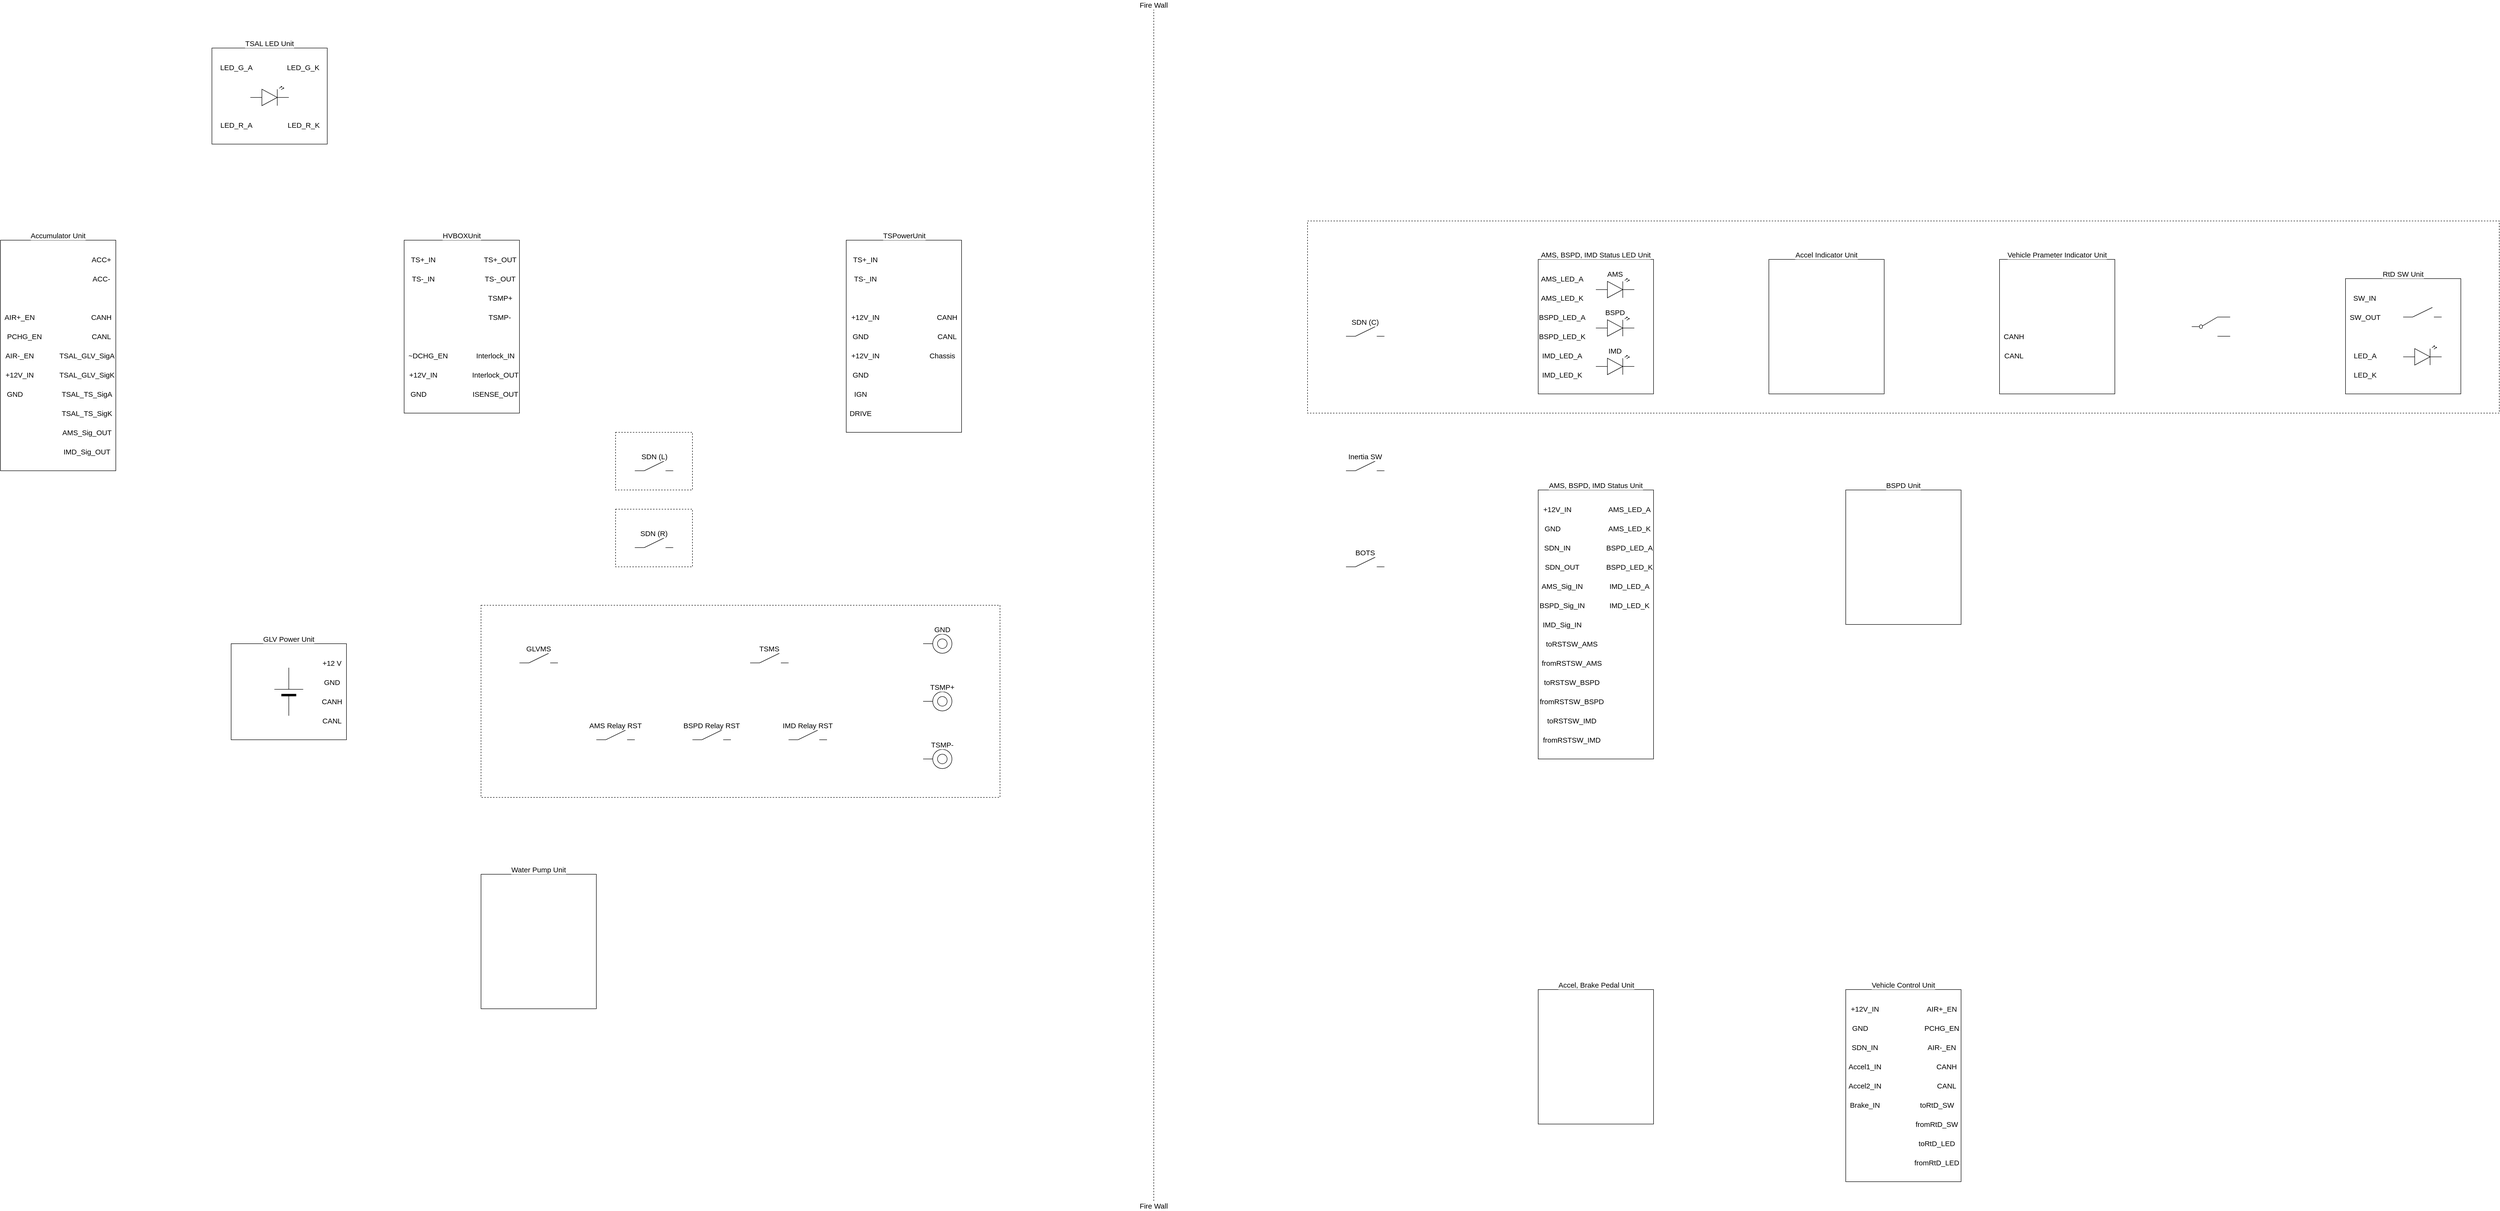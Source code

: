 <mxfile version="24.0.3" type="device" pages="9">
  <diagram name="WholeElectricalSystem" id="MsmEw--c6FERdP3mu5BJ">
    <mxGraphModel dx="5751" dy="3915" grid="1" gridSize="10" guides="1" tooltips="1" connect="1" arrows="1" fold="1" page="1" pageScale="1" pageWidth="827" pageHeight="1169" math="0" shadow="0">
      <root>
        <mxCell id="0" />
        <mxCell id="1" parent="0" />
        <mxCell id="eqC7gpAxrglZMwgHAbwH-5" value="" style="rounded=0;whiteSpace=wrap;html=1;fillColor=none;dashed=1;" parent="1" vertex="1">
          <mxGeometry x="1680" y="-360" width="2480" height="400" as="geometry" />
        </mxCell>
        <mxCell id="eqC7gpAxrglZMwgHAbwH-2" value="" style="rounded=0;whiteSpace=wrap;html=1;fillColor=none;dashed=1;" parent="1" vertex="1">
          <mxGeometry x="-40" y="440" width="1080" height="400" as="geometry" />
        </mxCell>
        <mxCell id="xvu4oaWDeYxHGIkC_W2Z-28" value="" style="rounded=0;whiteSpace=wrap;html=1;fillColor=none;" parent="1" vertex="1">
          <mxGeometry x="-600" y="-720" width="240" height="200" as="geometry" />
        </mxCell>
        <mxCell id="sbSWdJ2btTOljgOdCEAD-1" value="" style="verticalLabelPosition=bottom;shadow=0;dashed=0;align=center;fillColor=strokeColor;html=1;verticalAlign=top;strokeWidth=1;shape=mxgraph.electrical.miscellaneous.monocell_battery;rotation=-90;" parent="1" vertex="1">
          <mxGeometry x="-490" y="590" width="100" height="60" as="geometry" />
        </mxCell>
        <mxCell id="sbSWdJ2btTOljgOdCEAD-2" value="" style="rounded=0;whiteSpace=wrap;html=1;fillColor=none;" parent="1" vertex="1">
          <mxGeometry x="-560" y="520" width="240" height="200" as="geometry" />
        </mxCell>
        <mxCell id="ON0lmAe2YtxbFXXSLrAi-1" value="GLV Power Unit" style="text;html=1;align=center;verticalAlign=middle;whiteSpace=wrap;rounded=0;fontFamily=Helvetica;fontSize=15;fontColor=default;labelBackgroundColor=default;" parent="1" vertex="1">
          <mxGeometry x="-520" y="500" width="160" height="20" as="geometry" />
        </mxCell>
        <mxCell id="kRNHz9ZlgXO46kr3LJrZ-1" value="+12 V" style="text;html=1;align=center;verticalAlign=middle;whiteSpace=wrap;rounded=0;fontFamily=Helvetica;fontSize=15;fontColor=default;labelBackgroundColor=default;" parent="1" vertex="1">
          <mxGeometry x="-380" y="550" width="60" height="20" as="geometry" />
        </mxCell>
        <mxCell id="kRNHz9ZlgXO46kr3LJrZ-2" value="GND" style="text;html=1;align=center;verticalAlign=middle;whiteSpace=wrap;rounded=0;fontFamily=Helvetica;fontSize=15;fontColor=default;labelBackgroundColor=default;" parent="1" vertex="1">
          <mxGeometry x="-380" y="590" width="60" height="20" as="geometry" />
        </mxCell>
        <mxCell id="w8gNF3talsbIbQyJNYTr-1" value="" style="rounded=0;whiteSpace=wrap;html=1;fillColor=none;" parent="1" vertex="1">
          <mxGeometry x="-200" y="-320" width="240" height="360" as="geometry" />
        </mxCell>
        <mxCell id="1THhNBDfODjcH-pkRfXb-1" value="HVBOXUnit" style="text;html=1;align=center;verticalAlign=middle;whiteSpace=wrap;rounded=0;fontFamily=Helvetica;fontSize=15;fontColor=default;labelBackgroundColor=default;" parent="1" vertex="1">
          <mxGeometry x="-160" y="-340" width="160" height="20" as="geometry" />
        </mxCell>
        <mxCell id="12yPev2hvcUefo8gwgzs-1" value="" style="pointerEvents=1;verticalLabelPosition=bottom;shadow=0;dashed=0;align=center;html=1;verticalAlign=top;shape=mxgraph.electrical.electro-mechanical.make_contact;fontFamily=Helvetica;fontSize=11;fontColor=default;labelBackgroundColor=default;" parent="1" vertex="1">
          <mxGeometry x="280" y="140" width="80" height="20" as="geometry" />
        </mxCell>
        <mxCell id="12yPev2hvcUefo8gwgzs-2" value="" style="pointerEvents=1;verticalLabelPosition=bottom;shadow=0;dashed=0;align=center;html=1;verticalAlign=top;shape=mxgraph.electrical.electro-mechanical.make_contact;fontFamily=Helvetica;fontSize=11;fontColor=default;labelBackgroundColor=default;" parent="1" vertex="1">
          <mxGeometry x="280" y="300" width="80" height="20" as="geometry" />
        </mxCell>
        <mxCell id="12yPev2hvcUefo8gwgzs-3" value="" style="pointerEvents=1;verticalLabelPosition=bottom;shadow=0;dashed=0;align=center;html=1;verticalAlign=top;shape=mxgraph.electrical.electro-mechanical.make_contact;fontFamily=Helvetica;fontSize=11;fontColor=default;labelBackgroundColor=default;" parent="1" vertex="1">
          <mxGeometry x="40" y="540" width="80" height="20" as="geometry" />
        </mxCell>
        <mxCell id="12yPev2hvcUefo8gwgzs-4" value="GLVMS" style="text;html=1;align=center;verticalAlign=middle;whiteSpace=wrap;rounded=0;fontFamily=Helvetica;fontSize=15;fontColor=default;labelBackgroundColor=default;" parent="1" vertex="1">
          <mxGeometry x="40" y="520" width="80" height="20" as="geometry" />
        </mxCell>
        <mxCell id="12yPev2hvcUefo8gwgzs-5" value="SDN (R)" style="text;html=1;align=center;verticalAlign=middle;whiteSpace=wrap;rounded=0;fontFamily=Helvetica;fontSize=15;fontColor=default;labelBackgroundColor=default;" parent="1" vertex="1">
          <mxGeometry x="280" y="280" width="80" height="20" as="geometry" />
        </mxCell>
        <mxCell id="12yPev2hvcUefo8gwgzs-6" value="SDN (L)" style="text;html=1;align=center;verticalAlign=middle;whiteSpace=wrap;rounded=0;fontFamily=Helvetica;fontSize=15;fontColor=default;labelBackgroundColor=default;" parent="1" vertex="1">
          <mxGeometry x="281" y="120" width="80" height="20" as="geometry" />
        </mxCell>
        <mxCell id="12yPev2hvcUefo8gwgzs-7" value="" style="pointerEvents=1;verticalLabelPosition=bottom;shadow=0;dashed=0;align=center;html=1;verticalAlign=top;shape=mxgraph.electrical.electro-mechanical.make_contact;fontFamily=Helvetica;fontSize=11;fontColor=default;labelBackgroundColor=default;" parent="1" vertex="1">
          <mxGeometry x="1760" y="-140" width="80" height="20" as="geometry" />
        </mxCell>
        <mxCell id="12yPev2hvcUefo8gwgzs-8" value="SDN (C)" style="text;html=1;align=center;verticalAlign=middle;whiteSpace=wrap;rounded=0;fontFamily=Helvetica;fontSize=15;fontColor=default;labelBackgroundColor=default;" parent="1" vertex="1">
          <mxGeometry x="1760" y="-160" width="80" height="20" as="geometry" />
        </mxCell>
        <mxCell id="12yPev2hvcUefo8gwgzs-9" value="TSMS" style="text;html=1;align=center;verticalAlign=middle;whiteSpace=wrap;rounded=0;fontFamily=Helvetica;fontSize=15;fontColor=default;labelBackgroundColor=default;" parent="1" vertex="1">
          <mxGeometry x="520" y="520" width="80" height="20" as="geometry" />
        </mxCell>
        <mxCell id="12yPev2hvcUefo8gwgzs-10" value="" style="pointerEvents=1;verticalLabelPosition=bottom;shadow=0;dashed=0;align=center;html=1;verticalAlign=top;shape=mxgraph.electrical.electro-mechanical.make_contact;fontFamily=Helvetica;fontSize=11;fontColor=default;labelBackgroundColor=default;" parent="1" vertex="1">
          <mxGeometry x="520" y="540" width="80" height="20" as="geometry" />
        </mxCell>
        <mxCell id="oCRFyxEQRca-3eYmZbQT-1" value="" style="rounded=0;whiteSpace=wrap;html=1;fillColor=none;" parent="1" vertex="1">
          <mxGeometry x="-1040" y="-320" width="240" height="480" as="geometry" />
        </mxCell>
        <mxCell id="oCRFyxEQRca-3eYmZbQT-2" value="Accumulator Unit" style="text;html=1;align=center;verticalAlign=middle;whiteSpace=wrap;rounded=0;fontFamily=Helvetica;fontSize=15;fontColor=default;labelBackgroundColor=default;" parent="1" vertex="1">
          <mxGeometry x="-1000" y="-340" width="160" height="20" as="geometry" />
        </mxCell>
        <mxCell id="yp7jH8YeEBBK8Xu4pnaI-1" value="" style="rounded=0;whiteSpace=wrap;html=1;fillColor=none;" parent="1" vertex="1">
          <mxGeometry x="720" y="-320" width="240" height="400" as="geometry" />
        </mxCell>
        <mxCell id="yp7jH8YeEBBK8Xu4pnaI-2" value="TSPowerUnit" style="text;html=1;align=center;verticalAlign=middle;whiteSpace=wrap;rounded=0;fontFamily=Helvetica;fontSize=15;fontColor=default;labelBackgroundColor=default;" parent="1" vertex="1">
          <mxGeometry x="761" y="-340" width="160" height="20" as="geometry" />
        </mxCell>
        <mxCell id="yp7jH8YeEBBK8Xu4pnaI-3" value="ACC+" style="text;html=1;align=center;verticalAlign=middle;whiteSpace=wrap;rounded=0;fontFamily=Helvetica;fontSize=15;fontColor=default;labelBackgroundColor=default;" parent="1" vertex="1">
          <mxGeometry x="-860" y="-290" width="60" height="20" as="geometry" />
        </mxCell>
        <mxCell id="yp7jH8YeEBBK8Xu4pnaI-4" value="ACC-" style="text;html=1;align=center;verticalAlign=middle;whiteSpace=wrap;rounded=0;fontFamily=Helvetica;fontSize=15;fontColor=default;labelBackgroundColor=default;" parent="1" vertex="1">
          <mxGeometry x="-860" y="-250" width="60" height="20" as="geometry" />
        </mxCell>
        <mxCell id="yp7jH8YeEBBK8Xu4pnaI-5" value="TS+_IN" style="text;html=1;align=center;verticalAlign=middle;whiteSpace=wrap;rounded=0;fontFamily=Helvetica;fontSize=15;fontColor=default;labelBackgroundColor=default;" parent="1" vertex="1">
          <mxGeometry x="-200" y="-290" width="80" height="20" as="geometry" />
        </mxCell>
        <mxCell id="yp7jH8YeEBBK8Xu4pnaI-6" value="TS-_IN" style="text;html=1;align=center;verticalAlign=middle;whiteSpace=wrap;rounded=0;fontFamily=Helvetica;fontSize=15;fontColor=default;labelBackgroundColor=default;" parent="1" vertex="1">
          <mxGeometry x="-200" y="-250" width="80" height="20" as="geometry" />
        </mxCell>
        <mxCell id="yp7jH8YeEBBK8Xu4pnaI-7" value="TS+_OUT" style="text;html=1;align=center;verticalAlign=middle;whiteSpace=wrap;rounded=0;fontFamily=Helvetica;fontSize=15;fontColor=default;labelBackgroundColor=default;" parent="1" vertex="1">
          <mxGeometry x="-40" y="-290" width="80" height="20" as="geometry" />
        </mxCell>
        <mxCell id="yp7jH8YeEBBK8Xu4pnaI-8" value="TS-_OUT" style="text;html=1;align=center;verticalAlign=middle;whiteSpace=wrap;rounded=0;fontFamily=Helvetica;fontSize=15;fontColor=default;labelBackgroundColor=default;" parent="1" vertex="1">
          <mxGeometry x="-40" y="-250" width="80" height="20" as="geometry" />
        </mxCell>
        <mxCell id="yp7jH8YeEBBK8Xu4pnaI-9" value="TS+_IN" style="text;html=1;align=center;verticalAlign=middle;whiteSpace=wrap;rounded=0;fontFamily=Helvetica;fontSize=15;fontColor=default;labelBackgroundColor=default;" parent="1" vertex="1">
          <mxGeometry x="720" y="-290" width="80" height="20" as="geometry" />
        </mxCell>
        <mxCell id="yp7jH8YeEBBK8Xu4pnaI-10" value="TS-_IN" style="text;html=1;align=center;verticalAlign=middle;whiteSpace=wrap;rounded=0;fontFamily=Helvetica;fontSize=15;fontColor=default;labelBackgroundColor=default;" parent="1" vertex="1">
          <mxGeometry x="720" y="-250" width="80" height="20" as="geometry" />
        </mxCell>
        <mxCell id="aLsiyivunSuFtoDEYW-E-1" value="Interlock_IN" style="text;html=1;align=center;verticalAlign=middle;whiteSpace=wrap;rounded=0;fontFamily=Helvetica;fontSize=15;fontColor=default;labelBackgroundColor=default;" parent="1" vertex="1">
          <mxGeometry x="-60" y="-90" width="100" height="20" as="geometry" />
        </mxCell>
        <mxCell id="aLsiyivunSuFtoDEYW-E-2" value="Interlock_OUT" style="text;html=1;align=center;verticalAlign=middle;whiteSpace=wrap;rounded=0;fontFamily=Helvetica;fontSize=15;fontColor=default;labelBackgroundColor=default;" parent="1" vertex="1">
          <mxGeometry x="-60" y="-50" width="100" height="20" as="geometry" />
        </mxCell>
        <mxCell id="aLsiyivunSuFtoDEYW-E-3" value="TSMP+" style="text;html=1;align=center;verticalAlign=middle;whiteSpace=wrap;rounded=0;fontFamily=Helvetica;fontSize=15;fontColor=default;labelBackgroundColor=default;" parent="1" vertex="1">
          <mxGeometry x="-40" y="-210" width="80" height="20" as="geometry" />
        </mxCell>
        <mxCell id="aLsiyivunSuFtoDEYW-E-4" value="TSMP-" style="text;html=1;align=center;verticalAlign=middle;whiteSpace=wrap;rounded=0;fontFamily=Helvetica;fontSize=15;fontColor=default;labelBackgroundColor=default;" parent="1" vertex="1">
          <mxGeometry x="-41" y="-170" width="80" height="20" as="geometry" />
        </mxCell>
        <mxCell id="aLsiyivunSuFtoDEYW-E-5" value="~DCHG_EN" style="text;html=1;align=center;verticalAlign=middle;whiteSpace=wrap;rounded=0;fontFamily=Helvetica;fontSize=15;fontColor=default;labelBackgroundColor=default;" parent="1" vertex="1">
          <mxGeometry x="-200" y="-90" width="100" height="20" as="geometry" />
        </mxCell>
        <mxCell id="aLsiyivunSuFtoDEYW-E-6" value="GND" style="text;html=1;align=center;verticalAlign=middle;whiteSpace=wrap;rounded=0;fontFamily=Helvetica;fontSize=15;fontColor=default;labelBackgroundColor=default;" parent="1" vertex="1">
          <mxGeometry x="-200" y="-10" width="60" height="20" as="geometry" />
        </mxCell>
        <mxCell id="6N6BNXJXTDJu4V0NUzPb-1" value="" style="rounded=0;whiteSpace=wrap;html=1;fillColor=none;" parent="1" vertex="1">
          <mxGeometry x="2160" y="200" width="240" height="560" as="geometry" />
        </mxCell>
        <mxCell id="6N6BNXJXTDJu4V0NUzPb-2" value="AMS, BSPD, IMD Status Unit" style="text;html=1;align=center;verticalAlign=middle;whiteSpace=wrap;rounded=0;fontFamily=Helvetica;fontSize=15;fontColor=default;labelBackgroundColor=default;" parent="1" vertex="1">
          <mxGeometry x="2160" y="180" width="240" height="20" as="geometry" />
        </mxCell>
        <mxCell id="sOxcF_Aarso3wAnepvWY-1" value="SDN_IN" style="text;html=1;align=center;verticalAlign=middle;whiteSpace=wrap;rounded=0;fontFamily=Helvetica;fontSize=15;fontColor=default;labelBackgroundColor=default;" parent="1" vertex="1">
          <mxGeometry x="2160" y="310" width="80" height="20" as="geometry" />
        </mxCell>
        <mxCell id="sOxcF_Aarso3wAnepvWY-2" value="SDN_OUT" style="text;html=1;align=center;verticalAlign=middle;whiteSpace=wrap;rounded=0;fontFamily=Helvetica;fontSize=15;fontColor=default;labelBackgroundColor=default;" parent="1" vertex="1">
          <mxGeometry x="2160" y="350" width="100" height="20" as="geometry" />
        </mxCell>
        <mxCell id="sOxcF_Aarso3wAnepvWY-3" value="+12V_IN" style="text;html=1;align=center;verticalAlign=middle;whiteSpace=wrap;rounded=0;fontFamily=Helvetica;fontSize=15;fontColor=default;labelBackgroundColor=default;" parent="1" vertex="1">
          <mxGeometry x="2160" y="230" width="80" height="20" as="geometry" />
        </mxCell>
        <mxCell id="sOxcF_Aarso3wAnepvWY-4" value="GND" style="text;html=1;align=center;verticalAlign=middle;whiteSpace=wrap;rounded=0;fontFamily=Helvetica;fontSize=15;fontColor=default;labelBackgroundColor=default;" parent="1" vertex="1">
          <mxGeometry x="2160" y="270" width="60" height="20" as="geometry" />
        </mxCell>
        <mxCell id="sOxcF_Aarso3wAnepvWY-5" value="Chassis" style="text;html=1;align=center;verticalAlign=middle;whiteSpace=wrap;rounded=0;fontFamily=Helvetica;fontSize=15;fontColor=default;labelBackgroundColor=default;" parent="1" vertex="1">
          <mxGeometry x="880" y="-90" width="80" height="20" as="geometry" />
        </mxCell>
        <mxCell id="sOxcF_Aarso3wAnepvWY-11" value="AMS_Sig_IN" style="text;html=1;align=center;verticalAlign=middle;whiteSpace=wrap;rounded=0;fontFamily=Helvetica;fontSize=15;fontColor=default;labelBackgroundColor=default;" parent="1" vertex="1">
          <mxGeometry x="2160" y="390" width="100" height="20" as="geometry" />
        </mxCell>
        <mxCell id="sOxcF_Aarso3wAnepvWY-12" value="BSPD_Sig_IN" style="text;html=1;align=center;verticalAlign=middle;whiteSpace=wrap;rounded=0;fontFamily=Helvetica;fontSize=15;fontColor=default;labelBackgroundColor=default;" parent="1" vertex="1">
          <mxGeometry x="2160" y="430" width="100" height="20" as="geometry" />
        </mxCell>
        <mxCell id="sOxcF_Aarso3wAnepvWY-13" value="IMD_Sig_IN" style="text;html=1;align=center;verticalAlign=middle;whiteSpace=wrap;rounded=0;fontFamily=Helvetica;fontSize=15;fontColor=default;labelBackgroundColor=default;" parent="1" vertex="1">
          <mxGeometry x="2160" y="470" width="100" height="20" as="geometry" />
        </mxCell>
        <mxCell id="JYPn7rQ16HHAzAho9eKT-1" value="" style="pointerEvents=1;verticalLabelPosition=bottom;shadow=0;dashed=0;align=center;html=1;verticalAlign=top;shape=mxgraph.electrical.electro-mechanical.make_contact;fontFamily=Helvetica;fontSize=11;fontColor=default;labelBackgroundColor=default;" parent="1" vertex="1">
          <mxGeometry x="1760" y="140" width="80" height="20" as="geometry" />
        </mxCell>
        <mxCell id="7P-3DC4ukaGVznD_tqQZ-1" value="Inertia SW" style="text;html=1;align=center;verticalAlign=middle;whiteSpace=wrap;rounded=0;fontFamily=Helvetica;fontSize=15;fontColor=default;labelBackgroundColor=default;" parent="1" vertex="1">
          <mxGeometry x="1760" y="120" width="80" height="20" as="geometry" />
        </mxCell>
        <mxCell id="nfOSJEIFOIarVeCbb8zM-1" value="" style="pointerEvents=1;verticalLabelPosition=bottom;shadow=0;dashed=0;align=center;html=1;verticalAlign=top;shape=mxgraph.electrical.electro-mechanical.make_contact;fontFamily=Helvetica;fontSize=11;fontColor=default;labelBackgroundColor=default;" parent="1" vertex="1">
          <mxGeometry x="1760" y="340" width="80" height="20" as="geometry" />
        </mxCell>
        <mxCell id="bwSJk0oItR5B5g4ONm-I-1" value="BOTS" style="text;html=1;align=center;verticalAlign=middle;whiteSpace=wrap;rounded=0;fontFamily=Helvetica;fontSize=15;fontColor=default;labelBackgroundColor=default;" parent="1" vertex="1">
          <mxGeometry x="1760" y="320" width="80" height="20" as="geometry" />
        </mxCell>
        <mxCell id="xvu4oaWDeYxHGIkC_W2Z-5" value="AIR+_EN" style="text;html=1;align=center;verticalAlign=middle;whiteSpace=wrap;rounded=0;fontFamily=Helvetica;fontSize=15;fontColor=default;labelBackgroundColor=default;" parent="1" vertex="1">
          <mxGeometry x="-1040" y="-170" width="80" height="20" as="geometry" />
        </mxCell>
        <mxCell id="xvu4oaWDeYxHGIkC_W2Z-6" value="AIR-_EN" style="text;html=1;align=center;verticalAlign=middle;whiteSpace=wrap;rounded=0;fontFamily=Helvetica;fontSize=15;fontColor=default;labelBackgroundColor=default;" parent="1" vertex="1">
          <mxGeometry x="-1040" y="-90" width="80" height="20" as="geometry" />
        </mxCell>
        <mxCell id="xvu4oaWDeYxHGIkC_W2Z-7" value="PCHG_EN" style="text;html=1;align=center;verticalAlign=middle;whiteSpace=wrap;rounded=0;fontFamily=Helvetica;fontSize=15;fontColor=default;labelBackgroundColor=default;" parent="1" vertex="1">
          <mxGeometry x="-1040" y="-130" width="100" height="20" as="geometry" />
        </mxCell>
        <mxCell id="xvu4oaWDeYxHGIkC_W2Z-8" value="+12V_IN" style="text;html=1;align=center;verticalAlign=middle;whiteSpace=wrap;rounded=0;fontFamily=Helvetica;fontSize=15;fontColor=default;labelBackgroundColor=default;" parent="1" vertex="1">
          <mxGeometry x="-1040" y="-50" width="80" height="20" as="geometry" />
        </mxCell>
        <mxCell id="xvu4oaWDeYxHGIkC_W2Z-9" value="GND" style="text;html=1;align=center;verticalAlign=middle;whiteSpace=wrap;rounded=0;fontFamily=Helvetica;fontSize=15;fontColor=default;labelBackgroundColor=default;" parent="1" vertex="1">
          <mxGeometry x="-1040" y="-10" width="60" height="20" as="geometry" />
        </mxCell>
        <mxCell id="xvu4oaWDeYxHGIkC_W2Z-10" value="AMS_Sig_OUT" style="text;html=1;align=center;verticalAlign=middle;whiteSpace=wrap;rounded=0;fontFamily=Helvetica;fontSize=15;fontColor=default;labelBackgroundColor=default;" parent="1" vertex="1">
          <mxGeometry x="-920" y="70" width="120" height="20" as="geometry" />
        </mxCell>
        <mxCell id="xvu4oaWDeYxHGIkC_W2Z-11" value="" style="rounded=0;whiteSpace=wrap;html=1;fillColor=none;" parent="1" vertex="1">
          <mxGeometry x="2800" y="200" width="240" height="280" as="geometry" />
        </mxCell>
        <mxCell id="xvu4oaWDeYxHGIkC_W2Z-12" value="BSPD Unit" style="text;html=1;align=center;verticalAlign=middle;whiteSpace=wrap;rounded=0;fontFamily=Helvetica;fontSize=15;fontColor=default;labelBackgroundColor=default;" parent="1" vertex="1">
          <mxGeometry x="2840" y="180" width="160" height="20" as="geometry" />
        </mxCell>
        <mxCell id="xvu4oaWDeYxHGIkC_W2Z-13" value="IMD_Sig_OUT" style="text;html=1;align=center;verticalAlign=middle;whiteSpace=wrap;rounded=0;fontFamily=Helvetica;fontSize=15;fontColor=default;labelBackgroundColor=default;" parent="1" vertex="1">
          <mxGeometry x="-920" y="110" width="120" height="20" as="geometry" />
        </mxCell>
        <mxCell id="xvu4oaWDeYxHGIkC_W2Z-15" value="CANH" style="text;html=1;align=center;verticalAlign=middle;whiteSpace=wrap;rounded=0;fontFamily=Helvetica;fontSize=15;fontColor=default;labelBackgroundColor=default;" parent="1" vertex="1">
          <mxGeometry x="-860" y="-170" width="60" height="20" as="geometry" />
        </mxCell>
        <mxCell id="xvu4oaWDeYxHGIkC_W2Z-16" value="CANL" style="text;html=1;align=center;verticalAlign=middle;whiteSpace=wrap;rounded=0;fontFamily=Helvetica;fontSize=15;fontColor=default;labelBackgroundColor=default;" parent="1" vertex="1">
          <mxGeometry x="-860" y="-130" width="60" height="20" as="geometry" />
        </mxCell>
        <mxCell id="xvu4oaWDeYxHGIkC_W2Z-17" value="CANH" style="text;html=1;align=center;verticalAlign=middle;whiteSpace=wrap;rounded=0;fontFamily=Helvetica;fontSize=15;fontColor=default;labelBackgroundColor=default;" parent="1" vertex="1">
          <mxGeometry x="900" y="-170" width="60" height="20" as="geometry" />
        </mxCell>
        <mxCell id="xvu4oaWDeYxHGIkC_W2Z-18" value="CANL" style="text;html=1;align=center;verticalAlign=middle;whiteSpace=wrap;rounded=0;fontFamily=Helvetica;fontSize=15;fontColor=default;labelBackgroundColor=default;" parent="1" vertex="1">
          <mxGeometry x="900" y="-130" width="60" height="20" as="geometry" />
        </mxCell>
        <mxCell id="xvu4oaWDeYxHGIkC_W2Z-20" value="+12V_IN" style="text;html=1;align=center;verticalAlign=middle;whiteSpace=wrap;rounded=0;fontFamily=Helvetica;fontSize=15;fontColor=default;labelBackgroundColor=default;" parent="1" vertex="1">
          <mxGeometry x="720" y="-170" width="80" height="20" as="geometry" />
        </mxCell>
        <mxCell id="xvu4oaWDeYxHGIkC_W2Z-21" value="GND" style="text;html=1;align=center;verticalAlign=middle;whiteSpace=wrap;rounded=0;fontFamily=Helvetica;fontSize=15;fontColor=default;labelBackgroundColor=default;" parent="1" vertex="1">
          <mxGeometry x="720" y="-130" width="60" height="20" as="geometry" />
        </mxCell>
        <mxCell id="xvu4oaWDeYxHGIkC_W2Z-22" value="IGN" style="text;html=1;align=center;verticalAlign=middle;whiteSpace=wrap;rounded=0;fontFamily=Helvetica;fontSize=15;fontColor=default;labelBackgroundColor=default;" parent="1" vertex="1">
          <mxGeometry x="720" y="-10" width="60" height="20" as="geometry" />
        </mxCell>
        <mxCell id="xvu4oaWDeYxHGIkC_W2Z-23" value="" style="rounded=0;whiteSpace=wrap;html=1;fillColor=none;" parent="1" vertex="1">
          <mxGeometry x="-40" y="1000" width="240" height="280" as="geometry" />
        </mxCell>
        <mxCell id="xvu4oaWDeYxHGIkC_W2Z-24" value="Water Pump Unit" style="text;html=1;align=center;verticalAlign=middle;whiteSpace=wrap;rounded=0;fontFamily=Helvetica;fontSize=15;fontColor=default;labelBackgroundColor=default;" parent="1" vertex="1">
          <mxGeometry x="-40" y="980" width="240" height="20" as="geometry" />
        </mxCell>
        <mxCell id="xvu4oaWDeYxHGIkC_W2Z-26" value="" style="verticalLabelPosition=bottom;shadow=0;dashed=0;align=center;html=1;verticalAlign=top;shape=mxgraph.electrical.opto_electronics.led_2;pointerEvents=1;fontFamily=Helvetica;fontSize=11;fontColor=default;labelBackgroundColor=default;" parent="1" vertex="1">
          <mxGeometry x="-520" y="-640" width="80" height="40" as="geometry" />
        </mxCell>
        <mxCell id="xvu4oaWDeYxHGIkC_W2Z-29" value="TSAL LED Unit" style="text;html=1;align=center;verticalAlign=middle;whiteSpace=wrap;rounded=0;fontFamily=Helvetica;fontSize=15;fontColor=default;labelBackgroundColor=default;" parent="1" vertex="1">
          <mxGeometry x="-560" y="-740" width="160" height="20" as="geometry" />
        </mxCell>
        <mxCell id="xvu4oaWDeYxHGIkC_W2Z-30" value="LED_G_A" style="text;html=1;align=center;verticalAlign=middle;whiteSpace=wrap;rounded=0;fontFamily=Helvetica;fontSize=15;fontColor=default;labelBackgroundColor=default;" parent="1" vertex="1">
          <mxGeometry x="-599" y="-690" width="100" height="20" as="geometry" />
        </mxCell>
        <mxCell id="xvu4oaWDeYxHGIkC_W2Z-31" value="LED_G_K" style="text;html=1;align=center;verticalAlign=middle;whiteSpace=wrap;rounded=0;fontFamily=Helvetica;fontSize=15;fontColor=default;labelBackgroundColor=default;" parent="1" vertex="1">
          <mxGeometry x="-460" y="-690" width="100" height="20" as="geometry" />
        </mxCell>
        <mxCell id="xvu4oaWDeYxHGIkC_W2Z-32" value="LED_R_A" style="text;html=1;align=center;verticalAlign=middle;whiteSpace=wrap;rounded=0;fontFamily=Helvetica;fontSize=15;fontColor=default;labelBackgroundColor=default;" parent="1" vertex="1">
          <mxGeometry x="-599" y="-570" width="100" height="20" as="geometry" />
        </mxCell>
        <mxCell id="xvu4oaWDeYxHGIkC_W2Z-33" value="LED_R_K" style="text;html=1;align=center;verticalAlign=middle;whiteSpace=wrap;rounded=0;fontFamily=Helvetica;fontSize=15;fontColor=default;labelBackgroundColor=default;" parent="1" vertex="1">
          <mxGeometry x="-459" y="-570" width="100" height="20" as="geometry" />
        </mxCell>
        <mxCell id="xvu4oaWDeYxHGIkC_W2Z-34" value="TSAL_GLV_SigA" style="text;html=1;align=center;verticalAlign=middle;whiteSpace=wrap;rounded=0;fontFamily=Helvetica;fontSize=15;fontColor=default;labelBackgroundColor=default;" parent="1" vertex="1">
          <mxGeometry x="-920" y="-90" width="120" height="20" as="geometry" />
        </mxCell>
        <mxCell id="xvu4oaWDeYxHGIkC_W2Z-35" value="TSAL_GLV_SigK" style="text;html=1;align=center;verticalAlign=middle;whiteSpace=wrap;rounded=0;fontFamily=Helvetica;fontSize=15;fontColor=default;labelBackgroundColor=default;" parent="1" vertex="1">
          <mxGeometry x="-920" y="-50" width="120" height="20" as="geometry" />
        </mxCell>
        <mxCell id="xvu4oaWDeYxHGIkC_W2Z-36" value="TSAL_TS_SigA" style="text;html=1;align=center;verticalAlign=middle;whiteSpace=wrap;rounded=0;fontFamily=Helvetica;fontSize=15;fontColor=default;labelBackgroundColor=default;" parent="1" vertex="1">
          <mxGeometry x="-920" y="-10" width="120" height="20" as="geometry" />
        </mxCell>
        <mxCell id="xvu4oaWDeYxHGIkC_W2Z-37" value="TSAL_TS_SigK" style="text;html=1;align=center;verticalAlign=middle;whiteSpace=wrap;rounded=0;fontFamily=Helvetica;fontSize=15;fontColor=default;labelBackgroundColor=default;" parent="1" vertex="1">
          <mxGeometry x="-920" y="30" width="120" height="20" as="geometry" />
        </mxCell>
        <mxCell id="xvu4oaWDeYxHGIkC_W2Z-38" value="" style="rounded=0;whiteSpace=wrap;html=1;fillColor=none;" parent="1" vertex="1">
          <mxGeometry x="2160" y="1240" width="240" height="280" as="geometry" />
        </mxCell>
        <mxCell id="xvu4oaWDeYxHGIkC_W2Z-39" value="Accel, Brake Pedal Unit" style="text;html=1;align=center;verticalAlign=middle;whiteSpace=wrap;rounded=0;fontFamily=Helvetica;fontSize=15;fontColor=default;labelBackgroundColor=default;" parent="1" vertex="1">
          <mxGeometry x="2201" y="1220" width="160" height="20" as="geometry" />
        </mxCell>
        <mxCell id="xvu4oaWDeYxHGIkC_W2Z-41" value="" style="rounded=0;whiteSpace=wrap;html=1;fillColor=none;" parent="1" vertex="1">
          <mxGeometry x="2800" y="1240" width="240" height="400" as="geometry" />
        </mxCell>
        <mxCell id="xvu4oaWDeYxHGIkC_W2Z-42" value="Vehicle Control Unit" style="text;html=1;align=center;verticalAlign=middle;whiteSpace=wrap;rounded=0;fontFamily=Helvetica;fontSize=15;fontColor=default;labelBackgroundColor=default;" parent="1" vertex="1">
          <mxGeometry x="2840" y="1220" width="160" height="20" as="geometry" />
        </mxCell>
        <mxCell id="OuDAuJ1nNjg9tpZxDgn0-1" value="ISENSE_OUT" style="text;html=1;align=center;verticalAlign=middle;whiteSpace=wrap;rounded=0;fontFamily=Helvetica;fontSize=15;fontColor=default;labelBackgroundColor=default;" parent="1" vertex="1">
          <mxGeometry x="-60" y="-10" width="100" height="20" as="geometry" />
        </mxCell>
        <mxCell id="xBY9d1haZ00UCmq45ePU-1" style="edgeStyle=orthogonalEdgeStyle;rounded=0;orthogonalLoop=1;jettySize=auto;html=1;exitX=0;exitY=0.5;exitDx=0;exitDy=0;align=center;verticalAlign=middle;fontFamily=Helvetica;fontSize=11;fontColor=default;labelBackgroundColor=default;startArrow=none;startFill=0;startSize=10;endArrow=none;endFill=0;endSize=10;" parent="1" source="xBY9d1haZ00UCmq45ePU-2" edge="1">
          <mxGeometry relative="1" as="geometry">
            <mxPoint x="880.0" y="640.083" as="targetPoint" />
          </mxGeometry>
        </mxCell>
        <mxCell id="xBY9d1haZ00UCmq45ePU-2" value="" style="ellipse;whiteSpace=wrap;html=1;aspect=fixed;fontFamily=Helvetica;fontSize=15;fontColor=default;labelBackgroundColor=default;fillColor=none;" parent="1" vertex="1">
          <mxGeometry x="900" y="620" width="40" height="40" as="geometry" />
        </mxCell>
        <mxCell id="xBY9d1haZ00UCmq45ePU-3" value="" style="ellipse;whiteSpace=wrap;html=1;aspect=fixed;fontFamily=Helvetica;fontSize=15;fontColor=default;labelBackgroundColor=default;fillColor=none;" parent="1" vertex="1">
          <mxGeometry x="910" y="630" width="20" height="20" as="geometry" />
        </mxCell>
        <mxCell id="xBY9d1haZ00UCmq45ePU-4" style="edgeStyle=orthogonalEdgeStyle;rounded=0;orthogonalLoop=1;jettySize=auto;html=1;exitX=0;exitY=0.5;exitDx=0;exitDy=0;align=center;verticalAlign=middle;fontFamily=Helvetica;fontSize=11;fontColor=default;labelBackgroundColor=default;startArrow=none;startFill=0;startSize=10;endArrow=none;endFill=0;endSize=10;" parent="1" source="xBY9d1haZ00UCmq45ePU-5" edge="1">
          <mxGeometry relative="1" as="geometry">
            <mxPoint x="880.0" y="760.083" as="targetPoint" />
          </mxGeometry>
        </mxCell>
        <mxCell id="xBY9d1haZ00UCmq45ePU-5" value="" style="ellipse;whiteSpace=wrap;html=1;aspect=fixed;fontFamily=Helvetica;fontSize=15;fontColor=default;labelBackgroundColor=default;fillColor=none;" parent="1" vertex="1">
          <mxGeometry x="900" y="740" width="40" height="40" as="geometry" />
        </mxCell>
        <mxCell id="xBY9d1haZ00UCmq45ePU-6" value="" style="ellipse;whiteSpace=wrap;html=1;aspect=fixed;fontFamily=Helvetica;fontSize=15;fontColor=default;labelBackgroundColor=default;fillColor=none;" parent="1" vertex="1">
          <mxGeometry x="910" y="750" width="20" height="20" as="geometry" />
        </mxCell>
        <mxCell id="UPJX_zz603NO6wVSezFe-1" value="TSMP+" style="text;html=1;align=center;verticalAlign=middle;whiteSpace=wrap;rounded=0;fontFamily=Helvetica;fontSize=15;fontColor=default;labelBackgroundColor=default;" parent="1" vertex="1">
          <mxGeometry x="880" y="600" width="80" height="20" as="geometry" />
        </mxCell>
        <mxCell id="UPJX_zz603NO6wVSezFe-2" value="TSMP-" style="text;html=1;align=center;verticalAlign=middle;whiteSpace=wrap;rounded=0;fontFamily=Helvetica;fontSize=15;fontColor=default;labelBackgroundColor=default;" parent="1" vertex="1">
          <mxGeometry x="880" y="720" width="80" height="20" as="geometry" />
        </mxCell>
        <mxCell id="UPJX_zz603NO6wVSezFe-3" style="edgeStyle=orthogonalEdgeStyle;rounded=0;orthogonalLoop=1;jettySize=auto;html=1;exitX=0;exitY=0.5;exitDx=0;exitDy=0;align=center;verticalAlign=middle;fontFamily=Helvetica;fontSize=11;fontColor=default;labelBackgroundColor=default;startArrow=none;startFill=0;startSize=10;endArrow=none;endFill=0;endSize=10;" parent="1" source="UPJX_zz603NO6wVSezFe-4" edge="1">
          <mxGeometry relative="1" as="geometry">
            <mxPoint x="880.0" y="520.083" as="targetPoint" />
          </mxGeometry>
        </mxCell>
        <mxCell id="UPJX_zz603NO6wVSezFe-4" value="" style="ellipse;whiteSpace=wrap;html=1;aspect=fixed;fontFamily=Helvetica;fontSize=15;fontColor=default;labelBackgroundColor=default;fillColor=none;" parent="1" vertex="1">
          <mxGeometry x="900" y="500" width="40" height="40" as="geometry" />
        </mxCell>
        <mxCell id="UPJX_zz603NO6wVSezFe-5" value="" style="ellipse;whiteSpace=wrap;html=1;aspect=fixed;fontFamily=Helvetica;fontSize=15;fontColor=default;labelBackgroundColor=default;fillColor=none;" parent="1" vertex="1">
          <mxGeometry x="910" y="510" width="20" height="20" as="geometry" />
        </mxCell>
        <mxCell id="UPJX_zz603NO6wVSezFe-6" value="GND" style="text;html=1;align=center;verticalAlign=middle;whiteSpace=wrap;rounded=0;fontFamily=Helvetica;fontSize=15;fontColor=default;labelBackgroundColor=default;" parent="1" vertex="1">
          <mxGeometry x="880" y="480" width="80" height="20" as="geometry" />
        </mxCell>
        <mxCell id="UPJX_zz603NO6wVSezFe-7" value="" style="rounded=0;whiteSpace=wrap;html=1;fillColor=none;" parent="1" vertex="1">
          <mxGeometry x="3840" y="-240" width="240" height="240" as="geometry" />
        </mxCell>
        <mxCell id="UPJX_zz603NO6wVSezFe-8" value="" style="pointerEvents=1;verticalLabelPosition=bottom;shadow=0;dashed=0;align=center;html=1;verticalAlign=top;shape=mxgraph.electrical.electro-mechanical.make_contact;fontFamily=Helvetica;fontSize=11;fontColor=default;labelBackgroundColor=default;" parent="1" vertex="1">
          <mxGeometry x="3960" y="-180" width="80" height="20" as="geometry" />
        </mxCell>
        <mxCell id="UPJX_zz603NO6wVSezFe-9" value="" style="verticalLabelPosition=bottom;shadow=0;dashed=0;align=center;html=1;verticalAlign=top;shape=mxgraph.electrical.opto_electronics.led_2;pointerEvents=1;fontFamily=Helvetica;fontSize=11;fontColor=default;labelBackgroundColor=default;" parent="1" vertex="1">
          <mxGeometry x="3960" y="-100" width="80" height="40" as="geometry" />
        </mxCell>
        <mxCell id="UPJX_zz603NO6wVSezFe-10" value="RtD SW Unit" style="text;html=1;align=center;verticalAlign=middle;whiteSpace=wrap;rounded=0;fontFamily=Helvetica;fontSize=15;fontColor=default;labelBackgroundColor=default;" parent="1" vertex="1">
          <mxGeometry x="3840" y="-260" width="240" height="20" as="geometry" />
        </mxCell>
        <mxCell id="UPJX_zz603NO6wVSezFe-11" value="SW_IN" style="text;html=1;align=center;verticalAlign=middle;whiteSpace=wrap;rounded=0;fontFamily=Helvetica;fontSize=15;fontColor=default;labelBackgroundColor=default;" parent="1" vertex="1">
          <mxGeometry x="3840" y="-210" width="80" height="20" as="geometry" />
        </mxCell>
        <mxCell id="UPJX_zz603NO6wVSezFe-12" value="SW_OUT" style="text;html=1;align=center;verticalAlign=middle;whiteSpace=wrap;rounded=0;fontFamily=Helvetica;fontSize=15;fontColor=default;labelBackgroundColor=default;" parent="1" vertex="1">
          <mxGeometry x="3841" y="-170" width="80" height="20" as="geometry" />
        </mxCell>
        <mxCell id="UPJX_zz603NO6wVSezFe-13" value="LED_A" style="text;html=1;align=center;verticalAlign=middle;whiteSpace=wrap;rounded=0;fontFamily=Helvetica;fontSize=15;fontColor=default;labelBackgroundColor=default;" parent="1" vertex="1">
          <mxGeometry x="3841" y="-90" width="80" height="20" as="geometry" />
        </mxCell>
        <mxCell id="UPJX_zz603NO6wVSezFe-14" value="LED_K" style="text;html=1;align=center;verticalAlign=middle;whiteSpace=wrap;rounded=0;fontFamily=Helvetica;fontSize=15;fontColor=default;labelBackgroundColor=default;" parent="1" vertex="1">
          <mxGeometry x="3841" y="-50" width="80" height="20" as="geometry" />
        </mxCell>
        <mxCell id="UPJX_zz603NO6wVSezFe-15" value="+12V_IN" style="text;html=1;align=center;verticalAlign=middle;whiteSpace=wrap;rounded=0;fontFamily=Helvetica;fontSize=15;fontColor=default;labelBackgroundColor=default;" parent="1" vertex="1">
          <mxGeometry x="2800" y="1270" width="80" height="20" as="geometry" />
        </mxCell>
        <mxCell id="UPJX_zz603NO6wVSezFe-16" value="GND" style="text;html=1;align=center;verticalAlign=middle;whiteSpace=wrap;rounded=0;fontFamily=Helvetica;fontSize=15;fontColor=default;labelBackgroundColor=default;" parent="1" vertex="1">
          <mxGeometry x="2800" y="1310" width="60" height="20" as="geometry" />
        </mxCell>
        <mxCell id="UPJX_zz603NO6wVSezFe-17" value="CANH" style="text;html=1;align=center;verticalAlign=middle;whiteSpace=wrap;rounded=0;fontFamily=Helvetica;fontSize=15;fontColor=default;labelBackgroundColor=default;" parent="1" vertex="1">
          <mxGeometry x="2980" y="1390" width="60" height="20" as="geometry" />
        </mxCell>
        <mxCell id="UPJX_zz603NO6wVSezFe-18" value="CANL" style="text;html=1;align=center;verticalAlign=middle;whiteSpace=wrap;rounded=0;fontFamily=Helvetica;fontSize=15;fontColor=default;labelBackgroundColor=default;" parent="1" vertex="1">
          <mxGeometry x="2980" y="1430" width="60" height="20" as="geometry" />
        </mxCell>
        <mxCell id="UPJX_zz603NO6wVSezFe-21" value="toRtD_SW" style="text;html=1;align=center;verticalAlign=middle;whiteSpace=wrap;rounded=0;fontFamily=Helvetica;fontSize=15;fontColor=default;labelBackgroundColor=default;" parent="1" vertex="1">
          <mxGeometry x="2940" y="1470" width="100" height="20" as="geometry" />
        </mxCell>
        <mxCell id="UPJX_zz603NO6wVSezFe-22" value="fromRtD_SW" style="text;html=1;align=center;verticalAlign=middle;whiteSpace=wrap;rounded=0;fontFamily=Helvetica;fontSize=15;fontColor=default;labelBackgroundColor=default;" parent="1" vertex="1">
          <mxGeometry x="2940" y="1510" width="99" height="20" as="geometry" />
        </mxCell>
        <mxCell id="UPJX_zz603NO6wVSezFe-23" value="toRtD_LED" style="text;html=1;align=center;verticalAlign=middle;whiteSpace=wrap;rounded=0;fontFamily=Helvetica;fontSize=15;fontColor=default;labelBackgroundColor=default;" parent="1" vertex="1">
          <mxGeometry x="2940" y="1550" width="99" height="20" as="geometry" />
        </mxCell>
        <mxCell id="UPJX_zz603NO6wVSezFe-24" value="fromRtD_LED" style="text;html=1;align=center;verticalAlign=middle;whiteSpace=wrap;rounded=0;fontFamily=Helvetica;fontSize=15;fontColor=default;labelBackgroundColor=default;" parent="1" vertex="1">
          <mxGeometry x="2940" y="1590" width="99" height="20" as="geometry" />
        </mxCell>
        <mxCell id="UPJX_zz603NO6wVSezFe-25" value="SDN_IN" style="text;html=1;align=center;verticalAlign=middle;whiteSpace=wrap;rounded=0;fontFamily=Helvetica;fontSize=15;fontColor=default;labelBackgroundColor=default;" parent="1" vertex="1">
          <mxGeometry x="2800" y="1350" width="80" height="20" as="geometry" />
        </mxCell>
        <mxCell id="UPJX_zz603NO6wVSezFe-26" value="AIR+_EN" style="text;html=1;align=center;verticalAlign=middle;whiteSpace=wrap;rounded=0;fontFamily=Helvetica;fontSize=15;fontColor=default;labelBackgroundColor=default;" parent="1" vertex="1">
          <mxGeometry x="2960" y="1270" width="80" height="20" as="geometry" />
        </mxCell>
        <mxCell id="UPJX_zz603NO6wVSezFe-27" value="PCHG_EN" style="text;html=1;align=center;verticalAlign=middle;whiteSpace=wrap;rounded=0;fontFamily=Helvetica;fontSize=15;fontColor=default;labelBackgroundColor=default;" parent="1" vertex="1">
          <mxGeometry x="2960" y="1310" width="80" height="20" as="geometry" />
        </mxCell>
        <mxCell id="UPJX_zz603NO6wVSezFe-28" value="AIR-_EN" style="text;html=1;align=center;verticalAlign=middle;whiteSpace=wrap;rounded=0;fontFamily=Helvetica;fontSize=15;fontColor=default;labelBackgroundColor=default;" parent="1" vertex="1">
          <mxGeometry x="2960" y="1350" width="80" height="20" as="geometry" />
        </mxCell>
        <mxCell id="UPJX_zz603NO6wVSezFe-29" value="Accel1_IN" style="text;html=1;align=center;verticalAlign=middle;whiteSpace=wrap;rounded=0;fontFamily=Helvetica;fontSize=15;fontColor=default;labelBackgroundColor=default;" parent="1" vertex="1">
          <mxGeometry x="2800" y="1390" width="80" height="20" as="geometry" />
        </mxCell>
        <mxCell id="UPJX_zz603NO6wVSezFe-30" value="Accel2_IN" style="text;html=1;align=center;verticalAlign=middle;whiteSpace=wrap;rounded=0;fontFamily=Helvetica;fontSize=15;fontColor=default;labelBackgroundColor=default;" parent="1" vertex="1">
          <mxGeometry x="2800" y="1430" width="80" height="20" as="geometry" />
        </mxCell>
        <mxCell id="UPJX_zz603NO6wVSezFe-31" value="Brake_IN" style="text;html=1;align=center;verticalAlign=middle;whiteSpace=wrap;rounded=0;fontFamily=Helvetica;fontSize=15;fontColor=default;labelBackgroundColor=default;" parent="1" vertex="1">
          <mxGeometry x="2800" y="1470" width="80" height="20" as="geometry" />
        </mxCell>
        <mxCell id="UPJX_zz603NO6wVSezFe-32" value="" style="rounded=0;whiteSpace=wrap;html=1;fillColor=none;" parent="1" vertex="1">
          <mxGeometry x="2160" y="-280" width="240" height="280" as="geometry" />
        </mxCell>
        <mxCell id="UPJX_zz603NO6wVSezFe-33" value="" style="verticalLabelPosition=bottom;shadow=0;dashed=0;align=center;html=1;verticalAlign=top;shape=mxgraph.electrical.opto_electronics.led_2;pointerEvents=1;fontFamily=Helvetica;fontSize=11;fontColor=default;labelBackgroundColor=default;" parent="1" vertex="1">
          <mxGeometry x="2280" y="-160" width="80" height="40" as="geometry" />
        </mxCell>
        <mxCell id="UPJX_zz603NO6wVSezFe-34" value="AMS, BSPD, IMD Status LED Unit" style="text;html=1;align=center;verticalAlign=middle;whiteSpace=wrap;rounded=0;fontFamily=Helvetica;fontSize=15;fontColor=default;labelBackgroundColor=default;" parent="1" vertex="1">
          <mxGeometry x="2160" y="-300" width="240" height="20" as="geometry" />
        </mxCell>
        <mxCell id="UPJX_zz603NO6wVSezFe-35" value="" style="verticalLabelPosition=bottom;shadow=0;dashed=0;align=center;html=1;verticalAlign=top;shape=mxgraph.electrical.opto_electronics.led_2;pointerEvents=1;fontFamily=Helvetica;fontSize=11;fontColor=default;labelBackgroundColor=default;" parent="1" vertex="1">
          <mxGeometry x="2280" y="-240" width="80" height="40" as="geometry" />
        </mxCell>
        <mxCell id="UPJX_zz603NO6wVSezFe-36" value="" style="verticalLabelPosition=bottom;shadow=0;dashed=0;align=center;html=1;verticalAlign=top;shape=mxgraph.electrical.opto_electronics.led_2;pointerEvents=1;fontFamily=Helvetica;fontSize=11;fontColor=default;labelBackgroundColor=default;" parent="1" vertex="1">
          <mxGeometry x="2280" y="-80" width="80" height="40" as="geometry" />
        </mxCell>
        <mxCell id="UPJX_zz603NO6wVSezFe-37" value="AMS_LED_A" style="text;html=1;align=center;verticalAlign=middle;whiteSpace=wrap;rounded=0;fontFamily=Helvetica;fontSize=15;fontColor=default;labelBackgroundColor=default;" parent="1" vertex="1">
          <mxGeometry x="2300" y="230" width="100" height="20" as="geometry" />
        </mxCell>
        <mxCell id="UPJX_zz603NO6wVSezFe-38" value="AMS_LED_K" style="text;html=1;align=center;verticalAlign=middle;whiteSpace=wrap;rounded=0;fontFamily=Helvetica;fontSize=15;fontColor=default;labelBackgroundColor=default;" parent="1" vertex="1">
          <mxGeometry x="2300" y="270" width="100" height="20" as="geometry" />
        </mxCell>
        <mxCell id="UPJX_zz603NO6wVSezFe-39" value="BSPD_LED_K" style="text;html=1;align=center;verticalAlign=middle;whiteSpace=wrap;rounded=0;fontFamily=Helvetica;fontSize=15;fontColor=default;labelBackgroundColor=default;" parent="1" vertex="1">
          <mxGeometry x="2300" y="350" width="100" height="20" as="geometry" />
        </mxCell>
        <mxCell id="UPJX_zz603NO6wVSezFe-40" value="BSPD_LED_A" style="text;html=1;align=center;verticalAlign=middle;whiteSpace=wrap;rounded=0;fontFamily=Helvetica;fontSize=15;fontColor=default;labelBackgroundColor=default;" parent="1" vertex="1">
          <mxGeometry x="2300" y="310" width="100" height="20" as="geometry" />
        </mxCell>
        <mxCell id="UPJX_zz603NO6wVSezFe-41" value="IMD_LED_A" style="text;html=1;align=center;verticalAlign=middle;whiteSpace=wrap;rounded=0;fontFamily=Helvetica;fontSize=15;fontColor=default;labelBackgroundColor=default;" parent="1" vertex="1">
          <mxGeometry x="2300" y="390" width="100" height="20" as="geometry" />
        </mxCell>
        <mxCell id="UPJX_zz603NO6wVSezFe-43" value="IMD_LED_K" style="text;html=1;align=center;verticalAlign=middle;whiteSpace=wrap;rounded=0;fontFamily=Helvetica;fontSize=15;fontColor=default;labelBackgroundColor=default;" parent="1" vertex="1">
          <mxGeometry x="2300" y="430" width="100" height="20" as="geometry" />
        </mxCell>
        <mxCell id="UPJX_zz603NO6wVSezFe-44" value="AMS" style="text;html=1;align=center;verticalAlign=middle;whiteSpace=wrap;rounded=0;fontFamily=Helvetica;fontSize=15;fontColor=default;labelBackgroundColor=default;" parent="1" vertex="1">
          <mxGeometry x="2290" y="-260" width="60" height="20" as="geometry" />
        </mxCell>
        <mxCell id="UPJX_zz603NO6wVSezFe-46" value="BSPD" style="text;html=1;align=center;verticalAlign=middle;whiteSpace=wrap;rounded=0;fontFamily=Helvetica;fontSize=15;fontColor=default;labelBackgroundColor=default;" parent="1" vertex="1">
          <mxGeometry x="2290" y="-180" width="60" height="20" as="geometry" />
        </mxCell>
        <mxCell id="UPJX_zz603NO6wVSezFe-47" value="IMD" style="text;html=1;align=center;verticalAlign=middle;whiteSpace=wrap;rounded=0;fontFamily=Helvetica;fontSize=15;fontColor=default;labelBackgroundColor=default;" parent="1" vertex="1">
          <mxGeometry x="2290" y="-100" width="60" height="20" as="geometry" />
        </mxCell>
        <mxCell id="UPJX_zz603NO6wVSezFe-48" value="AMS_LED_A" style="text;html=1;align=center;verticalAlign=middle;whiteSpace=wrap;rounded=0;fontFamily=Helvetica;fontSize=15;fontColor=default;labelBackgroundColor=default;" parent="1" vertex="1">
          <mxGeometry x="2160" y="-250" width="100" height="20" as="geometry" />
        </mxCell>
        <mxCell id="UPJX_zz603NO6wVSezFe-49" value="AMS_LED_K" style="text;html=1;align=center;verticalAlign=middle;whiteSpace=wrap;rounded=0;fontFamily=Helvetica;fontSize=15;fontColor=default;labelBackgroundColor=default;" parent="1" vertex="1">
          <mxGeometry x="2160" y="-210" width="100" height="20" as="geometry" />
        </mxCell>
        <mxCell id="UPJX_zz603NO6wVSezFe-50" value="BSPD_LED_K" style="text;html=1;align=center;verticalAlign=middle;whiteSpace=wrap;rounded=0;fontFamily=Helvetica;fontSize=15;fontColor=default;labelBackgroundColor=default;" parent="1" vertex="1">
          <mxGeometry x="2160" y="-130" width="100" height="20" as="geometry" />
        </mxCell>
        <mxCell id="UPJX_zz603NO6wVSezFe-51" value="BSPD_LED_A" style="text;html=1;align=center;verticalAlign=middle;whiteSpace=wrap;rounded=0;fontFamily=Helvetica;fontSize=15;fontColor=default;labelBackgroundColor=default;" parent="1" vertex="1">
          <mxGeometry x="2160" y="-170" width="100" height="20" as="geometry" />
        </mxCell>
        <mxCell id="UPJX_zz603NO6wVSezFe-52" value="IMD_LED_A" style="text;html=1;align=center;verticalAlign=middle;whiteSpace=wrap;rounded=0;fontFamily=Helvetica;fontSize=15;fontColor=default;labelBackgroundColor=default;" parent="1" vertex="1">
          <mxGeometry x="2160" y="-90" width="100" height="20" as="geometry" />
        </mxCell>
        <mxCell id="UPJX_zz603NO6wVSezFe-53" value="IMD_LED_K" style="text;html=1;align=center;verticalAlign=middle;whiteSpace=wrap;rounded=0;fontFamily=Helvetica;fontSize=15;fontColor=default;labelBackgroundColor=default;" parent="1" vertex="1">
          <mxGeometry x="2160" y="-50" width="100" height="20" as="geometry" />
        </mxCell>
        <mxCell id="UPJX_zz603NO6wVSezFe-54" value="toRSTSW_AMS" style="text;html=1;align=center;verticalAlign=middle;whiteSpace=wrap;rounded=0;fontFamily=Helvetica;fontSize=15;fontColor=default;labelBackgroundColor=default;" parent="1" vertex="1">
          <mxGeometry x="2160" y="510" width="140" height="20" as="geometry" />
        </mxCell>
        <mxCell id="UPJX_zz603NO6wVSezFe-55" value="fromRSTSW_AMS" style="text;html=1;align=center;verticalAlign=middle;whiteSpace=wrap;rounded=0;fontFamily=Helvetica;fontSize=15;fontColor=default;labelBackgroundColor=default;" parent="1" vertex="1">
          <mxGeometry x="2160" y="550" width="140" height="20" as="geometry" />
        </mxCell>
        <mxCell id="UPJX_zz603NO6wVSezFe-56" value="fromRSTSW_BSPD" style="text;html=1;align=center;verticalAlign=middle;whiteSpace=wrap;rounded=0;fontFamily=Helvetica;fontSize=15;fontColor=default;labelBackgroundColor=default;" parent="1" vertex="1">
          <mxGeometry x="2160" y="630" width="140" height="20" as="geometry" />
        </mxCell>
        <mxCell id="UPJX_zz603NO6wVSezFe-57" value="toRSTSW_BSPD" style="text;html=1;align=center;verticalAlign=middle;whiteSpace=wrap;rounded=0;fontFamily=Helvetica;fontSize=15;fontColor=default;labelBackgroundColor=default;" parent="1" vertex="1">
          <mxGeometry x="2160" y="590" width="140" height="20" as="geometry" />
        </mxCell>
        <mxCell id="UPJX_zz603NO6wVSezFe-58" value="toRSTSW_IMD" style="text;html=1;align=center;verticalAlign=middle;whiteSpace=wrap;rounded=0;fontFamily=Helvetica;fontSize=15;fontColor=default;labelBackgroundColor=default;" parent="1" vertex="1">
          <mxGeometry x="2160" y="670" width="140" height="20" as="geometry" />
        </mxCell>
        <mxCell id="UPJX_zz603NO6wVSezFe-59" value="fromRSTSW_IMD" style="text;html=1;align=center;verticalAlign=middle;whiteSpace=wrap;rounded=0;fontFamily=Helvetica;fontSize=15;fontColor=default;labelBackgroundColor=default;" parent="1" vertex="1">
          <mxGeometry x="2160" y="710" width="140" height="20" as="geometry" />
        </mxCell>
        <mxCell id="UPJX_zz603NO6wVSezFe-60" value="" style="pointerEvents=1;verticalLabelPosition=bottom;shadow=0;dashed=0;align=center;html=1;verticalAlign=top;shape=mxgraph.electrical.electro-mechanical.make_contact;fontFamily=Helvetica;fontSize=11;fontColor=default;labelBackgroundColor=default;" parent="1" vertex="1">
          <mxGeometry x="200" y="700" width="80" height="20" as="geometry" />
        </mxCell>
        <mxCell id="UPJX_zz603NO6wVSezFe-61" value="" style="pointerEvents=1;verticalLabelPosition=bottom;shadow=0;dashed=0;align=center;html=1;verticalAlign=top;shape=mxgraph.electrical.electro-mechanical.make_contact;fontFamily=Helvetica;fontSize=11;fontColor=default;labelBackgroundColor=default;" parent="1" vertex="1">
          <mxGeometry x="400" y="700" width="80" height="20" as="geometry" />
        </mxCell>
        <mxCell id="UPJX_zz603NO6wVSezFe-62" value="" style="pointerEvents=1;verticalLabelPosition=bottom;shadow=0;dashed=0;align=center;html=1;verticalAlign=top;shape=mxgraph.electrical.electro-mechanical.make_contact;fontFamily=Helvetica;fontSize=11;fontColor=default;labelBackgroundColor=default;" parent="1" vertex="1">
          <mxGeometry x="600" y="700" width="80" height="20" as="geometry" />
        </mxCell>
        <mxCell id="UPJX_zz603NO6wVSezFe-63" value="AMS Relay RST" style="text;html=1;align=center;verticalAlign=middle;whiteSpace=wrap;rounded=0;fontFamily=Helvetica;fontSize=15;fontColor=default;labelBackgroundColor=default;" parent="1" vertex="1">
          <mxGeometry x="180" y="680" width="120" height="20" as="geometry" />
        </mxCell>
        <mxCell id="UPJX_zz603NO6wVSezFe-66" value="BSPD Relay RST" style="text;html=1;align=center;verticalAlign=middle;whiteSpace=wrap;rounded=0;fontFamily=Helvetica;fontSize=15;fontColor=default;labelBackgroundColor=default;" parent="1" vertex="1">
          <mxGeometry x="380" y="680" width="120" height="20" as="geometry" />
        </mxCell>
        <mxCell id="UPJX_zz603NO6wVSezFe-67" value="IMD Relay RST" style="text;html=1;align=center;verticalAlign=middle;whiteSpace=wrap;rounded=0;fontFamily=Helvetica;fontSize=15;fontColor=default;labelBackgroundColor=default;" parent="1" vertex="1">
          <mxGeometry x="580" y="680" width="120" height="20" as="geometry" />
        </mxCell>
        <mxCell id="UPJX_zz603NO6wVSezFe-68" value="+12V_IN" style="text;html=1;align=center;verticalAlign=middle;whiteSpace=wrap;rounded=0;fontFamily=Helvetica;fontSize=15;fontColor=default;labelBackgroundColor=default;" parent="1" vertex="1">
          <mxGeometry x="-200" y="-50" width="80" height="20" as="geometry" />
        </mxCell>
        <mxCell id="jeLEK_ClgdiRN0QEHVOS-1" value="CANH" style="text;html=1;align=center;verticalAlign=middle;whiteSpace=wrap;rounded=0;fontFamily=Helvetica;fontSize=15;fontColor=default;labelBackgroundColor=default;" parent="1" vertex="1">
          <mxGeometry x="-380" y="630" width="60" height="20" as="geometry" />
        </mxCell>
        <mxCell id="jeLEK_ClgdiRN0QEHVOS-2" value="CANL" style="text;html=1;align=center;verticalAlign=middle;whiteSpace=wrap;rounded=0;fontFamily=Helvetica;fontSize=15;fontColor=default;labelBackgroundColor=default;" parent="1" vertex="1">
          <mxGeometry x="-380" y="670" width="60" height="20" as="geometry" />
        </mxCell>
        <mxCell id="eqC7gpAxrglZMwgHAbwH-3" value="" style="rounded=0;whiteSpace=wrap;html=1;fillColor=none;dashed=1;" parent="1" vertex="1">
          <mxGeometry x="240" y="80" width="160" height="120" as="geometry" />
        </mxCell>
        <mxCell id="eqC7gpAxrglZMwgHAbwH-4" value="" style="rounded=0;whiteSpace=wrap;html=1;fillColor=none;dashed=1;" parent="1" vertex="1">
          <mxGeometry x="240" y="240" width="160" height="120" as="geometry" />
        </mxCell>
        <mxCell id="eqC7gpAxrglZMwgHAbwH-6" value="" style="rounded=0;whiteSpace=wrap;html=1;fillColor=none;" parent="1" vertex="1">
          <mxGeometry x="2640" y="-280" width="240" height="280" as="geometry" />
        </mxCell>
        <mxCell id="eqC7gpAxrglZMwgHAbwH-7" value="Accel Indicator Unit" style="text;html=1;align=center;verticalAlign=middle;whiteSpace=wrap;rounded=0;fontFamily=Helvetica;fontSize=15;fontColor=default;labelBackgroundColor=default;" parent="1" vertex="1">
          <mxGeometry x="2680" y="-300" width="160" height="20" as="geometry" />
        </mxCell>
        <mxCell id="eqC7gpAxrglZMwgHAbwH-9" value="" style="rounded=0;whiteSpace=wrap;html=1;fillColor=none;" parent="1" vertex="1">
          <mxGeometry x="3120" y="-280" width="240" height="280" as="geometry" />
        </mxCell>
        <mxCell id="eqC7gpAxrglZMwgHAbwH-10" value="Vehicle Prameter Indicator Unit" style="text;html=1;align=center;verticalAlign=middle;whiteSpace=wrap;rounded=0;fontFamily=Helvetica;fontSize=15;fontColor=default;labelBackgroundColor=default;" parent="1" vertex="1">
          <mxGeometry x="3120" y="-300" width="240" height="20" as="geometry" />
        </mxCell>
        <mxCell id="rmIlMV6bzbBQrgqSL-Bv-1" value="" style="pointerEvents=1;verticalLabelPosition=bottom;shadow=0;dashed=0;align=center;html=1;verticalAlign=top;shape=mxgraph.electrical.electro-mechanical.twoWayContact2;elSwitchState=1;fontFamily=Helvetica;fontSize=11;fontColor=default;labelBackgroundColor=default;rotation=0;flipV=0;" parent="1" vertex="1">
          <mxGeometry x="3520" y="-160" width="80" height="40" as="geometry" />
        </mxCell>
        <mxCell id="Pdy6vMs-pW6MzD8f1Des-2" value="" style="endArrow=none;html=1;rounded=0;dashed=1;" edge="1" parent="1">
          <mxGeometry width="50" height="50" relative="1" as="geometry">
            <mxPoint x="1360" y="1680" as="sourcePoint" />
            <mxPoint x="1360" y="-800" as="targetPoint" />
          </mxGeometry>
        </mxCell>
        <mxCell id="Pdy6vMs-pW6MzD8f1Des-3" value="+12V_IN" style="text;html=1;align=center;verticalAlign=middle;whiteSpace=wrap;rounded=0;fontFamily=Helvetica;fontSize=15;fontColor=default;labelBackgroundColor=default;" vertex="1" parent="1">
          <mxGeometry x="720" y="-90" width="80" height="20" as="geometry" />
        </mxCell>
        <mxCell id="Pdy6vMs-pW6MzD8f1Des-4" value="GND" style="text;html=1;align=center;verticalAlign=middle;whiteSpace=wrap;rounded=0;fontFamily=Helvetica;fontSize=15;fontColor=default;labelBackgroundColor=default;" vertex="1" parent="1">
          <mxGeometry x="720" y="-50" width="60" height="20" as="geometry" />
        </mxCell>
        <mxCell id="Pdy6vMs-pW6MzD8f1Des-5" value="DRIVE" style="text;html=1;align=center;verticalAlign=middle;whiteSpace=wrap;rounded=0;fontFamily=Helvetica;fontSize=15;fontColor=default;labelBackgroundColor=default;" vertex="1" parent="1">
          <mxGeometry x="720" y="30" width="60" height="20" as="geometry" />
        </mxCell>
        <mxCell id="Pdy6vMs-pW6MzD8f1Des-6" value="CANH" style="text;html=1;align=center;verticalAlign=middle;whiteSpace=wrap;rounded=0;fontFamily=Helvetica;fontSize=15;fontColor=default;labelBackgroundColor=default;" vertex="1" parent="1">
          <mxGeometry x="3120" y="-130" width="60" height="20" as="geometry" />
        </mxCell>
        <mxCell id="Pdy6vMs-pW6MzD8f1Des-7" value="CANL" style="text;html=1;align=center;verticalAlign=middle;whiteSpace=wrap;rounded=0;fontFamily=Helvetica;fontSize=15;fontColor=default;labelBackgroundColor=default;" vertex="1" parent="1">
          <mxGeometry x="3120" y="-90" width="60" height="20" as="geometry" />
        </mxCell>
        <mxCell id="Pdy6vMs-pW6MzD8f1Des-8" value="Fire Wall" style="text;html=1;align=center;verticalAlign=middle;whiteSpace=wrap;rounded=0;fontFamily=Helvetica;fontSize=15;fontColor=default;labelBackgroundColor=default;" vertex="1" parent="1">
          <mxGeometry x="1280" y="-820" width="160" height="20" as="geometry" />
        </mxCell>
        <mxCell id="Pdy6vMs-pW6MzD8f1Des-9" value="Fire Wall" style="text;html=1;align=center;verticalAlign=middle;whiteSpace=wrap;rounded=0;fontFamily=Helvetica;fontSize=15;fontColor=default;labelBackgroundColor=default;" vertex="1" parent="1">
          <mxGeometry x="1280" y="1680" width="160" height="20" as="geometry" />
        </mxCell>
      </root>
    </mxGraphModel>
  </diagram>
  <diagram id="qN-FHnvS9_n-GXXGh8pC" name="ShutdownCircuit">
    <mxGraphModel dx="1480" dy="2035" grid="1" gridSize="10" guides="1" tooltips="1" connect="1" arrows="1" fold="1" page="1" pageScale="1" pageWidth="827" pageHeight="1169" math="0" shadow="0">
      <root>
        <mxCell id="0" />
        <mxCell id="1" parent="0" />
        <mxCell id="B4QqCGR3x0TmPXGoTLsY-6" style="edgeStyle=orthogonalEdgeStyle;rounded=0;orthogonalLoop=1;jettySize=auto;html=1;exitX=1;exitY=0.5;exitDx=0;exitDy=0;exitPerimeter=0;strokeColor=default;align=center;verticalAlign=middle;fontFamily=Helvetica;fontSize=11;fontColor=default;labelBackgroundColor=default;startArrow=none;startFill=0;startSize=10;endArrow=none;endFill=0;endSize=10;" parent="1" source="B4QqCGR3x0TmPXGoTLsY-3" edge="1">
          <mxGeometry relative="1" as="geometry">
            <mxPoint x="1420.038" y="490" as="targetPoint" />
          </mxGeometry>
        </mxCell>
        <mxCell id="o1AQ_nGmEiAf3eSwraz6-41" value="" style="rounded=0;whiteSpace=wrap;html=1;fontFamily=Helvetica;fontSize=11;fontColor=default;labelBackgroundColor=default;fillColor=none;dashed=1;" parent="1" vertex="1">
          <mxGeometry x="1280" y="860" width="440" height="260" as="geometry" />
        </mxCell>
        <mxCell id="o1AQ_nGmEiAf3eSwraz6-116" value="" style="rounded=0;whiteSpace=wrap;html=1;fontFamily=Helvetica;fontSize=15;fontColor=default;labelBackgroundColor=default;fillColor=none;points=[[0,0,0,0,0],[0,0.25,0,0,0],[0,0.5,0,0,0],[0,0.75,0,0,0],[0,1,0,0,0],[0.25,0,0,0,0],[0.25,1,0,0,0],[0.5,0,0,0,0],[0.5,1,0,0,0],[0.75,0,0,0,0],[0.75,1,0,0,0],[1,0,0,0,0],[1,0.17,0,0,0],[1,0.33,0,0,0],[1,0.5,0,0,0],[1,0.67,0,0,0],[1,0.83,0,0,0],[1,1,0,0,0]];dashed=1;" parent="1" vertex="1">
          <mxGeometry x="1340" y="160" width="200" height="240" as="geometry" />
        </mxCell>
        <mxCell id="P4XDhaOBuuw1px-TDpi_-41" value="" style="rounded=0;whiteSpace=wrap;html=1;fontFamily=Helvetica;fontSize=11;fontColor=default;labelBackgroundColor=default;fillColor=none;rotation=-90;" parent="1" vertex="1">
          <mxGeometry x="1490" y="310" width="80" height="60" as="geometry" />
        </mxCell>
        <mxCell id="P4XDhaOBuuw1px-TDpi_-40" value="" style="rounded=0;whiteSpace=wrap;html=1;fontFamily=Helvetica;fontSize=11;fontColor=default;labelBackgroundColor=default;fillColor=none;rotation=-90;" parent="1" vertex="1">
          <mxGeometry x="1490" y="190" width="80" height="60" as="geometry" />
        </mxCell>
        <mxCell id="P4XDhaOBuuw1px-TDpi_-24" value="" style="rounded=0;whiteSpace=wrap;html=1;fontFamily=Helvetica;fontSize=11;fontColor=default;labelBackgroundColor=default;fillColor=none;dashed=1;" parent="1" vertex="1">
          <mxGeometry x="1720" y="-200" width="400" height="600" as="geometry" />
        </mxCell>
        <mxCell id="P4XDhaOBuuw1px-TDpi_-34" style="edgeStyle=orthogonalEdgeStyle;rounded=0;orthogonalLoop=1;jettySize=auto;html=1;exitX=1;exitY=0.25;exitDx=0;exitDy=0;strokeColor=default;align=center;verticalAlign=middle;fontFamily=Helvetica;fontSize=11;fontColor=default;labelBackgroundColor=default;startArrow=none;startFill=0;startSize=10;endArrow=none;endFill=0;endSize=10;" parent="1" source="o1AQ_nGmEiAf3eSwraz6-25" edge="1">
          <mxGeometry relative="1" as="geometry">
            <mxPoint x="640" y="360.046" as="targetPoint" />
          </mxGeometry>
        </mxCell>
        <mxCell id="P4XDhaOBuuw1px-TDpi_-29" style="edgeStyle=orthogonalEdgeStyle;rounded=0;orthogonalLoop=1;jettySize=auto;html=1;exitX=1;exitY=0.5;exitDx=0;exitDy=0;strokeColor=default;align=center;verticalAlign=middle;fontFamily=Helvetica;fontSize=11;fontColor=default;labelBackgroundColor=default;startArrow=none;startFill=0;startSize=10;endArrow=none;endFill=0;endSize=10;" parent="1" source="o1AQ_nGmEiAf3eSwraz6-22" edge="1">
          <mxGeometry relative="1" as="geometry">
            <mxPoint x="1160" y="400.059" as="targetPoint" />
          </mxGeometry>
        </mxCell>
        <mxCell id="P4XDhaOBuuw1px-TDpi_-21" style="edgeStyle=orthogonalEdgeStyle;rounded=0;orthogonalLoop=1;jettySize=auto;html=1;exitX=0.5;exitY=0;exitDx=0;exitDy=0;exitPerimeter=0;align=center;verticalAlign=middle;fontFamily=Helvetica;fontSize=11;fontColor=default;labelBackgroundColor=default;startArrow=none;startFill=0;startSize=10;endArrow=none;endFill=0;endSize=10;" parent="1" source="P4XDhaOBuuw1px-TDpi_-20" edge="1">
          <mxGeometry relative="1" as="geometry">
            <mxPoint x="1560" y="360" as="targetPoint" />
          </mxGeometry>
        </mxCell>
        <mxCell id="P4XDhaOBuuw1px-TDpi_-19" style="edgeStyle=orthogonalEdgeStyle;rounded=0;orthogonalLoop=1;jettySize=auto;html=1;align=center;verticalAlign=middle;fontFamily=Helvetica;fontSize=11;fontColor=default;labelBackgroundColor=default;startArrow=none;startFill=0;startSize=10;endArrow=none;endFill=0;endSize=10;exitX=0.5;exitY=0;exitDx=0;exitDy=0;exitPerimeter=0;" parent="1" source="P4XDhaOBuuw1px-TDpi_-14" edge="1">
          <mxGeometry relative="1" as="geometry">
            <mxPoint x="1520" y="240" as="sourcePoint" />
            <mxPoint x="1560" y="240" as="targetPoint" />
            <Array as="points" />
          </mxGeometry>
        </mxCell>
        <mxCell id="o1AQ_nGmEiAf3eSwraz6-29" value="" style="pointerEvents=1;verticalLabelPosition=bottom;shadow=0;dashed=0;align=center;html=1;verticalAlign=top;shape=mxgraph.electrical.electro-mechanical.make_contact;fontFamily=Helvetica;fontSize=11;fontColor=default;labelBackgroundColor=default;" parent="1" vertex="1">
          <mxGeometry x="1240" y="620" width="80" height="20" as="geometry" />
        </mxCell>
        <mxCell id="o1AQ_nGmEiAf3eSwraz6-27" value="" style="pointerEvents=1;verticalLabelPosition=bottom;shadow=0;dashed=0;align=center;html=1;verticalAlign=top;shape=mxgraph.electrical.electro-mechanical.make_contact;fontFamily=Helvetica;fontSize=11;fontColor=default;labelBackgroundColor=default;" parent="1" vertex="1">
          <mxGeometry x="1000" y="620" width="80" height="20" as="geometry" />
        </mxCell>
        <mxCell id="o1AQ_nGmEiAf3eSwraz6-1" value="" style="verticalLabelPosition=bottom;shadow=0;dashed=0;align=center;fillColor=strokeColor;html=1;verticalAlign=top;strokeWidth=1;shape=mxgraph.electrical.miscellaneous.monocell_battery;rotation=-90;" parent="1" vertex="1">
          <mxGeometry x="70" y="450" width="100" height="60" as="geometry" />
        </mxCell>
        <mxCell id="o1AQ_nGmEiAf3eSwraz6-4" value="" style="pointerEvents=1;verticalLabelPosition=bottom;shadow=0;dashed=0;align=center;html=1;verticalAlign=top;shape=mxgraph.electrical.miscellaneous.fuse_4;" parent="1" vertex="1">
          <mxGeometry x="200" y="340" width="120" height="40" as="geometry" />
        </mxCell>
        <mxCell id="P4XDhaOBuuw1px-TDpi_-32" style="edgeStyle=orthogonalEdgeStyle;rounded=0;orthogonalLoop=1;jettySize=auto;html=1;exitX=0;exitY=0.75;exitDx=0;exitDy=0;strokeColor=default;align=center;verticalAlign=middle;fontFamily=Helvetica;fontSize=11;fontColor=default;labelBackgroundColor=default;startArrow=none;startFill=0;startSize=10;endArrow=none;endFill=0;endSize=10;" parent="1" source="o1AQ_nGmEiAf3eSwraz6-25" edge="1">
          <mxGeometry relative="1" as="geometry">
            <mxPoint x="480" y="400.046" as="targetPoint" />
          </mxGeometry>
        </mxCell>
        <mxCell id="P4XDhaOBuuw1px-TDpi_-33" style="edgeStyle=orthogonalEdgeStyle;rounded=0;orthogonalLoop=1;jettySize=auto;html=1;exitX=0;exitY=0.25;exitDx=0;exitDy=0;strokeColor=default;align=center;verticalAlign=middle;fontFamily=Helvetica;fontSize=11;fontColor=default;labelBackgroundColor=default;startArrow=none;startFill=0;startSize=10;endArrow=none;endFill=0;endSize=10;" parent="1" source="o1AQ_nGmEiAf3eSwraz6-25" edge="1">
          <mxGeometry relative="1" as="geometry">
            <mxPoint x="480" y="360.046" as="targetPoint" />
          </mxGeometry>
        </mxCell>
        <mxCell id="P4XDhaOBuuw1px-TDpi_-35" style="edgeStyle=orthogonalEdgeStyle;rounded=0;orthogonalLoop=1;jettySize=auto;html=1;exitX=1;exitY=0.75;exitDx=0;exitDy=0;strokeColor=default;align=center;verticalAlign=middle;fontFamily=Helvetica;fontSize=11;fontColor=default;labelBackgroundColor=default;startArrow=none;startFill=0;startSize=10;endArrow=none;endFill=0;endSize=10;" parent="1" source="o1AQ_nGmEiAf3eSwraz6-25" edge="1">
          <mxGeometry relative="1" as="geometry">
            <mxPoint x="640" y="400.046" as="targetPoint" />
          </mxGeometry>
        </mxCell>
        <mxCell id="o1AQ_nGmEiAf3eSwraz6-25" value="" style="rounded=0;whiteSpace=wrap;html=1;fontFamily=Helvetica;fontSize=11;fontColor=default;labelBackgroundColor=default;fillColor=none;" parent="1" vertex="1">
          <mxGeometry x="500" y="340" width="120" height="80" as="geometry" />
        </mxCell>
        <mxCell id="o1AQ_nGmEiAf3eSwraz6-17" value="" style="pointerEvents=1;verticalLabelPosition=bottom;shadow=0;dashed=0;align=center;html=1;verticalAlign=top;shape=mxgraph.electrical.electro-mechanical.make_contact;fontFamily=Helvetica;fontSize=11;fontColor=default;labelBackgroundColor=default;" parent="1" vertex="1">
          <mxGeometry x="840" y="340" width="80" height="20" as="geometry" />
        </mxCell>
        <mxCell id="P4XDhaOBuuw1px-TDpi_-26" style="edgeStyle=orthogonalEdgeStyle;rounded=0;orthogonalLoop=1;jettySize=auto;html=1;exitX=0;exitY=0.25;exitDx=0;exitDy=0;align=center;verticalAlign=middle;fontFamily=Helvetica;fontSize=11;fontColor=default;labelBackgroundColor=default;startArrow=none;startFill=0;startSize=10;endArrow=none;endFill=0;endSize=10;" parent="1" source="o1AQ_nGmEiAf3eSwraz6-22" edge="1">
          <mxGeometry relative="1" as="geometry">
            <mxPoint x="1000" y="360.059" as="targetPoint" />
          </mxGeometry>
        </mxCell>
        <mxCell id="P4XDhaOBuuw1px-TDpi_-27" style="edgeStyle=orthogonalEdgeStyle;rounded=0;orthogonalLoop=1;jettySize=auto;html=1;exitX=0;exitY=0.5;exitDx=0;exitDy=0;strokeColor=default;align=center;verticalAlign=middle;fontFamily=Helvetica;fontSize=11;fontColor=default;labelBackgroundColor=default;startArrow=none;startFill=0;startSize=10;endArrow=none;endFill=0;endSize=10;" parent="1" source="o1AQ_nGmEiAf3eSwraz6-22" edge="1">
          <mxGeometry relative="1" as="geometry">
            <mxPoint x="1000" y="400.059" as="targetPoint" />
          </mxGeometry>
        </mxCell>
        <mxCell id="P4XDhaOBuuw1px-TDpi_-28" style="edgeStyle=orthogonalEdgeStyle;rounded=0;orthogonalLoop=1;jettySize=auto;html=1;exitX=0;exitY=0.75;exitDx=0;exitDy=0;strokeColor=default;align=center;verticalAlign=middle;fontFamily=Helvetica;fontSize=11;fontColor=default;labelBackgroundColor=default;startArrow=none;startFill=0;startSize=10;endArrow=none;endFill=0;endSize=10;" parent="1" source="o1AQ_nGmEiAf3eSwraz6-22" edge="1">
          <mxGeometry relative="1" as="geometry">
            <mxPoint x="1000" y="440.059" as="targetPoint" />
          </mxGeometry>
        </mxCell>
        <mxCell id="P4XDhaOBuuw1px-TDpi_-30" style="edgeStyle=orthogonalEdgeStyle;rounded=0;orthogonalLoop=1;jettySize=auto;html=1;exitX=1;exitY=0.75;exitDx=0;exitDy=0;strokeColor=default;align=center;verticalAlign=middle;fontFamily=Helvetica;fontSize=11;fontColor=default;labelBackgroundColor=default;startArrow=none;startFill=0;startSize=10;endArrow=none;endFill=0;endSize=10;" parent="1" source="o1AQ_nGmEiAf3eSwraz6-22" edge="1">
          <mxGeometry relative="1" as="geometry">
            <mxPoint x="1160" y="439.925" as="targetPoint" />
          </mxGeometry>
        </mxCell>
        <mxCell id="P4XDhaOBuuw1px-TDpi_-31" style="edgeStyle=orthogonalEdgeStyle;rounded=0;orthogonalLoop=1;jettySize=auto;html=1;exitX=1;exitY=0.25;exitDx=0;exitDy=0;strokeColor=default;align=center;verticalAlign=middle;fontFamily=Helvetica;fontSize=11;fontColor=default;labelBackgroundColor=default;startArrow=none;startFill=0;startSize=10;endArrow=none;endFill=0;endSize=10;" parent="1" source="o1AQ_nGmEiAf3eSwraz6-22" edge="1">
          <mxGeometry relative="1" as="geometry">
            <mxPoint x="1160" y="359.925" as="targetPoint" />
          </mxGeometry>
        </mxCell>
        <mxCell id="o1AQ_nGmEiAf3eSwraz6-22" value="" style="rounded=0;whiteSpace=wrap;html=1;fontFamily=Helvetica;fontSize=15;fontColor=default;labelBackgroundColor=default;fillColor=none;" parent="1" vertex="1">
          <mxGeometry x="1020" y="320" width="120" height="160" as="geometry" />
        </mxCell>
        <mxCell id="o1AQ_nGmEiAf3eSwraz6-81" value="" style="rounded=0;whiteSpace=wrap;html=1;fontFamily=Helvetica;fontSize=11;fontColor=default;labelBackgroundColor=default;fillColor=none;dashed=1;" parent="1" vertex="1">
          <mxGeometry x="240" y="860" width="480" height="180" as="geometry" />
        </mxCell>
        <mxCell id="o1AQ_nGmEiAf3eSwraz6-66" value="" style="rounded=0;whiteSpace=wrap;html=1;fontFamily=Helvetica;fontSize=11;fontColor=default;labelBackgroundColor=default;fillColor=none;dashed=1;" parent="1" vertex="1">
          <mxGeometry x="960" y="860" width="240" height="180" as="geometry" />
        </mxCell>
        <mxCell id="o1AQ_nGmEiAf3eSwraz6-51" value="" style="rounded=0;whiteSpace=wrap;html=1;fontFamily=Helvetica;fontSize=11;fontColor=default;labelBackgroundColor=default;fillColor=none;" parent="1" vertex="1">
          <mxGeometry x="1580" y="980" width="80" height="100" as="geometry" />
        </mxCell>
        <mxCell id="o1AQ_nGmEiAf3eSwraz6-2" style="edgeStyle=orthogonalEdgeStyle;rounded=0;orthogonalLoop=1;jettySize=auto;html=1;exitX=1;exitY=0.5;exitDx=0;exitDy=0;exitPerimeter=0;endArrow=oval;endFill=1;endSize=10;startSize=10;startArrow=oval;startFill=1;entryX=0;entryY=0.5;entryDx=0;entryDy=0;entryPerimeter=0;fillColor=#e51400;strokeColor=#B20000;" parent="1" source="o1AQ_nGmEiAf3eSwraz6-1" target="o1AQ_nGmEiAf3eSwraz6-4" edge="1">
          <mxGeometry relative="1" as="geometry">
            <mxPoint x="119.526" y="400" as="targetPoint" />
          </mxGeometry>
        </mxCell>
        <mxCell id="o1AQ_nGmEiAf3eSwraz6-9" style="edgeStyle=orthogonalEdgeStyle;rounded=0;orthogonalLoop=1;jettySize=auto;html=1;exitX=0;exitY=0.5;exitDx=0;exitDy=0;exitPerimeter=0;align=center;verticalAlign=middle;fontFamily=Helvetica;fontSize=11;fontColor=default;labelBackgroundColor=default;startArrow=oval;startFill=1;startSize=10;endArrow=oval;endFill=1;endSize=10;strokeColor=#000000;" parent="1" source="o1AQ_nGmEiAf3eSwraz6-1" edge="1">
          <mxGeometry relative="1" as="geometry">
            <mxPoint x="480" y="400" as="targetPoint" />
            <Array as="points">
              <mxPoint x="120" y="560" />
              <mxPoint x="360" y="560" />
              <mxPoint x="360" y="400" />
            </Array>
          </mxGeometry>
        </mxCell>
        <mxCell id="o1AQ_nGmEiAf3eSwraz6-8" style="edgeStyle=orthogonalEdgeStyle;rounded=0;orthogonalLoop=1;jettySize=auto;html=1;exitX=1;exitY=0.5;exitDx=0;exitDy=0;exitPerimeter=0;strokeColor=default;align=center;verticalAlign=middle;fontFamily=Helvetica;fontSize=11;fontColor=default;labelBackgroundColor=default;startArrow=oval;startFill=1;startSize=10;endArrow=oval;endFill=1;endSize=10;" parent="1" source="o1AQ_nGmEiAf3eSwraz6-4" edge="1">
          <mxGeometry relative="1" as="geometry">
            <mxPoint x="480" y="360" as="targetPoint" />
            <Array as="points" />
          </mxGeometry>
        </mxCell>
        <mxCell id="o1AQ_nGmEiAf3eSwraz6-24" style="edgeStyle=orthogonalEdgeStyle;rounded=0;orthogonalLoop=1;jettySize=auto;html=1;exitX=1;exitY=0.75;exitDx=0;exitDy=0;strokeColor=default;align=center;verticalAlign=middle;fontFamily=Helvetica;fontSize=11;fontColor=default;labelBackgroundColor=default;startArrow=oval;startFill=1;startSize=10;endArrow=oval;endFill=1;endSize=10;" parent="1" edge="1">
          <mxGeometry relative="1" as="geometry">
            <mxPoint x="640" y="400" as="sourcePoint" />
            <Array as="points">
              <mxPoint x="800" y="400" />
              <mxPoint x="800" y="440" />
            </Array>
            <mxPoint x="1000" y="440" as="targetPoint" />
          </mxGeometry>
        </mxCell>
        <mxCell id="o1AQ_nGmEiAf3eSwraz6-23" style="edgeStyle=orthogonalEdgeStyle;rounded=0;orthogonalLoop=1;jettySize=auto;html=1;exitX=1;exitY=1;exitDx=0;exitDy=0;exitPerimeter=0;strokeColor=#B20000;align=center;verticalAlign=middle;fontFamily=Helvetica;fontSize=11;fontColor=default;labelBackgroundColor=default;startArrow=oval;startFill=1;startSize=10;endArrow=oval;endFill=1;endSize=10;fillColor=#e51400;" parent="1" source="o1AQ_nGmEiAf3eSwraz6-17" edge="1">
          <mxGeometry relative="1" as="geometry">
            <Array as="points">
              <mxPoint x="940" y="360" />
              <mxPoint x="940" y="360" />
            </Array>
            <mxPoint x="1000" y="360" as="targetPoint" />
          </mxGeometry>
        </mxCell>
        <mxCell id="o1AQ_nGmEiAf3eSwraz6-26" style="edgeStyle=orthogonalEdgeStyle;rounded=0;orthogonalLoop=1;jettySize=auto;html=1;exitX=1;exitY=1;exitDx=0;exitDy=0;exitPerimeter=0;strokeColor=#005700;align=center;verticalAlign=middle;fontFamily=Helvetica;fontSize=11;fontColor=default;labelBackgroundColor=default;startArrow=oval;startFill=1;startSize=10;endArrow=oval;endFill=1;endSize=10;entryX=0;entryY=1;entryDx=0;entryDy=0;entryPerimeter=0;fillColor=#008a00;" parent="1" source="o1AQ_nGmEiAf3eSwraz6-17" target="o1AQ_nGmEiAf3eSwraz6-27" edge="1">
          <mxGeometry relative="1" as="geometry">
            <mxPoint x="919.667" y="560" as="targetPoint" />
            <Array as="points">
              <mxPoint x="920" y="640" />
            </Array>
          </mxGeometry>
        </mxCell>
        <mxCell id="o1AQ_nGmEiAf3eSwraz6-18" style="edgeStyle=orthogonalEdgeStyle;rounded=0;orthogonalLoop=1;jettySize=auto;html=1;exitX=1;exitY=0.25;exitDx=0;exitDy=0;entryX=0;entryY=1;entryDx=0;entryDy=0;entryPerimeter=0;strokeColor=#B20000;align=center;verticalAlign=middle;fontFamily=Helvetica;fontSize=11;fontColor=default;labelBackgroundColor=default;startArrow=oval;startFill=1;startSize=10;endArrow=oval;endFill=1;endSize=10;fillColor=#e51400;" parent="1" target="o1AQ_nGmEiAf3eSwraz6-17" edge="1">
          <mxGeometry relative="1" as="geometry">
            <mxPoint x="640" y="360" as="sourcePoint" />
            <Array as="points">
              <mxPoint x="820" y="360" />
              <mxPoint x="820" y="360" />
            </Array>
          </mxGeometry>
        </mxCell>
        <mxCell id="o1AQ_nGmEiAf3eSwraz6-19" value="AMS, BSPD, IMD Relays PCB" style="text;html=1;align=center;verticalAlign=middle;whiteSpace=wrap;rounded=0;fontFamily=Helvetica;fontSize=15;fontColor=default;labelBackgroundColor=default;" parent="1" vertex="1">
          <mxGeometry x="1360" y="1120" width="280" height="20" as="geometry" />
        </mxCell>
        <mxCell id="o1AQ_nGmEiAf3eSwraz6-20" value="GLVMS" style="text;html=1;align=center;verticalAlign=middle;whiteSpace=wrap;rounded=0;fontFamily=Helvetica;fontSize=15;fontColor=default;labelBackgroundColor=default;" parent="1" vertex="1">
          <mxGeometry x="840" y="320" width="80" height="20" as="geometry" />
        </mxCell>
        <mxCell id="o1AQ_nGmEiAf3eSwraz6-28" value="SDN (R)" style="text;html=1;align=center;verticalAlign=middle;whiteSpace=wrap;rounded=0;fontFamily=Helvetica;fontSize=15;fontColor=default;labelBackgroundColor=default;" parent="1" vertex="1">
          <mxGeometry x="1000" y="600" width="80" height="20" as="geometry" />
        </mxCell>
        <mxCell id="o1AQ_nGmEiAf3eSwraz6-30" style="edgeStyle=orthogonalEdgeStyle;rounded=0;orthogonalLoop=1;jettySize=auto;html=1;exitX=0;exitY=1;exitDx=0;exitDy=0;exitPerimeter=0;entryX=1;entryY=1;entryDx=0;entryDy=0;entryPerimeter=0;strokeColor=#005700;align=center;verticalAlign=middle;fontFamily=Helvetica;fontSize=11;fontColor=default;labelBackgroundColor=default;startArrow=oval;startFill=1;startSize=10;endArrow=oval;endFill=1;endSize=10;fillColor=#008a00;" parent="1" source="o1AQ_nGmEiAf3eSwraz6-29" target="o1AQ_nGmEiAf3eSwraz6-27" edge="1">
          <mxGeometry relative="1" as="geometry">
            <Array as="points">
              <mxPoint x="1120" y="640" />
              <mxPoint x="1120" y="640" />
            </Array>
          </mxGeometry>
        </mxCell>
        <mxCell id="o1AQ_nGmEiAf3eSwraz6-31" value="SDN (L)" style="text;html=1;align=center;verticalAlign=middle;whiteSpace=wrap;rounded=0;fontFamily=Helvetica;fontSize=15;fontColor=default;labelBackgroundColor=default;" parent="1" vertex="1">
          <mxGeometry x="1241" y="600" width="80" height="20" as="geometry" />
        </mxCell>
        <mxCell id="o1AQ_nGmEiAf3eSwraz6-33" value="" style="rounded=0;whiteSpace=wrap;html=1;fontFamily=Helvetica;fontSize=11;fontColor=default;labelBackgroundColor=default;fillColor=none;dashed=1;" parent="1" vertex="1">
          <mxGeometry x="1360" y="440" width="400" height="160" as="geometry" />
        </mxCell>
        <mxCell id="o1AQ_nGmEiAf3eSwraz6-34" value="HVBOX" style="text;html=1;align=center;verticalAlign=middle;whiteSpace=wrap;rounded=0;fontFamily=Helvetica;fontSize=15;fontColor=default;labelBackgroundColor=default;" parent="1" vertex="1">
          <mxGeometry x="1520" y="420" width="80" height="20" as="geometry" />
        </mxCell>
        <mxCell id="o1AQ_nGmEiAf3eSwraz6-35" value="" style="rounded=0;whiteSpace=wrap;html=1;fontFamily=Helvetica;fontSize=11;fontColor=default;labelBackgroundColor=default;fillColor=none;" parent="1" vertex="1">
          <mxGeometry x="1619.5" y="480" width="80" height="80" as="geometry" />
        </mxCell>
        <mxCell id="o1AQ_nGmEiAf3eSwraz6-36" value="" style="endArrow=none;startArrow=none;html=1;rounded=0;strokeColor=default;align=center;verticalAlign=middle;fontFamily=Helvetica;fontSize=11;fontColor=default;labelBackgroundColor=default;edgeStyle=orthogonalEdgeStyle;startSize=10;endSize=10;startFill=0;endFill=0;entryX=0.75;entryY=1;entryDx=0;entryDy=0;exitX=0.25;exitY=1;exitDx=0;exitDy=0;" parent="1" source="o1AQ_nGmEiAf3eSwraz6-35" target="o1AQ_nGmEiAf3eSwraz6-35" edge="1">
          <mxGeometry width="50" height="50" relative="1" as="geometry">
            <mxPoint x="1610" y="580" as="sourcePoint" />
            <mxPoint x="1660" y="530" as="targetPoint" />
            <Array as="points">
              <mxPoint x="1640" y="520" />
              <mxPoint x="1680" y="520" />
            </Array>
          </mxGeometry>
        </mxCell>
        <mxCell id="o1AQ_nGmEiAf3eSwraz6-37" value="" style="endArrow=none;html=1;rounded=0;strokeColor=default;align=center;verticalAlign=middle;fontFamily=Helvetica;fontSize=11;fontColor=default;labelBackgroundColor=default;edgeStyle=orthogonalEdgeStyle;startSize=10;endSize=10;" parent="1" edge="1">
          <mxGeometry width="50" height="50" relative="1" as="geometry">
            <mxPoint x="1629.5" y="540" as="sourcePoint" />
            <mxPoint x="1689.5" y="540" as="targetPoint" />
          </mxGeometry>
        </mxCell>
        <mxCell id="o1AQ_nGmEiAf3eSwraz6-38" value="HVD Interlock" style="text;html=1;align=center;verticalAlign=middle;whiteSpace=wrap;rounded=0;fontFamily=Helvetica;fontSize=15;fontColor=default;labelBackgroundColor=default;" parent="1" vertex="1">
          <mxGeometry x="1600" y="460" width="120" height="20" as="geometry" />
        </mxCell>
        <mxCell id="o1AQ_nGmEiAf3eSwraz6-43" value="" style="rounded=0;whiteSpace=wrap;html=1;fontFamily=Helvetica;fontSize=11;fontColor=default;labelBackgroundColor=default;fillColor=none;" parent="1" vertex="1">
          <mxGeometry x="1460" y="840" width="80" height="60" as="geometry" />
        </mxCell>
        <mxCell id="o1AQ_nGmEiAf3eSwraz6-45" value="" style="rounded=0;whiteSpace=wrap;html=1;fontFamily=Helvetica;fontSize=11;fontColor=default;labelBackgroundColor=default;fillColor=none;" parent="1" vertex="1">
          <mxGeometry x="1340" y="980" width="80" height="100" as="geometry" />
        </mxCell>
        <mxCell id="o1AQ_nGmEiAf3eSwraz6-46" value="" style="pointerEvents=1;verticalLabelPosition=bottom;shadow=0;dashed=0;align=center;html=1;verticalAlign=top;shape=mxgraph.electrical.inductors.inductor;fontFamily=Helvetica;fontSize=11;fontColor=default;labelBackgroundColor=default;" parent="1" vertex="1">
          <mxGeometry x="1350.5" y="1040" width="60" height="40" as="geometry" />
        </mxCell>
        <mxCell id="o1AQ_nGmEiAf3eSwraz6-56" style="edgeStyle=orthogonalEdgeStyle;rounded=0;orthogonalLoop=1;jettySize=auto;html=1;exitX=0;exitY=1;exitDx=0;exitDy=0;exitPerimeter=0;entryX=0.25;entryY=1;entryDx=0;entryDy=0;strokeColor=default;align=center;verticalAlign=middle;fontFamily=Helvetica;fontSize=11;fontColor=default;labelBackgroundColor=default;startArrow=none;startFill=0;startSize=10;endArrow=none;endFill=0;endSize=10;" parent="1" source="o1AQ_nGmEiAf3eSwraz6-47" target="o1AQ_nGmEiAf3eSwraz6-43" edge="1">
          <mxGeometry relative="1" as="geometry">
            <Array as="points">
              <mxPoint x="1320" y="1020" />
              <mxPoint x="1320" y="940" />
              <mxPoint x="1480" y="940" />
            </Array>
          </mxGeometry>
        </mxCell>
        <mxCell id="o1AQ_nGmEiAf3eSwraz6-47" value="" style="pointerEvents=1;verticalLabelPosition=bottom;shadow=0;dashed=0;align=center;html=1;verticalAlign=top;shape=mxgraph.electrical.electro-mechanical.make_contact;fontFamily=Helvetica;fontSize=11;fontColor=default;labelBackgroundColor=default;" parent="1" vertex="1">
          <mxGeometry x="1340" y="1000" width="80" height="20" as="geometry" />
        </mxCell>
        <mxCell id="o1AQ_nGmEiAf3eSwraz6-48" value="" style="rounded=0;whiteSpace=wrap;html=1;fontFamily=Helvetica;fontSize=11;fontColor=default;labelBackgroundColor=default;fillColor=none;" parent="1" vertex="1">
          <mxGeometry x="1460" y="980" width="80" height="100" as="geometry" />
        </mxCell>
        <mxCell id="o1AQ_nGmEiAf3eSwraz6-49" value="" style="pointerEvents=1;verticalLabelPosition=bottom;shadow=0;dashed=0;align=center;html=1;verticalAlign=top;shape=mxgraph.electrical.inductors.inductor;fontFamily=Helvetica;fontSize=11;fontColor=default;labelBackgroundColor=default;" parent="1" vertex="1">
          <mxGeometry x="1470" y="1040" width="60" height="40" as="geometry" />
        </mxCell>
        <mxCell id="o1AQ_nGmEiAf3eSwraz6-50" value="" style="pointerEvents=1;verticalLabelPosition=bottom;shadow=0;dashed=0;align=center;html=1;verticalAlign=top;shape=mxgraph.electrical.electro-mechanical.make_contact;fontFamily=Helvetica;fontSize=11;fontColor=default;labelBackgroundColor=default;" parent="1" vertex="1">
          <mxGeometry x="1459.5" y="1000" width="80" height="20" as="geometry" />
        </mxCell>
        <mxCell id="o1AQ_nGmEiAf3eSwraz6-52" value="" style="pointerEvents=1;verticalLabelPosition=bottom;shadow=0;dashed=0;align=center;html=1;verticalAlign=top;shape=mxgraph.electrical.inductors.inductor;fontFamily=Helvetica;fontSize=11;fontColor=default;labelBackgroundColor=default;" parent="1" vertex="1">
          <mxGeometry x="1590.5" y="1040" width="60" height="40" as="geometry" />
        </mxCell>
        <mxCell id="o1AQ_nGmEiAf3eSwraz6-53" value="" style="pointerEvents=1;verticalLabelPosition=bottom;shadow=0;dashed=0;align=center;html=1;verticalAlign=top;shape=mxgraph.electrical.electro-mechanical.make_contact;fontFamily=Helvetica;fontSize=11;fontColor=default;labelBackgroundColor=default;" parent="1" vertex="1">
          <mxGeometry x="1580" y="1000" width="80" height="20" as="geometry" />
        </mxCell>
        <mxCell id="o1AQ_nGmEiAf3eSwraz6-54" style="edgeStyle=orthogonalEdgeStyle;rounded=0;orthogonalLoop=1;jettySize=auto;html=1;exitX=1;exitY=1;exitDx=0;exitDy=0;exitPerimeter=0;entryX=0;entryY=1;entryDx=0;entryDy=0;entryPerimeter=0;strokeColor=default;align=center;verticalAlign=middle;fontFamily=Helvetica;fontSize=11;fontColor=default;labelBackgroundColor=default;startArrow=none;startFill=0;startSize=10;endArrow=none;endFill=0;endSize=10;" parent="1" source="o1AQ_nGmEiAf3eSwraz6-47" target="o1AQ_nGmEiAf3eSwraz6-50" edge="1">
          <mxGeometry relative="1" as="geometry" />
        </mxCell>
        <mxCell id="o1AQ_nGmEiAf3eSwraz6-55" style="edgeStyle=orthogonalEdgeStyle;rounded=0;orthogonalLoop=1;jettySize=auto;html=1;exitX=1;exitY=1;exitDx=0;exitDy=0;exitPerimeter=0;entryX=0;entryY=1;entryDx=0;entryDy=0;entryPerimeter=0;strokeColor=default;align=center;verticalAlign=middle;fontFamily=Helvetica;fontSize=11;fontColor=default;labelBackgroundColor=default;startArrow=none;startFill=0;startSize=10;endArrow=none;endFill=0;endSize=10;" parent="1" source="o1AQ_nGmEiAf3eSwraz6-50" target="o1AQ_nGmEiAf3eSwraz6-53" edge="1">
          <mxGeometry relative="1" as="geometry">
            <Array as="points">
              <mxPoint x="1560" y="1020" />
              <mxPoint x="1560" y="1020" />
            </Array>
          </mxGeometry>
        </mxCell>
        <mxCell id="o1AQ_nGmEiAf3eSwraz6-60" style="edgeStyle=orthogonalEdgeStyle;rounded=0;orthogonalLoop=1;jettySize=auto;html=1;exitX=0.75;exitY=1;exitDx=0;exitDy=0;entryX=1;entryY=1;entryDx=0;entryDy=0;entryPerimeter=0;strokeColor=default;align=center;verticalAlign=middle;fontFamily=Helvetica;fontSize=11;fontColor=default;labelBackgroundColor=default;startArrow=none;startFill=0;startSize=10;endArrow=none;endFill=0;endSize=10;" parent="1" source="o1AQ_nGmEiAf3eSwraz6-43" target="o1AQ_nGmEiAf3eSwraz6-53" edge="1">
          <mxGeometry relative="1" as="geometry">
            <Array as="points">
              <mxPoint x="1520" y="940" />
              <mxPoint x="1680" y="940" />
              <mxPoint x="1680" y="1020" />
            </Array>
          </mxGeometry>
        </mxCell>
        <mxCell id="o1AQ_nGmEiAf3eSwraz6-61" value="XH 2pin" style="text;html=1;align=center;verticalAlign=middle;whiteSpace=wrap;rounded=0;fontFamily=Helvetica;fontSize=15;fontColor=default;labelBackgroundColor=default;" parent="1" vertex="1">
          <mxGeometry x="1459.5" y="870" width="80" height="20" as="geometry" />
        </mxCell>
        <mxCell id="o1AQ_nGmEiAf3eSwraz6-62" value="1" style="text;html=1;align=center;verticalAlign=middle;whiteSpace=wrap;rounded=0;fontFamily=Helvetica;fontSize=15;fontColor=default;labelBackgroundColor=default;" parent="1" vertex="1">
          <mxGeometry x="1510" y="850" width="20" height="20" as="geometry" />
        </mxCell>
        <mxCell id="o1AQ_nGmEiAf3eSwraz6-63" value="2" style="text;html=1;align=center;verticalAlign=middle;whiteSpace=wrap;rounded=0;fontFamily=Helvetica;fontSize=15;fontColor=default;labelBackgroundColor=default;" parent="1" vertex="1">
          <mxGeometry x="1470" y="850" width="20" height="20" as="geometry" />
        </mxCell>
        <mxCell id="o1AQ_nGmEiAf3eSwraz6-70" style="edgeStyle=orthogonalEdgeStyle;rounded=0;orthogonalLoop=1;jettySize=auto;html=1;exitX=0;exitY=0.5;exitDx=0;exitDy=0;entryX=0.75;entryY=1;entryDx=0;entryDy=0;strokeColor=default;align=center;verticalAlign=middle;fontFamily=Helvetica;fontSize=11;fontColor=default;labelBackgroundColor=default;startArrow=none;startFill=0;startSize=10;endArrow=none;endFill=0;endSize=10;" parent="1" source="o1AQ_nGmEiAf3eSwraz6-65" target="o1AQ_nGmEiAf3eSwraz6-68" edge="1">
          <mxGeometry relative="1" as="geometry">
            <Array as="points">
              <mxPoint x="1120" y="940" />
              <mxPoint x="1120" y="940" />
            </Array>
          </mxGeometry>
        </mxCell>
        <mxCell id="o1AQ_nGmEiAf3eSwraz6-71" style="edgeStyle=orthogonalEdgeStyle;rounded=0;orthogonalLoop=1;jettySize=auto;html=1;exitX=1;exitY=0;exitDx=0;exitDy=0;entryX=0.25;entryY=1;entryDx=0;entryDy=0;strokeColor=default;align=center;verticalAlign=middle;fontFamily=Helvetica;fontSize=11;fontColor=default;labelBackgroundColor=default;startArrow=none;startFill=0;startSize=10;endArrow=none;endFill=0;endSize=10;" parent="1" source="o1AQ_nGmEiAf3eSwraz6-65" target="o1AQ_nGmEiAf3eSwraz6-68" edge="1">
          <mxGeometry relative="1" as="geometry">
            <Array as="points">
              <mxPoint x="1020" y="1000" />
              <mxPoint x="1020" y="920" />
              <mxPoint x="1040" y="920" />
            </Array>
          </mxGeometry>
        </mxCell>
        <mxCell id="o1AQ_nGmEiAf3eSwraz6-72" style="edgeStyle=orthogonalEdgeStyle;rounded=0;orthogonalLoop=1;jettySize=auto;html=1;exitX=1;exitY=1;exitDx=0;exitDy=0;entryX=0.5;entryY=1;entryDx=0;entryDy=0;strokeColor=default;align=center;verticalAlign=middle;fontFamily=Helvetica;fontSize=11;fontColor=default;labelBackgroundColor=default;startArrow=none;startFill=0;startSize=10;endArrow=none;endFill=0;endSize=10;" parent="1" source="o1AQ_nGmEiAf3eSwraz6-65" target="o1AQ_nGmEiAf3eSwraz6-68" edge="1">
          <mxGeometry relative="1" as="geometry">
            <Array as="points">
              <mxPoint x="1040" y="940" />
              <mxPoint x="1080" y="940" />
            </Array>
          </mxGeometry>
        </mxCell>
        <mxCell id="o1AQ_nGmEiAf3eSwraz6-65" value="" style="pointerEvents=1;verticalLabelPosition=bottom;shadow=0;dashed=0;align=center;html=1;verticalAlign=top;shape=mxgraph.electrical.electro-mechanical.twoWayContact2;elSwitchState=1;fontFamily=Helvetica;fontSize=11;fontColor=default;labelBackgroundColor=default;rotation=-180;" parent="1" vertex="1">
          <mxGeometry x="1040" y="960" width="80" height="40" as="geometry" />
        </mxCell>
        <mxCell id="o1AQ_nGmEiAf3eSwraz6-67" value="Inertia SW" style="text;html=1;align=center;verticalAlign=middle;whiteSpace=wrap;rounded=0;fontFamily=Helvetica;fontSize=15;fontColor=default;labelBackgroundColor=default;" parent="1" vertex="1">
          <mxGeometry x="1040" y="1040" width="80" height="20" as="geometry" />
        </mxCell>
        <mxCell id="o1AQ_nGmEiAf3eSwraz6-68" value="" style="rounded=0;whiteSpace=wrap;html=1;fontFamily=Helvetica;fontSize=11;fontColor=default;labelBackgroundColor=default;fillColor=none;" parent="1" vertex="1">
          <mxGeometry x="1000" y="840" width="160" height="60" as="geometry" />
        </mxCell>
        <mxCell id="o1AQ_nGmEiAf3eSwraz6-73" value="1" style="text;html=1;align=center;verticalAlign=middle;whiteSpace=wrap;rounded=0;fontFamily=Helvetica;fontSize=15;fontColor=default;labelBackgroundColor=default;" parent="1" vertex="1">
          <mxGeometry x="1110" y="850" width="20" height="20" as="geometry" />
        </mxCell>
        <mxCell id="o1AQ_nGmEiAf3eSwraz6-74" value="2" style="text;html=1;align=center;verticalAlign=middle;whiteSpace=wrap;rounded=0;fontFamily=Helvetica;fontSize=15;fontColor=default;labelBackgroundColor=default;" parent="1" vertex="1">
          <mxGeometry x="1070" y="850" width="20" height="20" as="geometry" />
        </mxCell>
        <mxCell id="o1AQ_nGmEiAf3eSwraz6-75" value="3" style="text;html=1;align=center;verticalAlign=middle;whiteSpace=wrap;rounded=0;fontFamily=Helvetica;fontSize=15;fontColor=default;labelBackgroundColor=default;" parent="1" vertex="1">
          <mxGeometry x="1030" y="850" width="20" height="20" as="geometry" />
        </mxCell>
        <mxCell id="o1AQ_nGmEiAf3eSwraz6-77" value="" style="pointerEvents=1;verticalLabelPosition=bottom;shadow=0;dashed=0;align=center;html=1;verticalAlign=top;shape=mxgraph.electrical.electro-mechanical.make_contact;fontFamily=Helvetica;fontSize=11;fontColor=default;labelBackgroundColor=default;" parent="1" vertex="1">
          <mxGeometry x="800" y="780" width="80" height="20" as="geometry" />
        </mxCell>
        <mxCell id="o1AQ_nGmEiAf3eSwraz6-78" value="SDN (C)" style="text;html=1;align=center;verticalAlign=middle;whiteSpace=wrap;rounded=0;fontFamily=Helvetica;fontSize=15;fontColor=default;labelBackgroundColor=default;" parent="1" vertex="1">
          <mxGeometry x="800" y="760" width="80" height="20" as="geometry" />
        </mxCell>
        <mxCell id="o1AQ_nGmEiAf3eSwraz6-79" style="edgeStyle=orthogonalEdgeStyle;rounded=0;orthogonalLoop=1;jettySize=auto;html=1;exitX=0.25;exitY=0;exitDx=0;exitDy=0;entryX=1;entryY=1;entryDx=0;entryDy=0;entryPerimeter=0;strokeColor=#005700;align=center;verticalAlign=middle;fontFamily=Helvetica;fontSize=11;fontColor=default;labelBackgroundColor=default;startArrow=oval;startFill=1;startSize=10;endArrow=oval;endFill=1;endSize=10;fillColor=#008a00;" parent="1" source="o1AQ_nGmEiAf3eSwraz6-68" target="o1AQ_nGmEiAf3eSwraz6-77" edge="1">
          <mxGeometry relative="1" as="geometry">
            <Array as="points">
              <mxPoint x="1040" y="800" />
            </Array>
          </mxGeometry>
        </mxCell>
        <mxCell id="o1AQ_nGmEiAf3eSwraz6-80" value="" style="pointerEvents=1;verticalLabelPosition=bottom;shadow=0;dashed=0;align=center;html=1;verticalAlign=top;shape=mxgraph.electrical.electro-mechanical.twoWayContact2;elSwitchState=1;fontFamily=Helvetica;fontSize=11;fontColor=default;labelBackgroundColor=default;rotation=90;flipV=0;" parent="1" vertex="1">
          <mxGeometry x="560" y="940" width="80" height="40" as="geometry" />
        </mxCell>
        <mxCell id="o1AQ_nGmEiAf3eSwraz6-82" value="" style="rounded=0;whiteSpace=wrap;html=1;fontFamily=Helvetica;fontSize=11;fontColor=default;labelBackgroundColor=default;fillColor=none;points=[[0,0,0,0,0],[0,0.25,0,0,0],[0,0.5,0,0,0],[0,0.75,0,0,0],[0,1,0,0,0],[0.1,0,0,0,0],[0.1,1,0,0,0],[0.2,0,0,0,0],[0.2,1,0,0,0],[0.3,0,0,0,0],[0.3,1,0,0,0],[0.4,0,0,0,0],[0.4,1,0,0,0],[0.5,0,0,0,0],[0.5,1,0,0,0],[0.6,0,0,0,0],[0.6,1,0,0,0],[0.7,0,0,0,0],[0.7,1,0,0,0],[0.8,0,0,0,0],[0.8,1,0,0,0],[0.9,0,0,0,0],[0.9,1,0,0,0],[1,0,0,0,0],[1,0.25,0,0,0],[1,0.5,0,0,0],[1,0.75,0,0,0],[1,1,0,0,0]];" parent="1" vertex="1">
          <mxGeometry x="280" y="840" width="400" height="60" as="geometry" />
        </mxCell>
        <mxCell id="o1AQ_nGmEiAf3eSwraz6-83" value="BOTS" style="text;html=1;align=center;verticalAlign=middle;whiteSpace=wrap;rounded=0;fontFamily=Helvetica;fontSize=15;fontColor=default;labelBackgroundColor=default;" parent="1" vertex="1">
          <mxGeometry x="440" y="1040" width="80" height="20" as="geometry" />
        </mxCell>
        <mxCell id="o1AQ_nGmEiAf3eSwraz6-84" value="1" style="text;html=1;align=center;verticalAlign=middle;whiteSpace=wrap;rounded=0;fontFamily=Helvetica;fontSize=15;fontColor=default;labelBackgroundColor=default;" parent="1" vertex="1">
          <mxGeometry x="630" y="850" width="20" height="20" as="geometry" />
        </mxCell>
        <mxCell id="o1AQ_nGmEiAf3eSwraz6-85" value="2" style="text;html=1;align=center;verticalAlign=middle;whiteSpace=wrap;rounded=0;fontFamily=Helvetica;fontSize=15;fontColor=default;labelBackgroundColor=default;" parent="1" vertex="1">
          <mxGeometry x="590" y="850" width="20" height="20" as="geometry" />
        </mxCell>
        <mxCell id="o1AQ_nGmEiAf3eSwraz6-86" value="3" style="text;html=1;align=center;verticalAlign=middle;whiteSpace=wrap;rounded=0;fontFamily=Helvetica;fontSize=15;fontColor=default;labelBackgroundColor=default;" parent="1" vertex="1">
          <mxGeometry x="550" y="850" width="20" height="20" as="geometry" />
        </mxCell>
        <mxCell id="o1AQ_nGmEiAf3eSwraz6-90" value="4" style="text;html=1;align=center;verticalAlign=middle;whiteSpace=wrap;rounded=0;fontFamily=Helvetica;fontSize=15;fontColor=default;labelBackgroundColor=default;" parent="1" vertex="1">
          <mxGeometry x="510" y="850" width="20" height="20" as="geometry" />
        </mxCell>
        <mxCell id="o1AQ_nGmEiAf3eSwraz6-91" value="5" style="text;html=1;align=center;verticalAlign=middle;whiteSpace=wrap;rounded=0;fontFamily=Helvetica;fontSize=15;fontColor=default;labelBackgroundColor=default;" parent="1" vertex="1">
          <mxGeometry x="470" y="850" width="20" height="20" as="geometry" />
        </mxCell>
        <mxCell id="o1AQ_nGmEiAf3eSwraz6-92" value="6" style="text;html=1;align=center;verticalAlign=middle;whiteSpace=wrap;rounded=0;fontFamily=Helvetica;fontSize=15;fontColor=default;labelBackgroundColor=default;" parent="1" vertex="1">
          <mxGeometry x="430" y="850" width="20" height="20" as="geometry" />
        </mxCell>
        <mxCell id="o1AQ_nGmEiAf3eSwraz6-93" value="7" style="text;html=1;align=center;verticalAlign=middle;whiteSpace=wrap;rounded=0;fontFamily=Helvetica;fontSize=15;fontColor=default;labelBackgroundColor=default;" parent="1" vertex="1">
          <mxGeometry x="390" y="850" width="20" height="20" as="geometry" />
        </mxCell>
        <mxCell id="o1AQ_nGmEiAf3eSwraz6-94" value="8" style="text;html=1;align=center;verticalAlign=middle;whiteSpace=wrap;rounded=0;fontFamily=Helvetica;fontSize=15;fontColor=default;labelBackgroundColor=default;" parent="1" vertex="1">
          <mxGeometry x="350" y="850" width="20" height="20" as="geometry" />
        </mxCell>
        <mxCell id="o1AQ_nGmEiAf3eSwraz6-95" value="9" style="text;html=1;align=center;verticalAlign=middle;whiteSpace=wrap;rounded=0;fontFamily=Helvetica;fontSize=15;fontColor=default;labelBackgroundColor=default;" parent="1" vertex="1">
          <mxGeometry x="310" y="850" width="20" height="20" as="geometry" />
        </mxCell>
        <mxCell id="o1AQ_nGmEiAf3eSwraz6-96" value="" style="pointerEvents=1;verticalLabelPosition=bottom;shadow=0;dashed=0;align=center;html=1;verticalAlign=top;shape=mxgraph.electrical.electro-mechanical.twoWayContact2;elSwitchState=1;fontFamily=Helvetica;fontSize=11;fontColor=default;labelBackgroundColor=default;rotation=90;" parent="1" vertex="1">
          <mxGeometry x="440" y="940" width="80" height="40" as="geometry" />
        </mxCell>
        <mxCell id="o1AQ_nGmEiAf3eSwraz6-97" value="" style="pointerEvents=1;verticalLabelPosition=bottom;shadow=0;dashed=0;align=center;html=1;verticalAlign=top;shape=mxgraph.electrical.electro-mechanical.twoWayContact2;elSwitchState=1;fontFamily=Helvetica;fontSize=11;fontColor=default;labelBackgroundColor=default;rotation=90;" parent="1" vertex="1">
          <mxGeometry x="320" y="940" width="80" height="40" as="geometry" />
        </mxCell>
        <mxCell id="o1AQ_nGmEiAf3eSwraz6-98" style="edgeStyle=orthogonalEdgeStyle;rounded=0;orthogonalLoop=1;jettySize=auto;html=1;exitX=0;exitY=0.5;exitDx=0;exitDy=0;entryX=0.8;entryY=1;entryDx=0;entryDy=0;entryPerimeter=0;strokeColor=default;align=center;verticalAlign=middle;fontFamily=Helvetica;fontSize=11;fontColor=default;labelBackgroundColor=default;startArrow=none;startFill=0;startSize=10;endArrow=none;endFill=0;endSize=10;" parent="1" source="o1AQ_nGmEiAf3eSwraz6-80" target="o1AQ_nGmEiAf3eSwraz6-82" edge="1">
          <mxGeometry relative="1" as="geometry" />
        </mxCell>
        <mxCell id="o1AQ_nGmEiAf3eSwraz6-99" style="edgeStyle=orthogonalEdgeStyle;rounded=0;orthogonalLoop=1;jettySize=auto;html=1;exitX=1;exitY=0;exitDx=0;exitDy=0;entryX=0.9;entryY=1;entryDx=0;entryDy=0;entryPerimeter=0;strokeColor=default;align=center;verticalAlign=middle;fontFamily=Helvetica;fontSize=11;fontColor=default;labelBackgroundColor=default;startArrow=none;startFill=0;startSize=10;endArrow=none;endFill=0;endSize=10;" parent="1" source="o1AQ_nGmEiAf3eSwraz6-80" target="o1AQ_nGmEiAf3eSwraz6-82" edge="1">
          <mxGeometry relative="1" as="geometry">
            <Array as="points">
              <mxPoint x="620" y="1020" />
              <mxPoint x="640" y="1020" />
            </Array>
          </mxGeometry>
        </mxCell>
        <mxCell id="o1AQ_nGmEiAf3eSwraz6-100" style="edgeStyle=orthogonalEdgeStyle;rounded=0;orthogonalLoop=1;jettySize=auto;html=1;exitX=1;exitY=1;exitDx=0;exitDy=0;entryX=0.7;entryY=1;entryDx=0;entryDy=0;entryPerimeter=0;strokeColor=default;align=center;verticalAlign=middle;fontFamily=Helvetica;fontSize=11;fontColor=default;labelBackgroundColor=default;startArrow=none;startFill=0;startSize=10;endArrow=none;endFill=0;endSize=10;" parent="1" source="o1AQ_nGmEiAf3eSwraz6-80" target="o1AQ_nGmEiAf3eSwraz6-82" edge="1">
          <mxGeometry relative="1" as="geometry" />
        </mxCell>
        <mxCell id="o1AQ_nGmEiAf3eSwraz6-101" style="edgeStyle=orthogonalEdgeStyle;rounded=0;orthogonalLoop=1;jettySize=auto;html=1;exitX=1;exitY=0;exitDx=0;exitDy=0;entryX=0.6;entryY=1;entryDx=0;entryDy=0;entryPerimeter=0;strokeColor=default;align=center;verticalAlign=middle;fontFamily=Helvetica;fontSize=11;fontColor=default;labelBackgroundColor=default;startArrow=none;startFill=0;startSize=10;endArrow=none;endFill=0;endSize=10;" parent="1" source="o1AQ_nGmEiAf3eSwraz6-96" target="o1AQ_nGmEiAf3eSwraz6-82" edge="1">
          <mxGeometry relative="1" as="geometry">
            <Array as="points">
              <mxPoint x="500" y="1020" />
              <mxPoint x="520" y="1020" />
            </Array>
          </mxGeometry>
        </mxCell>
        <mxCell id="o1AQ_nGmEiAf3eSwraz6-103" style="edgeStyle=orthogonalEdgeStyle;rounded=0;orthogonalLoop=1;jettySize=auto;html=1;exitX=0;exitY=0.5;exitDx=0;exitDy=0;entryX=0.5;entryY=1;entryDx=0;entryDy=0;entryPerimeter=0;strokeColor=default;align=center;verticalAlign=middle;fontFamily=Helvetica;fontSize=11;fontColor=default;labelBackgroundColor=default;startArrow=none;startFill=0;startSize=10;endArrow=none;endFill=0;endSize=10;" parent="1" source="o1AQ_nGmEiAf3eSwraz6-96" target="o1AQ_nGmEiAf3eSwraz6-82" edge="1">
          <mxGeometry relative="1" as="geometry" />
        </mxCell>
        <mxCell id="o1AQ_nGmEiAf3eSwraz6-104" style="edgeStyle=orthogonalEdgeStyle;rounded=0;orthogonalLoop=1;jettySize=auto;html=1;exitX=1;exitY=1;exitDx=0;exitDy=0;entryX=0.4;entryY=1;entryDx=0;entryDy=0;entryPerimeter=0;strokeColor=default;align=center;verticalAlign=middle;fontFamily=Helvetica;fontSize=11;fontColor=default;labelBackgroundColor=default;startArrow=none;startFill=0;startSize=10;endArrow=none;endFill=0;endSize=10;" parent="1" source="o1AQ_nGmEiAf3eSwraz6-96" target="o1AQ_nGmEiAf3eSwraz6-82" edge="1">
          <mxGeometry relative="1" as="geometry" />
        </mxCell>
        <mxCell id="o1AQ_nGmEiAf3eSwraz6-105" style="edgeStyle=orthogonalEdgeStyle;rounded=0;orthogonalLoop=1;jettySize=auto;html=1;exitX=0;exitY=0.5;exitDx=0;exitDy=0;entryX=0.2;entryY=1;entryDx=0;entryDy=0;entryPerimeter=0;strokeColor=default;align=center;verticalAlign=middle;fontFamily=Helvetica;fontSize=11;fontColor=default;labelBackgroundColor=default;startArrow=none;startFill=0;startSize=10;endArrow=none;endFill=0;endSize=10;" parent="1" source="o1AQ_nGmEiAf3eSwraz6-97" target="o1AQ_nGmEiAf3eSwraz6-82" edge="1">
          <mxGeometry relative="1" as="geometry" />
        </mxCell>
        <mxCell id="o1AQ_nGmEiAf3eSwraz6-106" style="edgeStyle=orthogonalEdgeStyle;rounded=0;orthogonalLoop=1;jettySize=auto;html=1;exitX=1;exitY=0;exitDx=0;exitDy=0;entryX=0.3;entryY=1;entryDx=0;entryDy=0;entryPerimeter=0;strokeColor=default;align=center;verticalAlign=middle;fontFamily=Helvetica;fontSize=11;fontColor=default;labelBackgroundColor=default;startArrow=none;startFill=0;startSize=10;endArrow=none;endFill=0;endSize=10;" parent="1" source="o1AQ_nGmEiAf3eSwraz6-97" target="o1AQ_nGmEiAf3eSwraz6-82" edge="1">
          <mxGeometry relative="1" as="geometry" />
        </mxCell>
        <mxCell id="o1AQ_nGmEiAf3eSwraz6-107" style="edgeStyle=orthogonalEdgeStyle;rounded=0;orthogonalLoop=1;jettySize=auto;html=1;exitX=1;exitY=1;exitDx=0;exitDy=0;entryX=0.1;entryY=1;entryDx=0;entryDy=0;entryPerimeter=0;strokeColor=default;align=center;verticalAlign=middle;fontFamily=Helvetica;fontSize=11;fontColor=default;labelBackgroundColor=default;startArrow=none;startFill=0;startSize=10;endArrow=none;endFill=0;endSize=10;" parent="1" source="o1AQ_nGmEiAf3eSwraz6-97" target="o1AQ_nGmEiAf3eSwraz6-82" edge="1">
          <mxGeometry relative="1" as="geometry">
            <Array as="points">
              <mxPoint x="340" y="1020" />
              <mxPoint x="320" y="1020" />
            </Array>
          </mxGeometry>
        </mxCell>
        <mxCell id="o1AQ_nGmEiAf3eSwraz6-108" value="" style="endArrow=none;html=1;rounded=0;strokeColor=default;align=center;verticalAlign=middle;fontFamily=Helvetica;fontSize=11;fontColor=default;labelBackgroundColor=default;edgeStyle=orthogonalEdgeStyle;startSize=10;endSize=10;dashed=1;dashPattern=8 8;" parent="1" edge="1">
          <mxGeometry width="50" height="50" relative="1" as="geometry">
            <mxPoint x="380" y="960" as="sourcePoint" />
            <mxPoint x="600" y="960" as="targetPoint" />
          </mxGeometry>
        </mxCell>
        <mxCell id="o1AQ_nGmEiAf3eSwraz6-109" style="edgeStyle=orthogonalEdgeStyle;rounded=0;orthogonalLoop=1;jettySize=auto;html=1;exitX=0;exitY=1;exitDx=0;exitDy=0;exitPerimeter=0;entryX=0.9;entryY=0;entryDx=0;entryDy=0;entryPerimeter=0;strokeColor=#005700;align=center;verticalAlign=middle;fontFamily=Helvetica;fontSize=11;fontColor=default;labelBackgroundColor=default;startArrow=oval;startFill=1;startSize=10;endArrow=oval;endFill=1;endSize=10;fillColor=#008a00;" parent="1" source="o1AQ_nGmEiAf3eSwraz6-77" target="o1AQ_nGmEiAf3eSwraz6-82" edge="1">
          <mxGeometry relative="1" as="geometry">
            <Array as="points">
              <mxPoint x="640" y="800" />
            </Array>
          </mxGeometry>
        </mxCell>
        <mxCell id="o1AQ_nGmEiAf3eSwraz6-111" value="TSMS" style="text;html=1;align=center;verticalAlign=middle;whiteSpace=wrap;rounded=0;fontFamily=Helvetica;fontSize=15;fontColor=default;labelBackgroundColor=default;" parent="1" vertex="1">
          <mxGeometry x="680" y="600" width="80" height="20" as="geometry" />
        </mxCell>
        <mxCell id="o1AQ_nGmEiAf3eSwraz6-39" style="edgeStyle=orthogonalEdgeStyle;rounded=0;orthogonalLoop=1;jettySize=auto;html=1;exitX=1;exitY=1;exitDx=0;exitDy=0;exitPerimeter=0;strokeColor=#005700;align=center;verticalAlign=middle;fontFamily=Helvetica;fontSize=11;fontColor=default;labelBackgroundColor=default;startArrow=oval;startFill=1;startSize=10;endArrow=oval;endFill=1;endSize=10;fillColor=#008a00;entryX=0.25;entryY=1;entryDx=0;entryDy=0;" parent="1" source="o1AQ_nGmEiAf3eSwraz6-29" target="o1AQ_nGmEiAf3eSwraz6-35" edge="1">
          <mxGeometry relative="1" as="geometry">
            <mxPoint x="1480" y="440" as="targetPoint" />
            <Array as="points">
              <mxPoint x="1640" y="640" />
              <mxPoint x="1640" y="560" />
            </Array>
          </mxGeometry>
        </mxCell>
        <mxCell id="o1AQ_nGmEiAf3eSwraz6-64" style="edgeStyle=orthogonalEdgeStyle;rounded=0;orthogonalLoop=1;jettySize=auto;html=1;exitX=0.75;exitY=1;exitDx=0;exitDy=0;strokeColor=#005700;align=center;verticalAlign=middle;fontFamily=Helvetica;fontSize=11;fontColor=default;labelBackgroundColor=default;startArrow=oval;startFill=1;startSize=10;endArrow=oval;endFill=1;endSize=10;entryX=0.75;entryY=0;entryDx=0;entryDy=0;fillColor=#008a00;" parent="1" source="o1AQ_nGmEiAf3eSwraz6-35" target="o1AQ_nGmEiAf3eSwraz6-43" edge="1">
          <mxGeometry relative="1" as="geometry">
            <mxPoint x="1520" y="810.0" as="targetPoint" />
            <Array as="points">
              <mxPoint x="1680" y="720" />
              <mxPoint x="1520" y="720" />
            </Array>
          </mxGeometry>
        </mxCell>
        <mxCell id="o1AQ_nGmEiAf3eSwraz6-76" style="edgeStyle=orthogonalEdgeStyle;rounded=0;orthogonalLoop=1;jettySize=auto;html=1;exitX=0.25;exitY=0;exitDx=0;exitDy=0;entryX=0.75;entryY=0;entryDx=0;entryDy=0;strokeColor=#005700;align=center;verticalAlign=middle;fontFamily=Helvetica;fontSize=11;fontColor=default;labelBackgroundColor=default;startArrow=oval;startFill=1;startSize=10;endArrow=oval;endFill=1;endSize=10;fillColor=#008a00;" parent="1" source="o1AQ_nGmEiAf3eSwraz6-43" target="o1AQ_nGmEiAf3eSwraz6-68" edge="1">
          <mxGeometry relative="1" as="geometry">
            <Array as="points">
              <mxPoint x="1480" y="800" />
              <mxPoint x="1120" y="800" />
            </Array>
          </mxGeometry>
        </mxCell>
        <mxCell id="o1AQ_nGmEiAf3eSwraz6-110" value="" style="pointerEvents=1;verticalLabelPosition=bottom;shadow=0;dashed=0;align=center;html=1;verticalAlign=top;shape=mxgraph.electrical.electro-mechanical.make_contact;fontFamily=Helvetica;fontSize=11;fontColor=default;labelBackgroundColor=default;" parent="1" vertex="1">
          <mxGeometry x="680" y="620" width="80" height="20" as="geometry" />
        </mxCell>
        <mxCell id="o1AQ_nGmEiAf3eSwraz6-113" style="edgeStyle=orthogonalEdgeStyle;rounded=0;orthogonalLoop=1;jettySize=auto;html=1;exitX=0;exitY=1;exitDx=0;exitDy=0;exitPerimeter=0;entryX=0.8;entryY=0;entryDx=0;entryDy=0;entryPerimeter=0;strokeColor=#005700;align=center;verticalAlign=middle;fontFamily=Helvetica;fontSize=11;fontColor=default;labelBackgroundColor=default;startArrow=oval;startFill=1;startSize=10;endArrow=oval;endFill=1;endSize=10;fillColor=#008a00;" parent="1" source="o1AQ_nGmEiAf3eSwraz6-110" target="o1AQ_nGmEiAf3eSwraz6-82" edge="1">
          <mxGeometry relative="1" as="geometry">
            <Array as="points">
              <mxPoint x="600" y="640" />
            </Array>
          </mxGeometry>
        </mxCell>
        <mxCell id="o1AQ_nGmEiAf3eSwraz6-114" style="edgeStyle=orthogonalEdgeStyle;rounded=0;orthogonalLoop=1;jettySize=auto;html=1;exitX=1;exitY=1;exitDx=0;exitDy=0;exitPerimeter=0;strokeColor=#005700;align=center;verticalAlign=middle;fontFamily=Helvetica;fontSize=11;fontColor=default;labelBackgroundColor=default;startArrow=oval;startFill=1;startSize=10;endArrow=oval;endFill=1;endSize=10;fillColor=#008a00;" parent="1" source="o1AQ_nGmEiAf3eSwraz6-110" edge="1">
          <mxGeometry relative="1" as="geometry">
            <Array as="points">
              <mxPoint x="880" y="640" />
              <mxPoint x="880" y="400" />
            </Array>
            <mxPoint x="1000" y="400" as="targetPoint" />
          </mxGeometry>
        </mxCell>
        <mxCell id="P4XDhaOBuuw1px-TDpi_-3" value="" style="rounded=0;whiteSpace=wrap;html=1;fontFamily=Helvetica;fontSize=11;fontColor=default;labelBackgroundColor=default;fillColor=none;" parent="1" vertex="1">
          <mxGeometry x="1760" y="60" width="80" height="100" as="geometry" />
        </mxCell>
        <mxCell id="P4XDhaOBuuw1px-TDpi_-4" value="" style="pointerEvents=1;verticalLabelPosition=bottom;shadow=0;dashed=0;align=center;html=1;verticalAlign=top;shape=mxgraph.electrical.inductors.inductor;fontFamily=Helvetica;fontSize=11;fontColor=default;labelBackgroundColor=default;" parent="1" vertex="1">
          <mxGeometry x="1770" y="120" width="60" height="40" as="geometry" />
        </mxCell>
        <mxCell id="P4XDhaOBuuw1px-TDpi_-5" value="" style="pointerEvents=1;verticalLabelPosition=bottom;shadow=0;dashed=0;align=center;html=1;verticalAlign=top;shape=mxgraph.electrical.electro-mechanical.make_contact;fontFamily=Helvetica;fontSize=11;fontColor=default;labelBackgroundColor=default;" parent="1" vertex="1">
          <mxGeometry x="1760" y="80" width="80" height="20" as="geometry" />
        </mxCell>
        <mxCell id="P4XDhaOBuuw1px-TDpi_-6" style="edgeStyle=orthogonalEdgeStyle;rounded=0;orthogonalLoop=1;jettySize=auto;html=1;entryX=0;entryY=1;entryDx=0;entryDy=0;entryPerimeter=0;strokeColor=#005700;align=center;verticalAlign=middle;fontFamily=Helvetica;fontSize=11;fontColor=default;labelBackgroundColor=default;startArrow=oval;startFill=1;startSize=10;endArrow=oval;endFill=1;endSize=10;fillColor=#008a00;" parent="1" target="P4XDhaOBuuw1px-TDpi_-4" edge="1">
          <mxGeometry relative="1" as="geometry">
            <mxPoint x="1560" y="200" as="sourcePoint" />
          </mxGeometry>
        </mxCell>
        <mxCell id="P4XDhaOBuuw1px-TDpi_-8" value="" style="rounded=0;whiteSpace=wrap;html=1;fontFamily=Helvetica;fontSize=11;fontColor=default;labelBackgroundColor=default;fillColor=none;" parent="1" vertex="1">
          <mxGeometry x="2000" y="60" width="80" height="100" as="geometry" />
        </mxCell>
        <mxCell id="P4XDhaOBuuw1px-TDpi_-9" value="" style="pointerEvents=1;verticalLabelPosition=bottom;shadow=0;dashed=0;align=center;html=1;verticalAlign=top;shape=mxgraph.electrical.inductors.inductor;fontFamily=Helvetica;fontSize=11;fontColor=default;labelBackgroundColor=default;" parent="1" vertex="1">
          <mxGeometry x="2010" y="120" width="60" height="40" as="geometry" />
        </mxCell>
        <mxCell id="P4XDhaOBuuw1px-TDpi_-10" value="" style="pointerEvents=1;verticalLabelPosition=bottom;shadow=0;dashed=0;align=center;html=1;verticalAlign=top;shape=mxgraph.electrical.electro-mechanical.make_contact;fontFamily=Helvetica;fontSize=11;fontColor=default;labelBackgroundColor=default;" parent="1" vertex="1">
          <mxGeometry x="2000" y="80" width="80" height="20" as="geometry" />
        </mxCell>
        <mxCell id="P4XDhaOBuuw1px-TDpi_-7" style="edgeStyle=orthogonalEdgeStyle;rounded=0;orthogonalLoop=1;jettySize=auto;html=1;strokeColor=#005700;align=center;verticalAlign=middle;fontFamily=Helvetica;fontSize=11;fontColor=default;labelBackgroundColor=default;startArrow=oval;startFill=1;startSize=10;endArrow=oval;endFill=1;endSize=10;fillColor=#008a00;entryX=1;entryY=1;entryDx=0;entryDy=0;entryPerimeter=0;" parent="1" target="P4XDhaOBuuw1px-TDpi_-4" edge="1">
          <mxGeometry relative="1" as="geometry">
            <mxPoint x="1660" y="220.0" as="targetPoint" />
            <mxPoint x="1560" y="240" as="sourcePoint" />
            <Array as="points">
              <mxPoint x="1830" y="240" />
            </Array>
          </mxGeometry>
        </mxCell>
        <mxCell id="P4XDhaOBuuw1px-TDpi_-11" style="edgeStyle=orthogonalEdgeStyle;rounded=0;orthogonalLoop=1;jettySize=auto;html=1;entryX=0;entryY=1;entryDx=0;entryDy=0;entryPerimeter=0;strokeColor=#005700;align=center;verticalAlign=middle;fontFamily=Helvetica;fontSize=11;fontColor=default;labelBackgroundColor=default;startArrow=oval;startFill=1;startSize=10;endArrow=oval;endFill=1;endSize=10;fillColor=#008a00;" parent="1" target="P4XDhaOBuuw1px-TDpi_-9" edge="1">
          <mxGeometry relative="1" as="geometry">
            <mxPoint x="1560" y="320" as="sourcePoint" />
          </mxGeometry>
        </mxCell>
        <mxCell id="P4XDhaOBuuw1px-TDpi_-12" style="edgeStyle=orthogonalEdgeStyle;rounded=0;orthogonalLoop=1;jettySize=auto;html=1;entryX=1;entryY=1;entryDx=0;entryDy=0;entryPerimeter=0;strokeColor=#005700;align=center;verticalAlign=middle;fontFamily=Helvetica;fontSize=11;fontColor=default;labelBackgroundColor=default;startArrow=oval;startFill=1;startSize=10;endArrow=oval;endFill=1;endSize=10;fillColor=#008a00;" parent="1" target="P4XDhaOBuuw1px-TDpi_-9" edge="1">
          <mxGeometry relative="1" as="geometry">
            <mxPoint x="1560" y="360" as="sourcePoint" />
            <mxPoint x="1910.5" y="160.8" as="targetPoint" />
            <Array as="points">
              <mxPoint x="2070" y="360" />
              <mxPoint x="2070" y="160" />
            </Array>
          </mxGeometry>
        </mxCell>
        <mxCell id="P4XDhaOBuuw1px-TDpi_-14" value="" style="pointerEvents=1;verticalLabelPosition=bottom;shadow=0;dashed=0;align=center;html=1;verticalAlign=top;shape=mxgraph.electrical.signal_sources.signal_ground;fontFamily=Helvetica;fontSize=11;fontColor=default;labelBackgroundColor=default;rotation=90;" parent="1" vertex="1">
          <mxGeometry x="1400.5" y="225" width="45" height="30" as="geometry" />
        </mxCell>
        <mxCell id="P4XDhaOBuuw1px-TDpi_-20" value="" style="pointerEvents=1;verticalLabelPosition=bottom;shadow=0;dashed=0;align=center;html=1;verticalAlign=top;shape=mxgraph.electrical.signal_sources.signal_ground;fontFamily=Helvetica;fontSize=11;fontColor=default;labelBackgroundColor=default;rotation=90;" parent="1" vertex="1">
          <mxGeometry x="1400.5" y="345" width="45" height="30" as="geometry" />
        </mxCell>
        <mxCell id="P4XDhaOBuuw1px-TDpi_-22" value="AIR+" style="text;html=1;align=center;verticalAlign=middle;whiteSpace=wrap;rounded=0;fontFamily=Helvetica;fontSize=15;fontColor=default;labelBackgroundColor=default;" parent="1" vertex="1">
          <mxGeometry x="1770" y="40" width="60" height="20" as="geometry" />
        </mxCell>
        <mxCell id="P4XDhaOBuuw1px-TDpi_-23" value="Precharge Relay" style="text;html=1;align=center;verticalAlign=middle;whiteSpace=wrap;rounded=0;fontFamily=Helvetica;fontSize=15;fontColor=default;labelBackgroundColor=default;" parent="1" vertex="1">
          <mxGeometry x="1980.5" y="40" width="120" height="20" as="geometry" />
        </mxCell>
        <mxCell id="P4XDhaOBuuw1px-TDpi_-36" value="" style="rounded=0;whiteSpace=wrap;html=1;fontFamily=Helvetica;fontSize=11;fontColor=default;labelBackgroundColor=default;fillColor=none;rotation=-90;" parent="1" vertex="1">
          <mxGeometry x="1310.5" y="310" width="80" height="60" as="geometry" />
        </mxCell>
        <mxCell id="P4XDhaOBuuw1px-TDpi_-37" value="XH 2pin" style="text;html=1;align=center;verticalAlign=middle;whiteSpace=wrap;rounded=0;fontFamily=Helvetica;fontSize=15;fontColor=default;labelBackgroundColor=default;rotation=-90;" parent="1" vertex="1">
          <mxGeometry x="1320" y="329.2" width="80" height="20" as="geometry" />
        </mxCell>
        <mxCell id="P4XDhaOBuuw1px-TDpi_-38" value="1" style="text;html=1;align=center;verticalAlign=middle;whiteSpace=wrap;rounded=0;fontFamily=Helvetica;fontSize=15;fontColor=default;labelBackgroundColor=default;" parent="1" vertex="1">
          <mxGeometry x="1330.5" y="310" width="20" height="20" as="geometry" />
        </mxCell>
        <mxCell id="P4XDhaOBuuw1px-TDpi_-39" value="2" style="text;html=1;align=center;verticalAlign=middle;whiteSpace=wrap;rounded=0;fontFamily=Helvetica;fontSize=15;fontColor=default;labelBackgroundColor=default;" parent="1" vertex="1">
          <mxGeometry x="1330.5" y="350" width="20" height="20" as="geometry" />
        </mxCell>
        <mxCell id="P4XDhaOBuuw1px-TDpi_-2" style="edgeStyle=orthogonalEdgeStyle;rounded=0;orthogonalLoop=1;jettySize=auto;html=1;entryX=0.75;entryY=0;entryDx=0;entryDy=0;strokeColor=#005700;align=center;verticalAlign=middle;fontFamily=Helvetica;fontSize=11;fontColor=default;labelBackgroundColor=default;startArrow=oval;startFill=1;startSize=10;endArrow=oval;endFill=1;endSize=10;fillColor=#008a00;" parent="1" target="P4XDhaOBuuw1px-TDpi_-36" edge="1">
          <mxGeometry relative="1" as="geometry">
            <mxPoint x="1160" y="400" as="sourcePoint" />
            <Array as="points">
              <mxPoint x="1280" y="401" />
              <mxPoint x="1280" y="320" />
            </Array>
          </mxGeometry>
        </mxCell>
        <mxCell id="P4XDhaOBuuw1px-TDpi_-42" value="1" style="text;html=1;align=center;verticalAlign=middle;whiteSpace=wrap;rounded=0;fontFamily=Helvetica;fontSize=15;fontColor=default;labelBackgroundColor=default;" parent="1" vertex="1">
          <mxGeometry x="1530" y="309.2" width="20" height="20" as="geometry" />
        </mxCell>
        <mxCell id="P4XDhaOBuuw1px-TDpi_-43" value="2" style="text;html=1;align=center;verticalAlign=middle;whiteSpace=wrap;rounded=0;fontFamily=Helvetica;fontSize=15;fontColor=default;labelBackgroundColor=default;" parent="1" vertex="1">
          <mxGeometry x="1530" y="349.2" width="20" height="20" as="geometry" />
        </mxCell>
        <mxCell id="P4XDhaOBuuw1px-TDpi_-44" value="1" style="text;html=1;align=center;verticalAlign=middle;whiteSpace=wrap;rounded=0;fontFamily=Helvetica;fontSize=15;fontColor=default;labelBackgroundColor=default;" parent="1" vertex="1">
          <mxGeometry x="1530" y="190" width="20" height="20" as="geometry" />
        </mxCell>
        <mxCell id="P4XDhaOBuuw1px-TDpi_-45" value="2" style="text;html=1;align=center;verticalAlign=middle;whiteSpace=wrap;rounded=0;fontFamily=Helvetica;fontSize=15;fontColor=default;labelBackgroundColor=default;" parent="1" vertex="1">
          <mxGeometry x="1530" y="230" width="20" height="20" as="geometry" />
        </mxCell>
        <mxCell id="P4XDhaOBuuw1px-TDpi_-46" value="XH 2pin" style="text;html=1;align=center;verticalAlign=middle;whiteSpace=wrap;rounded=0;fontFamily=Helvetica;fontSize=15;fontColor=default;labelBackgroundColor=default;rotation=-90;" parent="1" vertex="1">
          <mxGeometry x="1480" y="330" width="80" height="20" as="geometry" />
        </mxCell>
        <mxCell id="P4XDhaOBuuw1px-TDpi_-47" value="XH 2pin" style="text;html=1;align=center;verticalAlign=middle;whiteSpace=wrap;rounded=0;fontFamily=Helvetica;fontSize=15;fontColor=default;labelBackgroundColor=default;rotation=-90;" parent="1" vertex="1">
          <mxGeometry x="1480.5" y="210" width="80" height="20" as="geometry" />
        </mxCell>
        <mxCell id="P4XDhaOBuuw1px-TDpi_-51" value="" style="rounded=0;whiteSpace=wrap;html=1;fontFamily=Helvetica;fontSize=11;fontColor=default;labelBackgroundColor=default;fillColor=none;" parent="1" vertex="1">
          <mxGeometry x="1760" y="-140" width="80" height="100" as="geometry" />
        </mxCell>
        <mxCell id="P4XDhaOBuuw1px-TDpi_-65" style="edgeStyle=orthogonalEdgeStyle;rounded=0;orthogonalLoop=1;jettySize=auto;html=1;exitX=1;exitY=1;exitDx=0;exitDy=0;exitPerimeter=0;align=center;verticalAlign=middle;fontFamily=Helvetica;fontSize=11;fontColor=default;labelBackgroundColor=default;startArrow=oval;startFill=1;startSize=10;endArrow=oval;endFill=1;endSize=10;" parent="1" source="P4XDhaOBuuw1px-TDpi_-52" edge="1">
          <mxGeometry relative="1" as="geometry">
            <mxPoint x="1160.0" y="440.0" as="targetPoint" />
            <Array as="points">
              <mxPoint x="1830" y="40" />
              <mxPoint x="1240" y="40" />
              <mxPoint x="1240" y="440" />
            </Array>
          </mxGeometry>
        </mxCell>
        <mxCell id="P4XDhaOBuuw1px-TDpi_-52" value="" style="pointerEvents=1;verticalLabelPosition=bottom;shadow=0;dashed=0;align=center;html=1;verticalAlign=top;shape=mxgraph.electrical.inductors.inductor;fontFamily=Helvetica;fontSize=11;fontColor=default;labelBackgroundColor=default;" parent="1" vertex="1">
          <mxGeometry x="1770" y="-80" width="60" height="40" as="geometry" />
        </mxCell>
        <mxCell id="P4XDhaOBuuw1px-TDpi_-53" value="" style="pointerEvents=1;verticalLabelPosition=bottom;shadow=0;dashed=0;align=center;html=1;verticalAlign=top;shape=mxgraph.electrical.electro-mechanical.make_contact;fontFamily=Helvetica;fontSize=11;fontColor=default;labelBackgroundColor=default;" parent="1" vertex="1">
          <mxGeometry x="1760" y="-120" width="80" height="20" as="geometry" />
        </mxCell>
        <mxCell id="P4XDhaOBuuw1px-TDpi_-54" value="AIR-" style="text;html=1;align=center;verticalAlign=middle;whiteSpace=wrap;rounded=0;fontFamily=Helvetica;fontSize=15;fontColor=default;labelBackgroundColor=default;" parent="1" vertex="1">
          <mxGeometry x="1770" y="-160" width="60" height="20" as="geometry" />
        </mxCell>
        <mxCell id="P4XDhaOBuuw1px-TDpi_-57" style="edgeStyle=orthogonalEdgeStyle;rounded=0;orthogonalLoop=1;jettySize=auto;html=1;entryX=0;entryY=1;entryDx=0;entryDy=0;entryPerimeter=0;strokeColor=#005700;align=center;verticalAlign=middle;fontFamily=Helvetica;fontSize=11;fontColor=default;labelBackgroundColor=default;startArrow=oval;startFill=1;startSize=10;endArrow=oval;endFill=1;endSize=10;fillColor=#008a00;" parent="1" target="P4XDhaOBuuw1px-TDpi_-52" edge="1">
          <mxGeometry relative="1" as="geometry">
            <mxPoint x="1160" y="400" as="sourcePoint" />
            <Array as="points">
              <mxPoint x="1160" y="380" />
              <mxPoint x="1200" y="380" />
              <mxPoint x="1200" />
              <mxPoint x="1770" />
            </Array>
          </mxGeometry>
        </mxCell>
        <mxCell id="P4XDhaOBuuw1px-TDpi_-58" value="" style="rounded=0;whiteSpace=wrap;html=1;fontFamily=Helvetica;fontSize=11;fontColor=default;labelBackgroundColor=default;fillColor=none;rotation=90;" parent="1" vertex="1">
          <mxGeometry x="1450" y="470" width="80" height="100" as="geometry" />
        </mxCell>
        <mxCell id="P4XDhaOBuuw1px-TDpi_-64" style="edgeStyle=orthogonalEdgeStyle;rounded=0;orthogonalLoop=1;jettySize=auto;html=1;align=center;verticalAlign=middle;fontFamily=Helvetica;fontSize=11;fontColor=default;labelBackgroundColor=default;startArrow=oval;startFill=1;startSize=10;endArrow=oval;endFill=1;endSize=10;" parent="1" edge="1">
          <mxGeometry relative="1" as="geometry">
            <mxPoint x="1160" y="440" as="targetPoint" />
            <Array as="points">
              <mxPoint x="1160" y="550" />
            </Array>
            <mxPoint x="1420" y="550" as="sourcePoint" />
          </mxGeometry>
        </mxCell>
        <mxCell id="P4XDhaOBuuw1px-TDpi_-60" value="" style="pointerEvents=1;verticalLabelPosition=bottom;shadow=0;dashed=0;align=center;html=1;verticalAlign=top;shape=mxgraph.electrical.electro-mechanical.make_contact;fontFamily=Helvetica;fontSize=11;fontColor=default;labelBackgroundColor=default;rotation=90;" parent="1" vertex="1">
          <mxGeometry x="1470" y="510" width="80" height="20" as="geometry" />
        </mxCell>
        <mxCell id="P4XDhaOBuuw1px-TDpi_-61" value="Discharge Relay" style="text;html=1;align=center;verticalAlign=middle;whiteSpace=wrap;rounded=0;fontFamily=Helvetica;fontSize=15;fontColor=default;labelBackgroundColor=default;" parent="1" vertex="1">
          <mxGeometry x="1430" y="460" width="120" height="20" as="geometry" />
        </mxCell>
        <mxCell id="P4XDhaOBuuw1px-TDpi_-66" value="ACC" style="text;html=1;align=center;verticalAlign=middle;whiteSpace=wrap;rounded=0;fontFamily=Helvetica;fontSize=15;fontColor=default;labelBackgroundColor=default;" parent="1" vertex="1">
          <mxGeometry x="1890" y="-220" width="60" height="20" as="geometry" />
        </mxCell>
        <mxCell id="8RJE6l0gULrbCF2kqVGt-1" value="Main ECU Board" style="text;html=1;align=center;verticalAlign=middle;whiteSpace=wrap;rounded=0;fontFamily=Helvetica;fontSize=15;fontColor=default;labelBackgroundColor=default;" parent="1" vertex="1">
          <mxGeometry x="1360" y="140" width="160" height="20" as="geometry" />
        </mxCell>
        <mxCell id="8RJE6l0gULrbCF2kqVGt-2" value="1" style="ellipse;whiteSpace=wrap;html=1;aspect=fixed;fontSize=12;" parent="1" vertex="1">
          <mxGeometry x="90" y="420" width="20" height="20" as="geometry" />
        </mxCell>
        <mxCell id="8RJE6l0gULrbCF2kqVGt-3" value="2" style="ellipse;whiteSpace=wrap;html=1;aspect=fixed;fontSize=12;" parent="1" vertex="1">
          <mxGeometry x="90" y="520" width="20" height="20" as="geometry" />
        </mxCell>
        <mxCell id="8RJE6l0gULrbCF2kqVGt-4" value="3" style="ellipse;whiteSpace=wrap;html=1;aspect=fixed;fontSize=12;" parent="1" vertex="1">
          <mxGeometry x="190" y="330" width="20" height="20" as="geometry" />
        </mxCell>
        <mxCell id="8RJE6l0gULrbCF2kqVGt-5" value="4" style="ellipse;whiteSpace=wrap;html=1;aspect=fixed;fontSize=12;" parent="1" vertex="1">
          <mxGeometry x="310" y="330" width="20" height="20" as="geometry" />
        </mxCell>
        <mxCell id="8RJE6l0gULrbCF2kqVGt-6" value="5" style="ellipse;whiteSpace=wrap;html=1;aspect=fixed;fontSize=12;" parent="1" vertex="1">
          <mxGeometry x="510" y="350" width="20" height="20" as="geometry" />
        </mxCell>
        <mxCell id="8RJE6l0gULrbCF2kqVGt-7" value="6" style="ellipse;whiteSpace=wrap;html=1;aspect=fixed;fontSize=12;" parent="1" vertex="1">
          <mxGeometry x="510" y="390" width="20" height="20" as="geometry" />
        </mxCell>
        <mxCell id="8RJE6l0gULrbCF2kqVGt-8" value="7" style="ellipse;whiteSpace=wrap;html=1;aspect=fixed;fontSize=12;" parent="1" vertex="1">
          <mxGeometry x="590" y="350" width="20" height="20" as="geometry" />
        </mxCell>
        <mxCell id="8RJE6l0gULrbCF2kqVGt-9" value="8" style="ellipse;whiteSpace=wrap;html=1;aspect=fixed;fontSize=12;" parent="1" vertex="1">
          <mxGeometry x="590" y="390" width="20" height="20" as="geometry" />
        </mxCell>
        <mxCell id="8RJE6l0gULrbCF2kqVGt-10" value="9" style="ellipse;whiteSpace=wrap;html=1;aspect=fixed;fontSize=12;" parent="1" vertex="1">
          <mxGeometry x="830" y="330" width="20" height="20" as="geometry" />
        </mxCell>
        <mxCell id="8RJE6l0gULrbCF2kqVGt-12" value="10" style="ellipse;whiteSpace=wrap;html=1;aspect=fixed;fontSize=12;" parent="1" vertex="1">
          <mxGeometry x="910" y="330" width="20" height="20" as="geometry" />
        </mxCell>
        <mxCell id="8RJE6l0gULrbCF2kqVGt-13" value="11" style="ellipse;whiteSpace=wrap;html=1;aspect=fixed;fontSize=12;" parent="1" vertex="1">
          <mxGeometry x="1030" y="350" width="20" height="20" as="geometry" />
        </mxCell>
        <mxCell id="8RJE6l0gULrbCF2kqVGt-14" value="12" style="ellipse;whiteSpace=wrap;html=1;aspect=fixed;fontSize=12;" parent="1" vertex="1">
          <mxGeometry x="1030" y="390" width="20" height="20" as="geometry" />
        </mxCell>
        <mxCell id="8RJE6l0gULrbCF2kqVGt-15" value="13" style="ellipse;whiteSpace=wrap;html=1;aspect=fixed;fontSize=12;" parent="1" vertex="1">
          <mxGeometry x="1030" y="430" width="20" height="20" as="geometry" />
        </mxCell>
        <mxCell id="8RJE6l0gULrbCF2kqVGt-16" value="14" style="ellipse;whiteSpace=wrap;html=1;aspect=fixed;fontSize=12;" parent="1" vertex="1">
          <mxGeometry x="1110" y="350" width="20" height="20" as="geometry" />
        </mxCell>
        <mxCell id="8RJE6l0gULrbCF2kqVGt-17" value="15" style="ellipse;whiteSpace=wrap;html=1;aspect=fixed;fontSize=12;" parent="1" vertex="1">
          <mxGeometry x="1110" y="390" width="20" height="20" as="geometry" />
        </mxCell>
        <mxCell id="8RJE6l0gULrbCF2kqVGt-18" value="16" style="ellipse;whiteSpace=wrap;html=1;aspect=fixed;fontSize=12;" parent="1" vertex="1">
          <mxGeometry x="1110" y="430" width="20" height="20" as="geometry" />
        </mxCell>
        <mxCell id="8RJE6l0gULrbCF2kqVGt-19" value="16" style="ellipse;whiteSpace=wrap;html=1;aspect=fixed;fontSize=12;" parent="1" vertex="1">
          <mxGeometry x="1289.5" y="290" width="20" height="20" as="geometry" />
        </mxCell>
        <mxCell id="8RJE6l0gULrbCF2kqVGt-20" value="17" style="ellipse;whiteSpace=wrap;html=1;aspect=fixed;fontSize=12;" parent="1" vertex="1">
          <mxGeometry x="1570" y="170" width="20" height="20" as="geometry" />
        </mxCell>
        <mxCell id="8RJE6l0gULrbCF2kqVGt-21" value="19" style="ellipse;whiteSpace=wrap;html=1;aspect=fixed;fontSize=12;" parent="1" vertex="1">
          <mxGeometry x="1570" y="290" width="20" height="20" as="geometry" />
        </mxCell>
        <mxCell id="8RJE6l0gULrbCF2kqVGt-22" value="18" style="ellipse;whiteSpace=wrap;html=1;aspect=fixed;fontSize=12;" parent="1" vertex="1">
          <mxGeometry x="1570" y="250" width="20" height="20" as="geometry" />
        </mxCell>
        <mxCell id="8RJE6l0gULrbCF2kqVGt-23" value="20" style="ellipse;whiteSpace=wrap;html=1;aspect=fixed;fontSize=12;" parent="1" vertex="1">
          <mxGeometry x="1570" y="370" width="20" height="20" as="geometry" />
        </mxCell>
        <mxCell id="8RJE6l0gULrbCF2kqVGt-24" value="21" style="ellipse;whiteSpace=wrap;html=1;aspect=fixed;fontSize=12;" parent="1" vertex="1">
          <mxGeometry x="1410" y="460" width="20" height="20" as="geometry" />
        </mxCell>
        <mxCell id="8RJE6l0gULrbCF2kqVGt-25" value="22" style="ellipse;whiteSpace=wrap;html=1;aspect=fixed;fontSize=12;" parent="1" vertex="1">
          <mxGeometry x="1410" y="560" width="20" height="20" as="geometry" />
        </mxCell>
        <mxCell id="8RJE6l0gULrbCF2kqVGt-26" value="23" style="ellipse;whiteSpace=wrap;html=1;aspect=fixed;fontSize=12;" parent="1" vertex="1">
          <mxGeometry x="1610" y="570" width="20" height="20" as="geometry" />
        </mxCell>
        <mxCell id="8RJE6l0gULrbCF2kqVGt-27" value="24" style="ellipse;whiteSpace=wrap;html=1;aspect=fixed;fontSize=12;" parent="1" vertex="1">
          <mxGeometry x="1690" y="570" width="20" height="20" as="geometry" />
        </mxCell>
        <mxCell id="8RJE6l0gULrbCF2kqVGt-28" value="25" style="ellipse;whiteSpace=wrap;html=1;aspect=fixed;fontSize=12;" parent="1" vertex="1">
          <mxGeometry x="1740" y="170" width="20" height="20" as="geometry" />
        </mxCell>
        <mxCell id="8RJE6l0gULrbCF2kqVGt-29" value="26" style="ellipse;whiteSpace=wrap;html=1;aspect=fixed;fontSize=12;" parent="1" vertex="1">
          <mxGeometry x="1840" y="170" width="20" height="20" as="geometry" />
        </mxCell>
        <mxCell id="8RJE6l0gULrbCF2kqVGt-31" value="27" style="ellipse;whiteSpace=wrap;html=1;aspect=fixed;fontSize=12;" parent="1" vertex="1">
          <mxGeometry x="1740" y="-30" width="20" height="20" as="geometry" />
        </mxCell>
        <mxCell id="8RJE6l0gULrbCF2kqVGt-32" value="28" style="ellipse;whiteSpace=wrap;html=1;aspect=fixed;fontSize=12;" parent="1" vertex="1">
          <mxGeometry x="1840" y="-30" width="20" height="20" as="geometry" />
        </mxCell>
        <mxCell id="8RJE6l0gULrbCF2kqVGt-33" value="29" style="ellipse;whiteSpace=wrap;html=1;aspect=fixed;fontSize=12;" parent="1" vertex="1">
          <mxGeometry x="1980" y="170" width="20" height="20" as="geometry" />
        </mxCell>
        <mxCell id="8RJE6l0gULrbCF2kqVGt-34" value="30" style="ellipse;whiteSpace=wrap;html=1;aspect=fixed;fontSize=12;" parent="1" vertex="1">
          <mxGeometry x="2080" y="170" width="20" height="20" as="geometry" />
        </mxCell>
        <mxCell id="8RJE6l0gULrbCF2kqVGt-35" value="31" style="ellipse;whiteSpace=wrap;html=1;aspect=fixed;fontSize=12;" parent="1" vertex="1">
          <mxGeometry x="990" y="650" width="20" height="20" as="geometry" />
        </mxCell>
        <mxCell id="8RJE6l0gULrbCF2kqVGt-36" value="32" style="ellipse;whiteSpace=wrap;html=1;aspect=fixed;fontSize=12;" parent="1" vertex="1">
          <mxGeometry x="1070" y="650" width="20" height="20" as="geometry" />
        </mxCell>
        <mxCell id="8RJE6l0gULrbCF2kqVGt-37" value="33" style="ellipse;whiteSpace=wrap;html=1;aspect=fixed;fontSize=12;" parent="1" vertex="1">
          <mxGeometry x="1230" y="650" width="20" height="20" as="geometry" />
        </mxCell>
        <mxCell id="8RJE6l0gULrbCF2kqVGt-38" value="34" style="ellipse;whiteSpace=wrap;html=1;aspect=fixed;fontSize=12;" parent="1" vertex="1">
          <mxGeometry x="1310" y="650" width="20" height="20" as="geometry" />
        </mxCell>
        <mxCell id="8RJE6l0gULrbCF2kqVGt-39" value="35" style="ellipse;whiteSpace=wrap;html=1;aspect=fixed;fontSize=12;" parent="1" vertex="1">
          <mxGeometry x="1530" y="810" width="20" height="20" as="geometry" />
        </mxCell>
        <mxCell id="8RJE6l0gULrbCF2kqVGt-40" value="36" style="ellipse;whiteSpace=wrap;html=1;aspect=fixed;fontSize=12;" parent="1" vertex="1">
          <mxGeometry x="1450" y="810" width="20" height="20" as="geometry" />
        </mxCell>
        <mxCell id="8RJE6l0gULrbCF2kqVGt-41" value="37" style="ellipse;whiteSpace=wrap;html=1;aspect=fixed;fontSize=12;" parent="1" vertex="1">
          <mxGeometry x="1130" y="810" width="20" height="20" as="geometry" />
        </mxCell>
        <mxCell id="8RJE6l0gULrbCF2kqVGt-42" value="38" style="ellipse;whiteSpace=wrap;html=1;aspect=fixed;fontSize=12;" parent="1" vertex="1">
          <mxGeometry x="1010" y="810" width="20" height="20" as="geometry" />
        </mxCell>
        <mxCell id="8RJE6l0gULrbCF2kqVGt-43" value="39" style="ellipse;whiteSpace=wrap;html=1;aspect=fixed;fontSize=12;" parent="1" vertex="1">
          <mxGeometry x="870" y="810" width="20" height="20" as="geometry" />
        </mxCell>
        <mxCell id="8RJE6l0gULrbCF2kqVGt-44" value="40" style="ellipse;whiteSpace=wrap;html=1;aspect=fixed;fontSize=12;" parent="1" vertex="1">
          <mxGeometry x="790" y="810" width="20" height="20" as="geometry" />
        </mxCell>
        <mxCell id="8RJE6l0gULrbCF2kqVGt-45" value="41" style="ellipse;whiteSpace=wrap;html=1;aspect=fixed;fontSize=12;" parent="1" vertex="1">
          <mxGeometry x="650" y="810" width="20" height="20" as="geometry" />
        </mxCell>
        <mxCell id="8RJE6l0gULrbCF2kqVGt-47" value="42" style="ellipse;whiteSpace=wrap;html=1;aspect=fixed;fontSize=12;" parent="1" vertex="1">
          <mxGeometry x="570" y="810" width="20" height="20" as="geometry" />
        </mxCell>
        <mxCell id="8RJE6l0gULrbCF2kqVGt-49" value="43" style="ellipse;whiteSpace=wrap;html=1;aspect=fixed;fontSize=12;" parent="1" vertex="1">
          <mxGeometry x="670" y="650" width="20" height="20" as="geometry" />
        </mxCell>
        <mxCell id="8RJE6l0gULrbCF2kqVGt-50" value="44" style="ellipse;whiteSpace=wrap;html=1;aspect=fixed;fontSize=12;" parent="1" vertex="1">
          <mxGeometry x="750" y="650" width="20" height="20" as="geometry" />
        </mxCell>
        <mxCell id="3WGOwwcut3iYltDQ6Z72-1" value="端子台1" style="text;html=1;align=center;verticalAlign=middle;whiteSpace=wrap;rounded=0;fontFamily=Helvetica;fontSize=15;fontColor=default;labelBackgroundColor=default;" parent="1" vertex="1">
          <mxGeometry x="520" y="320" width="80" height="20" as="geometry" />
        </mxCell>
        <mxCell id="3WGOwwcut3iYltDQ6Z72-3" value="端子台2" style="text;html=1;align=center;verticalAlign=middle;whiteSpace=wrap;rounded=0;fontFamily=Helvetica;fontSize=15;fontColor=default;labelBackgroundColor=default;" parent="1" vertex="1">
          <mxGeometry x="1040" y="300" width="80" height="20" as="geometry" />
        </mxCell>
        <mxCell id="B4QqCGR3x0TmPXGoTLsY-1" style="edgeStyle=orthogonalEdgeStyle;rounded=0;orthogonalLoop=1;jettySize=auto;html=1;align=center;verticalAlign=middle;fontFamily=Helvetica;fontSize=11;fontColor=default;labelBackgroundColor=default;startArrow=none;startFill=0;startSize=10;endArrow=none;endFill=0;endSize=10;exitX=0;exitY=1;exitDx=0;exitDy=0;exitPerimeter=0;" parent="1" source="P4XDhaOBuuw1px-TDpi_-59" edge="1">
          <mxGeometry relative="1" as="geometry">
            <mxPoint x="1420" y="490" as="targetPoint" />
          </mxGeometry>
        </mxCell>
        <mxCell id="B4QqCGR3x0TmPXGoTLsY-2" style="edgeStyle=orthogonalEdgeStyle;rounded=0;orthogonalLoop=1;jettySize=auto;html=1;exitX=1;exitY=1;exitDx=0;exitDy=0;exitPerimeter=0;align=center;verticalAlign=middle;fontFamily=Helvetica;fontSize=11;fontColor=default;labelBackgroundColor=default;startArrow=none;startFill=0;startSize=10;endArrow=none;endFill=0;endSize=10;" parent="1" source="P4XDhaOBuuw1px-TDpi_-59" edge="1">
          <mxGeometry relative="1" as="geometry">
            <mxPoint x="1420" y="550" as="targetPoint" />
            <Array as="points">
              <mxPoint x="1420" y="550" />
              <mxPoint x="1420" y="550" />
            </Array>
          </mxGeometry>
        </mxCell>
        <mxCell id="P4XDhaOBuuw1px-TDpi_-59" value="" style="pointerEvents=1;verticalLabelPosition=bottom;shadow=0;dashed=0;align=center;html=1;verticalAlign=top;shape=mxgraph.electrical.inductors.inductor;fontFamily=Helvetica;fontSize=11;fontColor=default;labelBackgroundColor=default;rotation=90;" parent="1" vertex="1">
          <mxGeometry x="1430" y="500" width="60" height="40" as="geometry" />
        </mxCell>
        <mxCell id="P4XDhaOBuuw1px-TDpi_-63" style="edgeStyle=orthogonalEdgeStyle;rounded=0;orthogonalLoop=1;jettySize=auto;html=1;strokeColor=#005700;align=center;verticalAlign=middle;fontFamily=Helvetica;fontSize=11;fontColor=default;labelBackgroundColor=default;startArrow=oval;startFill=1;startSize=10;endArrow=oval;endFill=1;endSize=10;fillColor=#008a00;" parent="1" edge="1">
          <mxGeometry relative="1" as="geometry">
            <mxPoint x="1160" y="400" as="targetPoint" />
            <Array as="points">
              <mxPoint x="1280" y="490" />
              <mxPoint x="1280" y="420" />
              <mxPoint x="1160" y="420" />
            </Array>
            <mxPoint x="1420" y="490" as="sourcePoint" />
          </mxGeometry>
        </mxCell>
        <mxCell id="B4QqCGR3x0TmPXGoTLsY-5" style="edgeStyle=orthogonalEdgeStyle;rounded=0;orthogonalLoop=1;jettySize=auto;html=1;exitX=0;exitY=0.5;exitDx=0;exitDy=0;exitPerimeter=0;strokeColor=default;align=center;verticalAlign=middle;fontFamily=Helvetica;fontSize=11;fontColor=default;labelBackgroundColor=default;startArrow=none;startFill=0;startSize=10;endArrow=none;endFill=0;endSize=10;" parent="1" source="B4QqCGR3x0TmPXGoTLsY-3" edge="1">
          <mxGeometry relative="1" as="geometry">
            <mxPoint x="1420.038" y="550" as="targetPoint" />
          </mxGeometry>
        </mxCell>
        <mxCell id="B4QqCGR3x0TmPXGoTLsY-3" value="D1" style="pointerEvents=1;fillColor=strokeColor;verticalLabelPosition=top;shadow=0;dashed=0;align=center;html=1;verticalAlign=bottom;shape=mxgraph.electrical.diodes.diode;fontFamily=Helvetica;fontSize=15;fontColor=default;labelBackgroundColor=default;rotation=-90;horizontal=1;spacingLeft=0;labelPosition=center;" parent="1" vertex="1">
          <mxGeometry x="1400" y="510" width="40" height="20" as="geometry" />
        </mxCell>
      </root>
    </mxGraphModel>
  </diagram>
  <diagram id="QWqrK7C7WNwiK7nhwsXW" name="TractiveSystem">
    <mxGraphModel dx="2072" dy="1212" grid="1" gridSize="10" guides="1" tooltips="1" connect="1" arrows="1" fold="1" page="1" pageScale="1" pageWidth="827" pageHeight="1169" math="0" shadow="0">
      <root>
        <mxCell id="0" />
        <mxCell id="1" parent="0" />
        <mxCell id="_W1T44VGCUn7KQ4x7r4C-16" value="" style="rounded=0;whiteSpace=wrap;html=1;fillColor=none;dashed=1;dashPattern=8 8;" parent="1" vertex="1">
          <mxGeometry x="80" y="320" width="880" height="560" as="geometry" />
        </mxCell>
        <mxCell id="O4Nfc_O7mW6tlxrwmFaQ-14" value="" style="rounded=0;whiteSpace=wrap;html=1;fillColor=none;dashed=1;points=[[0,0,0,0,0],[0,0.25,0,0,0],[0,0.5,0,0,0],[0,0.75,0,0,0],[0,1,0,0,0],[0.2,0,0,0,0],[0.25,0,0,0,0],[0.25,1,0,0,0],[0.4,0,0,0,0],[0.5,0,0,0,0],[0.5,1,0,0,0],[0.6,0,0,0,0],[0.75,0,0,0,0],[0.75,1,0,0,0],[0.8,0,0,0,0],[1,0,0,0,0],[1,0.25,0,0,0],[1,0.5,0,0,0],[1,0.75,0,0,0],[1,1,0,0,0]];" parent="1" vertex="1">
          <mxGeometry x="440" y="800" width="200" height="100" as="geometry" />
        </mxCell>
        <mxCell id="blXHy7IrOAy7iJBvozp8-1" value="" style="rounded=0;whiteSpace=wrap;html=1;fillColor=none;dashed=1;dashPattern=8 8;" parent="1" vertex="1">
          <mxGeometry x="1080" y="800" width="200" height="160" as="geometry" />
        </mxCell>
        <mxCell id="blXHy7IrOAy7iJBvozp8-2" value="10k" style="pointerEvents=1;verticalLabelPosition=top;shadow=0;dashed=0;align=center;html=1;verticalAlign=bottom;shape=mxgraph.electrical.resistors.resistor_2;fontSize=15;labelPosition=center;" parent="1" vertex="1">
          <mxGeometry x="810" y="510" width="100" height="20" as="geometry" />
        </mxCell>
        <mxCell id="blXHy7IrOAy7iJBvozp8-3" value="10k" style="pointerEvents=1;verticalLabelPosition=top;shadow=0;dashed=0;align=center;html=1;verticalAlign=bottom;shape=mxgraph.electrical.resistors.resistor_2;fontSize=15;labelPosition=center;" parent="1" vertex="1">
          <mxGeometry x="810" y="630" width="100" height="20" as="geometry" />
        </mxCell>
        <mxCell id="O4Nfc_O7mW6tlxrwmFaQ-1" value="" style="rounded=0;whiteSpace=wrap;html=1;fontFamily=Helvetica;fontSize=11;fontColor=default;labelBackgroundColor=default;fillColor=none;rotation=-90;" parent="1" vertex="1">
          <mxGeometry x="250" y="510" width="80" height="100" as="geometry" />
        </mxCell>
        <mxCell id="O4Nfc_O7mW6tlxrwmFaQ-2" value="" style="pointerEvents=1;verticalLabelPosition=bottom;shadow=0;dashed=0;align=center;html=1;verticalAlign=top;shape=mxgraph.electrical.inductors.inductor;fontFamily=Helvetica;fontSize=11;fontColor=default;labelBackgroundColor=default;rotation=-90;" parent="1" vertex="1">
          <mxGeometry x="290" y="540" width="60" height="40" as="geometry" />
        </mxCell>
        <mxCell id="O4Nfc_O7mW6tlxrwmFaQ-3" value="" style="pointerEvents=1;verticalLabelPosition=bottom;shadow=0;dashed=0;align=center;html=1;verticalAlign=top;shape=mxgraph.electrical.electro-mechanical.make_contact;fontFamily=Helvetica;fontSize=11;fontColor=default;labelBackgroundColor=default;rotation=-90;" parent="1" vertex="1">
          <mxGeometry x="220" y="550" width="80" height="20" as="geometry" />
        </mxCell>
        <mxCell id="O4Nfc_O7mW6tlxrwmFaQ-6" value="" style="endArrow=none;html=1;rounded=0;strokeWidth=5;strokeColor=#FF8000;" parent="1" edge="1">
          <mxGeometry width="50" height="50" relative="1" as="geometry">
            <mxPoint x="480" y="960" as="sourcePoint" />
            <mxPoint x="480" y="780" as="targetPoint" />
          </mxGeometry>
        </mxCell>
        <mxCell id="O4Nfc_O7mW6tlxrwmFaQ-7" value="" style="endArrow=none;html=1;rounded=0;jumpSize=6;strokeWidth=5;fillColor=#fa6800;strokeColor=#FF8000;" parent="1" edge="1">
          <mxGeometry width="50" height="50" relative="1" as="geometry">
            <mxPoint x="600" y="960" as="sourcePoint" />
            <mxPoint x="600" y="780" as="targetPoint" />
          </mxGeometry>
        </mxCell>
        <mxCell id="O4Nfc_O7mW6tlxrwmFaQ-8" value="" style="endArrow=none;html=1;rounded=0;strokeWidth=5;fillColor=#f0a30a;strokeColor=#FF8000;" parent="1" edge="1">
          <mxGeometry width="50" height="50" relative="1" as="geometry">
            <mxPoint x="480" y="960" as="sourcePoint" />
            <mxPoint x="600" y="960" as="targetPoint" />
          </mxGeometry>
        </mxCell>
        <mxCell id="O4Nfc_O7mW6tlxrwmFaQ-9" value="" style="endArrow=none;html=1;rounded=0;exitX=0.25;exitY=0;exitDx=0;exitDy=0;" parent="1" source="8te2NEno-c-hepWdQkUT-2" edge="1">
          <mxGeometry width="50" height="50" relative="1" as="geometry">
            <mxPoint x="520" y="820" as="sourcePoint" />
            <mxPoint x="520" y="780" as="targetPoint" />
          </mxGeometry>
        </mxCell>
        <mxCell id="O4Nfc_O7mW6tlxrwmFaQ-10" value="" style="endArrow=none;html=1;rounded=0;exitX=0.75;exitY=0;exitDx=0;exitDy=0;" parent="1" source="8te2NEno-c-hepWdQkUT-2" edge="1">
          <mxGeometry width="50" height="50" relative="1" as="geometry">
            <mxPoint x="560" y="820" as="sourcePoint" />
            <mxPoint x="560" y="780" as="targetPoint" />
          </mxGeometry>
        </mxCell>
        <mxCell id="O4Nfc_O7mW6tlxrwmFaQ-11" value="" style="endArrow=none;html=1;rounded=0;" parent="1" edge="1">
          <mxGeometry width="50" height="50" relative="1" as="geometry">
            <mxPoint x="560" y="840" as="sourcePoint" />
            <mxPoint x="520" y="840" as="targetPoint" />
          </mxGeometry>
        </mxCell>
        <mxCell id="O4Nfc_O7mW6tlxrwmFaQ-12" value="" style="endArrow=none;html=1;rounded=0;" parent="1" edge="1">
          <mxGeometry width="50" height="50" relative="1" as="geometry">
            <mxPoint x="440" y="920" as="sourcePoint" />
            <mxPoint x="640" y="920" as="targetPoint" />
          </mxGeometry>
        </mxCell>
        <mxCell id="O4Nfc_O7mW6tlxrwmFaQ-13" value="" style="endArrow=none;html=1;rounded=0;" parent="1" edge="1">
          <mxGeometry width="50" height="50" relative="1" as="geometry">
            <mxPoint x="500" y="820" as="sourcePoint" />
            <mxPoint x="580" y="820" as="targetPoint" />
          </mxGeometry>
        </mxCell>
        <mxCell id="8te2NEno-c-hepWdQkUT-1" value="HVD" style="text;html=1;align=center;verticalAlign=middle;whiteSpace=wrap;rounded=0;fontFamily=Helvetica;fontSize=15;fontColor=default;labelBackgroundColor=default;" parent="1" vertex="1">
          <mxGeometry x="500" y="970" width="80" height="20" as="geometry" />
        </mxCell>
        <mxCell id="8te2NEno-c-hepWdQkUT-2" value="Interlock" style="text;html=1;align=center;verticalAlign=middle;whiteSpace=wrap;rounded=0;fontFamily=Helvetica;fontSize=15;fontColor=default;labelBackgroundColor=default;" parent="1" vertex="1">
          <mxGeometry x="500" y="840" width="80" height="20" as="geometry" />
        </mxCell>
        <mxCell id="_W1T44VGCUn7KQ4x7r4C-2" style="edgeStyle=orthogonalEdgeStyle;rounded=0;orthogonalLoop=1;jettySize=auto;html=1;exitX=0;exitY=0.5;exitDx=0;exitDy=0;exitPerimeter=0;endSize=10;startSize=10;endArrow=oval;endFill=1;startArrow=oval;startFill=1;fillColor=#fa6800;strokeColor=#FF8000;" parent="1" source="blXHy7IrOAy7iJBvozp8-2" edge="1">
          <mxGeometry relative="1" as="geometry">
            <mxPoint x="600" y="780" as="targetPoint" />
            <Array as="points">
              <mxPoint x="760" y="520" />
              <mxPoint x="760" y="720" />
              <mxPoint x="600" y="720" />
            </Array>
          </mxGeometry>
        </mxCell>
        <mxCell id="_W1T44VGCUn7KQ4x7r4C-3" value="" style="rounded=0;whiteSpace=wrap;html=1;fillColor=none;dashed=1;dashPattern=8 8;" parent="1" vertex="1">
          <mxGeometry x="120" y="1000" width="160" height="120" as="geometry" />
        </mxCell>
        <mxCell id="_W1T44VGCUn7KQ4x7r4C-4" value="ACC" style="text;html=1;align=center;verticalAlign=middle;whiteSpace=wrap;rounded=0;fontFamily=Helvetica;fontSize=15;fontColor=default;labelBackgroundColor=default;" parent="1" vertex="1">
          <mxGeometry x="160" y="1120" width="80" height="20" as="geometry" />
        </mxCell>
        <mxCell id="_W1T44VGCUn7KQ4x7r4C-10" style="edgeStyle=orthogonalEdgeStyle;rounded=0;orthogonalLoop=1;jettySize=auto;html=1;strokeColor=#FF8000;align=center;verticalAlign=middle;fontFamily=Helvetica;fontSize=11;fontColor=default;labelBackgroundColor=default;startArrow=oval;startFill=1;startSize=10;endArrow=oval;endFill=1;endSize=10;fillColor=#fa6800;strokeWidth=5;" parent="1" edge="1">
          <mxGeometry relative="1" as="geometry">
            <mxPoint x="160" y="440" as="targetPoint" />
            <mxPoint x="160" y="1000" as="sourcePoint" />
          </mxGeometry>
        </mxCell>
        <mxCell id="_W1T44VGCUn7KQ4x7r4C-5" value="ACC+" style="text;html=1;align=center;verticalAlign=middle;whiteSpace=wrap;rounded=0;fontFamily=Helvetica;fontSize=15;fontColor=default;labelBackgroundColor=default;" parent="1" vertex="1">
          <mxGeometry x="130" y="1010" width="60" height="20" as="geometry" />
        </mxCell>
        <mxCell id="_W1T44VGCUn7KQ4x7r4C-8" style="edgeStyle=orthogonalEdgeStyle;rounded=0;orthogonalLoop=1;jettySize=auto;html=1;strokeColor=#FF8000;align=center;verticalAlign=middle;fontFamily=Helvetica;fontSize=11;fontColor=default;labelBackgroundColor=default;startArrow=oval;startFill=1;startSize=10;endArrow=oval;endFill=1;endSize=10;fillColor=#fa6800;strokeWidth=5;" parent="1" edge="1">
          <mxGeometry relative="1" as="geometry">
            <mxPoint x="240" y="1000" as="sourcePoint" />
            <mxPoint x="480" y="780" as="targetPoint" />
            <Array as="points">
              <mxPoint x="240" y="780" />
            </Array>
          </mxGeometry>
        </mxCell>
        <mxCell id="_W1T44VGCUn7KQ4x7r4C-6" value="ACC-" style="text;html=1;align=center;verticalAlign=middle;whiteSpace=wrap;rounded=0;fontFamily=Helvetica;fontSize=15;fontColor=default;labelBackgroundColor=default;" parent="1" vertex="1">
          <mxGeometry x="210" y="1010" width="60" height="20" as="geometry" />
        </mxCell>
        <mxCell id="_W1T44VGCUn7KQ4x7r4C-11" style="edgeStyle=orthogonalEdgeStyle;rounded=0;orthogonalLoop=1;jettySize=auto;html=1;exitX=1;exitY=1;exitDx=0;exitDy=0;exitPerimeter=0;strokeColor=#FF8000;align=center;verticalAlign=middle;fontFamily=Helvetica;fontSize=11;fontColor=default;labelBackgroundColor=default;startArrow=oval;startFill=1;startSize=10;endArrow=oval;endFill=1;endSize=10;fillColor=#fa6800;" parent="1" source="O4Nfc_O7mW6tlxrwmFaQ-3" edge="1">
          <mxGeometry relative="1" as="geometry">
            <mxPoint x="160" y="440" as="targetPoint" />
            <Array as="points">
              <mxPoint x="270" y="440" />
            </Array>
          </mxGeometry>
        </mxCell>
        <mxCell id="_W1T44VGCUn7KQ4x7r4C-13" value="3.3k" style="pointerEvents=1;verticalLabelPosition=top;shadow=0;dashed=0;align=center;html=1;verticalAlign=bottom;shape=mxgraph.electrical.resistors.resistor_2;rotation=-90;labelPosition=center;fontSize=15;" parent="1" vertex="1">
          <mxGeometry x="530" y="590" width="100" height="20" as="geometry" />
        </mxCell>
        <mxCell id="_W1T44VGCUn7KQ4x7r4C-14" style="edgeStyle=orthogonalEdgeStyle;rounded=0;orthogonalLoop=1;jettySize=auto;html=1;entryX=0;entryY=1;entryDx=0;entryDy=0;entryPerimeter=0;strokeColor=#FF8000;align=center;verticalAlign=middle;fontFamily=Helvetica;fontSize=11;fontColor=default;labelBackgroundColor=default;startArrow=oval;startFill=1;startSize=10;endArrow=oval;endFill=1;endSize=10;fillColor=#fa6800;exitX=1;exitY=0.5;exitDx=0;exitDy=0;exitPerimeter=0;" parent="1" source="_W1T44VGCUn7KQ4x7r4C-13" target="O4Nfc_O7mW6tlxrwmFaQ-3" edge="1">
          <mxGeometry relative="1" as="geometry">
            <mxPoint x="580" y="540" as="sourcePoint" />
            <Array as="points">
              <mxPoint x="580" y="520" />
              <mxPoint x="480" y="520" />
              <mxPoint x="480" y="640" />
              <mxPoint x="270" y="640" />
            </Array>
          </mxGeometry>
        </mxCell>
        <mxCell id="_W1T44VGCUn7KQ4x7r4C-15" style="edgeStyle=orthogonalEdgeStyle;rounded=0;orthogonalLoop=1;jettySize=auto;html=1;strokeColor=#FF8000;align=center;verticalAlign=middle;fontFamily=Helvetica;fontSize=11;fontColor=default;labelBackgroundColor=default;startArrow=oval;startFill=1;startSize=10;endArrow=oval;endFill=1;endSize=10;fillColor=#fa6800;exitX=0;exitY=0.5;exitDx=0;exitDy=0;exitPerimeter=0;" parent="1" source="_W1T44VGCUn7KQ4x7r4C-13" edge="1">
          <mxGeometry relative="1" as="geometry">
            <mxPoint x="600" y="780" as="targetPoint" />
            <mxPoint x="620" y="670" as="sourcePoint" />
            <Array as="points">
              <mxPoint x="580" y="780" />
            </Array>
          </mxGeometry>
        </mxCell>
        <mxCell id="_W1T44VGCUn7KQ4x7r4C-12" style="edgeStyle=orthogonalEdgeStyle;rounded=0;orthogonalLoop=1;jettySize=auto;html=1;exitX=0;exitY=0.5;exitDx=0;exitDy=0;exitPerimeter=0;strokeColor=#FF8000;align=center;verticalAlign=middle;fontFamily=Helvetica;fontSize=11;fontColor=default;labelBackgroundColor=default;startArrow=oval;startFill=1;startSize=10;endArrow=oval;endFill=1;endSize=10;fillColor=#fa6800;" parent="1" source="blXHy7IrOAy7iJBvozp8-3" edge="1">
          <mxGeometry relative="1" as="geometry">
            <mxPoint x="160" y="440" as="targetPoint" />
            <Array as="points">
              <mxPoint x="720" y="640" />
              <mxPoint x="720" y="400" />
              <mxPoint x="160" y="400" />
            </Array>
          </mxGeometry>
        </mxCell>
        <mxCell id="3WL62Vs6YBBgBQ53i3GR-8" style="edgeStyle=orthogonalEdgeStyle;rounded=0;orthogonalLoop=1;jettySize=auto;html=1;exitX=0;exitY=0.5;exitDx=0;exitDy=0;strokeColor=#FF8000;align=center;verticalAlign=middle;fontFamily=Helvetica;fontSize=11;fontColor=default;labelBackgroundColor=default;startArrow=oval;startFill=1;startSize=10;endArrow=oval;endFill=1;endSize=10;fillColor=#fa6800;strokeWidth=5;" parent="1" source="_W1T44VGCUn7KQ4x7r4C-17" edge="1">
          <mxGeometry relative="1" as="geometry">
            <mxPoint x="600" y="780" as="targetPoint" />
            <Array as="points">
              <mxPoint x="1000" y="840" />
              <mxPoint x="1000" y="780" />
            </Array>
          </mxGeometry>
        </mxCell>
        <mxCell id="_W1T44VGCUn7KQ4x7r4C-17" value="Input DC+" style="text;html=1;align=center;verticalAlign=middle;whiteSpace=wrap;rounded=0;fontFamily=Helvetica;fontSize=15;fontColor=default;labelBackgroundColor=default;" parent="1" vertex="1">
          <mxGeometry x="1080" y="830" width="100" height="20" as="geometry" />
        </mxCell>
        <mxCell id="3WL62Vs6YBBgBQ53i3GR-9" style="edgeStyle=orthogonalEdgeStyle;rounded=0;orthogonalLoop=1;jettySize=auto;html=1;exitX=0;exitY=0.5;exitDx=0;exitDy=0;strokeColor=#FF8000;align=center;verticalAlign=middle;fontFamily=Helvetica;fontSize=11;fontColor=default;labelBackgroundColor=default;startArrow=oval;startFill=1;startSize=10;endArrow=oval;endFill=1;endSize=10;fillColor=#fa6800;strokeWidth=5;" parent="1" source="_W1T44VGCUn7KQ4x7r4C-18" edge="1">
          <mxGeometry relative="1" as="geometry">
            <mxPoint x="160" y="440" as="targetPoint" />
            <Array as="points">
              <mxPoint x="1040" y="920" />
              <mxPoint x="1040" y="360" />
              <mxPoint x="120" y="360" />
              <mxPoint x="120" y="440" />
            </Array>
          </mxGeometry>
        </mxCell>
        <mxCell id="_W1T44VGCUn7KQ4x7r4C-18" value="Input DC-" style="text;html=1;align=center;verticalAlign=middle;whiteSpace=wrap;rounded=0;fontFamily=Helvetica;fontSize=15;fontColor=default;labelBackgroundColor=default;" parent="1" vertex="1">
          <mxGeometry x="1080" y="910" width="100" height="20" as="geometry" />
        </mxCell>
        <mxCell id="_W1T44VGCUn7KQ4x7r4C-19" value="U" style="text;html=1;align=center;verticalAlign=middle;whiteSpace=wrap;rounded=0;fontFamily=Helvetica;fontSize=15;fontColor=default;labelBackgroundColor=default;" parent="1" vertex="1">
          <mxGeometry x="1240" y="830" width="40" height="20" as="geometry" />
        </mxCell>
        <mxCell id="_W1T44VGCUn7KQ4x7r4C-20" value="V" style="text;html=1;align=center;verticalAlign=middle;whiteSpace=wrap;rounded=0;fontFamily=Helvetica;fontSize=15;fontColor=default;labelBackgroundColor=default;" parent="1" vertex="1">
          <mxGeometry x="1240" y="870" width="40" height="20" as="geometry" />
        </mxCell>
        <mxCell id="_W1T44VGCUn7KQ4x7r4C-21" value="W" style="text;html=1;align=center;verticalAlign=middle;whiteSpace=wrap;rounded=0;fontFamily=Helvetica;fontSize=15;fontColor=default;labelBackgroundColor=default;" parent="1" vertex="1">
          <mxGeometry x="1240" y="910" width="40" height="20" as="geometry" />
        </mxCell>
        <mxCell id="_W1T44VGCUn7KQ4x7r4C-22" value="Inverter" style="text;html=1;align=center;verticalAlign=middle;whiteSpace=wrap;rounded=0;fontFamily=Helvetica;fontSize=15;fontColor=default;labelBackgroundColor=default;" parent="1" vertex="1">
          <mxGeometry x="1140" y="780" width="80" height="20" as="geometry" />
        </mxCell>
        <mxCell id="_W1T44VGCUn7KQ4x7r4C-23" value="" style="ellipse;whiteSpace=wrap;html=1;aspect=fixed;fontFamily=Helvetica;fontSize=15;fontColor=default;labelBackgroundColor=default;fillColor=none;" parent="1" vertex="1">
          <mxGeometry x="1480" y="800" width="160" height="160" as="geometry" />
        </mxCell>
        <mxCell id="3WL62Vs6YBBgBQ53i3GR-1" value="" style="rounded=0;whiteSpace=wrap;html=1;fontFamily=Helvetica;fontSize=11;fontColor=default;labelBackgroundColor=default;fillColor=none;" parent="1" vertex="1">
          <mxGeometry x="1440" y="800" width="60" height="160" as="geometry" />
        </mxCell>
        <mxCell id="3WL62Vs6YBBgBQ53i3GR-2" value="U" style="text;html=1;align=center;verticalAlign=middle;whiteSpace=wrap;rounded=0;fontFamily=Helvetica;fontSize=15;fontColor=default;labelBackgroundColor=default;" parent="1" vertex="1">
          <mxGeometry x="1440" y="830" width="40" height="20" as="geometry" />
        </mxCell>
        <mxCell id="3WL62Vs6YBBgBQ53i3GR-6" style="edgeStyle=orthogonalEdgeStyle;rounded=0;orthogonalLoop=1;jettySize=auto;html=1;exitX=0;exitY=0.5;exitDx=0;exitDy=0;entryX=1;entryY=0.5;entryDx=0;entryDy=0;strokeColor=#FF8000;align=center;verticalAlign=middle;fontFamily=Helvetica;fontSize=11;fontColor=default;labelBackgroundColor=default;startArrow=oval;startFill=1;startSize=10;endArrow=oval;endFill=1;endSize=10;fillColor=#fa6800;strokeWidth=5;" parent="1" source="3WL62Vs6YBBgBQ53i3GR-3" target="_W1T44VGCUn7KQ4x7r4C-20" edge="1">
          <mxGeometry relative="1" as="geometry" />
        </mxCell>
        <mxCell id="3WL62Vs6YBBgBQ53i3GR-3" value="V" style="text;html=1;align=center;verticalAlign=middle;whiteSpace=wrap;rounded=0;fontFamily=Helvetica;fontSize=15;fontColor=default;labelBackgroundColor=default;" parent="1" vertex="1">
          <mxGeometry x="1440" y="870" width="40" height="20" as="geometry" />
        </mxCell>
        <mxCell id="3WL62Vs6YBBgBQ53i3GR-4" value="W" style="text;html=1;align=center;verticalAlign=middle;whiteSpace=wrap;rounded=0;fontFamily=Helvetica;fontSize=15;fontColor=default;labelBackgroundColor=default;" parent="1" vertex="1">
          <mxGeometry x="1440" y="910" width="40" height="20" as="geometry" />
        </mxCell>
        <mxCell id="3WL62Vs6YBBgBQ53i3GR-5" style="edgeStyle=orthogonalEdgeStyle;rounded=0;orthogonalLoop=1;jettySize=auto;html=1;exitX=1;exitY=0.5;exitDx=0;exitDy=0;entryX=0;entryY=0.5;entryDx=0;entryDy=0;strokeColor=#FF8000;align=center;verticalAlign=middle;fontFamily=Helvetica;fontSize=11;fontColor=default;labelBackgroundColor=default;startArrow=oval;startFill=1;startSize=10;endArrow=oval;endFill=1;endSize=10;fillColor=#fa6800;strokeWidth=5;" parent="1" source="_W1T44VGCUn7KQ4x7r4C-19" target="3WL62Vs6YBBgBQ53i3GR-2" edge="1">
          <mxGeometry relative="1" as="geometry" />
        </mxCell>
        <mxCell id="3WL62Vs6YBBgBQ53i3GR-7" style="edgeStyle=orthogonalEdgeStyle;rounded=0;orthogonalLoop=1;jettySize=auto;html=1;exitX=1;exitY=0.5;exitDx=0;exitDy=0;entryX=0;entryY=0.5;entryDx=0;entryDy=0;strokeColor=#FF8000;align=center;verticalAlign=middle;fontFamily=Helvetica;fontSize=11;fontColor=default;labelBackgroundColor=default;startArrow=oval;startFill=1;startSize=10;endArrow=oval;endFill=1;endSize=10;fillColor=#fa6800;strokeWidth=5;" parent="1" source="_W1T44VGCUn7KQ4x7r4C-21" target="3WL62Vs6YBBgBQ53i3GR-4" edge="1">
          <mxGeometry relative="1" as="geometry" />
        </mxCell>
        <mxCell id="3WL62Vs6YBBgBQ53i3GR-12" value="Motor" style="text;html=1;align=center;verticalAlign=middle;whiteSpace=wrap;rounded=0;fontFamily=Helvetica;fontSize=15;fontColor=default;labelBackgroundColor=default;" parent="1" vertex="1">
          <mxGeometry x="1520" y="780" width="80" height="20" as="geometry" />
        </mxCell>
        <mxCell id="3WL62Vs6YBBgBQ53i3GR-15" style="edgeStyle=orthogonalEdgeStyle;rounded=0;orthogonalLoop=1;jettySize=auto;html=1;exitX=0;exitY=0.5;exitDx=0;exitDy=0;align=center;verticalAlign=middle;fontFamily=Helvetica;fontSize=11;fontColor=default;labelBackgroundColor=default;startArrow=none;startFill=0;startSize=10;endArrow=none;endFill=0;endSize=10;" parent="1" source="3WL62Vs6YBBgBQ53i3GR-13" edge="1">
          <mxGeometry relative="1" as="geometry">
            <mxPoint x="1320.0" y="520.083" as="targetPoint" />
          </mxGeometry>
        </mxCell>
        <mxCell id="3WL62Vs6YBBgBQ53i3GR-13" value="" style="ellipse;whiteSpace=wrap;html=1;aspect=fixed;fontFamily=Helvetica;fontSize=15;fontColor=default;labelBackgroundColor=default;fillColor=none;" parent="1" vertex="1">
          <mxGeometry x="1340" y="500" width="40" height="40" as="geometry" />
        </mxCell>
        <mxCell id="3WL62Vs6YBBgBQ53i3GR-14" value="" style="ellipse;whiteSpace=wrap;html=1;aspect=fixed;fontFamily=Helvetica;fontSize=15;fontColor=default;labelBackgroundColor=default;fillColor=none;" parent="1" vertex="1">
          <mxGeometry x="1350" y="510" width="20" height="20" as="geometry" />
        </mxCell>
        <mxCell id="3WL62Vs6YBBgBQ53i3GR-10" style="edgeStyle=orthogonalEdgeStyle;rounded=0;orthogonalLoop=1;jettySize=auto;html=1;exitX=1;exitY=0.5;exitDx=0;exitDy=0;exitPerimeter=0;strokeColor=#FF8000;align=center;verticalAlign=middle;fontFamily=Helvetica;fontSize=11;fontColor=default;labelBackgroundColor=default;startArrow=oval;startFill=1;startSize=10;endArrow=oval;endFill=1;endSize=10;fillColor=#fa6800;" parent="1" source="blXHy7IrOAy7iJBvozp8-2" edge="1">
          <mxGeometry relative="1" as="geometry">
            <mxPoint x="1320" y="520" as="targetPoint" />
          </mxGeometry>
        </mxCell>
        <mxCell id="3WL62Vs6YBBgBQ53i3GR-16" style="edgeStyle=orthogonalEdgeStyle;rounded=0;orthogonalLoop=1;jettySize=auto;html=1;exitX=0;exitY=0.5;exitDx=0;exitDy=0;align=center;verticalAlign=middle;fontFamily=Helvetica;fontSize=11;fontColor=default;labelBackgroundColor=default;startArrow=none;startFill=0;startSize=10;endArrow=none;endFill=0;endSize=10;" parent="1" source="3WL62Vs6YBBgBQ53i3GR-17" edge="1">
          <mxGeometry relative="1" as="geometry">
            <mxPoint x="1320.0" y="640.083" as="targetPoint" />
          </mxGeometry>
        </mxCell>
        <mxCell id="3WL62Vs6YBBgBQ53i3GR-17" value="" style="ellipse;whiteSpace=wrap;html=1;aspect=fixed;fontFamily=Helvetica;fontSize=15;fontColor=default;labelBackgroundColor=default;fillColor=none;" parent="1" vertex="1">
          <mxGeometry x="1340" y="620" width="40" height="40" as="geometry" />
        </mxCell>
        <mxCell id="3WL62Vs6YBBgBQ53i3GR-18" value="" style="ellipse;whiteSpace=wrap;html=1;aspect=fixed;fontFamily=Helvetica;fontSize=15;fontColor=default;labelBackgroundColor=default;fillColor=none;" parent="1" vertex="1">
          <mxGeometry x="1350" y="630" width="20" height="20" as="geometry" />
        </mxCell>
        <mxCell id="3WL62Vs6YBBgBQ53i3GR-11" style="edgeStyle=orthogonalEdgeStyle;rounded=0;orthogonalLoop=1;jettySize=auto;html=1;exitX=1;exitY=0.5;exitDx=0;exitDy=0;exitPerimeter=0;strokeColor=#FF8000;align=center;verticalAlign=middle;fontFamily=Helvetica;fontSize=11;fontColor=default;labelBackgroundColor=default;startArrow=oval;startFill=1;startSize=10;endArrow=oval;endFill=1;endSize=10;fillColor=#fa6800;" parent="1" source="blXHy7IrOAy7iJBvozp8-3" edge="1">
          <mxGeometry relative="1" as="geometry">
            <mxPoint x="1320" y="640" as="targetPoint" />
          </mxGeometry>
        </mxCell>
        <mxCell id="jGeOY87TeA9yXPhwiixt-1" value="HVBOX" style="text;html=1;align=center;verticalAlign=middle;whiteSpace=wrap;rounded=0;fontFamily=Helvetica;fontSize=15;fontColor=default;labelBackgroundColor=default;" parent="1" vertex="1">
          <mxGeometry x="480" y="300" width="80" height="20" as="geometry" />
        </mxCell>
        <mxCell id="0vnBiaD0wuf72EHOd5vt-1" value="TSMP+" style="text;html=1;align=center;verticalAlign=middle;whiteSpace=wrap;rounded=0;fontFamily=Helvetica;fontSize=15;fontColor=default;labelBackgroundColor=default;" parent="1" vertex="1">
          <mxGeometry x="1320" y="480" width="80" height="20" as="geometry" />
        </mxCell>
        <mxCell id="0vnBiaD0wuf72EHOd5vt-2" value="TSMP-" style="text;html=1;align=center;verticalAlign=middle;whiteSpace=wrap;rounded=0;fontFamily=Helvetica;fontSize=15;fontColor=default;labelBackgroundColor=default;" parent="1" vertex="1">
          <mxGeometry x="1320" y="600" width="80" height="20" as="geometry" />
        </mxCell>
        <mxCell id="qTiWVSItmcy0YvE_Z_b8-1" value="1" style="ellipse;whiteSpace=wrap;html=1;aspect=fixed;fontSize=12;" parent="1" vertex="1">
          <mxGeometry x="130" y="970" width="20" height="20" as="geometry" />
        </mxCell>
        <mxCell id="qTiWVSItmcy0YvE_Z_b8-2" value="2" style="ellipse;whiteSpace=wrap;html=1;aspect=fixed;fontSize=12;" parent="1" vertex="1">
          <mxGeometry x="250" y="970" width="20" height="20" as="geometry" />
        </mxCell>
        <mxCell id="qTiWVSItmcy0YvE_Z_b8-3" value="3" style="ellipse;whiteSpace=wrap;html=1;aspect=fixed;fontSize=12;" parent="1" vertex="1">
          <mxGeometry x="130" y="450" width="20" height="20" as="geometry" />
        </mxCell>
        <mxCell id="qTiWVSItmcy0YvE_Z_b8-4" value="4" style="ellipse;whiteSpace=wrap;html=1;aspect=fixed;fontSize=12;" parent="1" vertex="1">
          <mxGeometry x="240" y="490" width="20" height="20" as="geometry" />
        </mxCell>
        <mxCell id="qTiWVSItmcy0YvE_Z_b8-5" value="5" style="ellipse;whiteSpace=wrap;html=1;aspect=fixed;fontSize=12;" parent="1" vertex="1">
          <mxGeometry x="240" y="610" width="20" height="20" as="geometry" />
        </mxCell>
        <mxCell id="qTiWVSItmcy0YvE_Z_b8-6" value="6" style="ellipse;whiteSpace=wrap;html=1;aspect=fixed;fontSize=12;" parent="1" vertex="1">
          <mxGeometry x="450" y="750" width="20" height="20" as="geometry" />
        </mxCell>
        <mxCell id="qTiWVSItmcy0YvE_Z_b8-7" value="7" style="ellipse;whiteSpace=wrap;html=1;aspect=fixed;fontSize=12;" parent="1" vertex="1">
          <mxGeometry x="610" y="750" width="20" height="20" as="geometry" />
        </mxCell>
        <mxCell id="qTiWVSItmcy0YvE_Z_b8-8" value="8" style="ellipse;whiteSpace=wrap;html=1;aspect=fixed;fontSize=12;" parent="1" vertex="1">
          <mxGeometry x="550" y="540" width="20" height="20" as="geometry" />
        </mxCell>
        <mxCell id="qTiWVSItmcy0YvE_Z_b8-9" value="9" style="ellipse;whiteSpace=wrap;html=1;aspect=fixed;fontSize=12;" parent="1" vertex="1">
          <mxGeometry x="550" y="640" width="20" height="20" as="geometry" />
        </mxCell>
        <mxCell id="FpMBjtGyUdu8j1D8LA7C-1" value="10" style="ellipse;whiteSpace=wrap;html=1;aspect=fixed;fontSize=12;" parent="1" vertex="1">
          <mxGeometry x="800" y="490" width="20" height="20" as="geometry" />
        </mxCell>
        <mxCell id="HurkzjTgOI2OepCN-CV8-1" value="11" style="ellipse;whiteSpace=wrap;html=1;aspect=fixed;fontSize=12;" parent="1" vertex="1">
          <mxGeometry x="900" y="490" width="20" height="20" as="geometry" />
        </mxCell>
        <mxCell id="HurkzjTgOI2OepCN-CV8-2" value="12" style="ellipse;whiteSpace=wrap;html=1;aspect=fixed;fontSize=12;" parent="1" vertex="1">
          <mxGeometry x="800" y="610" width="20" height="20" as="geometry" />
        </mxCell>
        <mxCell id="HurkzjTgOI2OepCN-CV8-3" value="13" style="ellipse;whiteSpace=wrap;html=1;aspect=fixed;fontSize=12;" parent="1" vertex="1">
          <mxGeometry x="900" y="610" width="20" height="20" as="geometry" />
        </mxCell>
        <mxCell id="HurkzjTgOI2OepCN-CV8-4" value="14" style="ellipse;whiteSpace=wrap;html=1;aspect=fixed;fontSize=12;" parent="1" vertex="1">
          <mxGeometry x="1050" y="810" width="20" height="20" as="geometry" />
        </mxCell>
        <mxCell id="HurkzjTgOI2OepCN-CV8-5" value="15" style="ellipse;whiteSpace=wrap;html=1;aspect=fixed;fontSize=12;" parent="1" vertex="1">
          <mxGeometry x="1050" y="890" width="20" height="20" as="geometry" />
        </mxCell>
        <mxCell id="HurkzjTgOI2OepCN-CV8-6" value="16" style="ellipse;whiteSpace=wrap;html=1;aspect=fixed;fontSize=12;" parent="1" vertex="1">
          <mxGeometry x="1290" y="810" width="20" height="20" as="geometry" />
        </mxCell>
        <mxCell id="HurkzjTgOI2OepCN-CV8-7" value="17" style="ellipse;whiteSpace=wrap;html=1;aspect=fixed;fontSize=12;" parent="1" vertex="1">
          <mxGeometry x="1290" y="850" width="20" height="20" as="geometry" />
        </mxCell>
        <mxCell id="HurkzjTgOI2OepCN-CV8-8" value="18" style="ellipse;whiteSpace=wrap;html=1;aspect=fixed;fontSize=12;" parent="1" vertex="1">
          <mxGeometry x="1290" y="890" width="20" height="20" as="geometry" />
        </mxCell>
        <mxCell id="HurkzjTgOI2OepCN-CV8-9" value="19" style="ellipse;whiteSpace=wrap;html=1;aspect=fixed;fontSize=12;" parent="1" vertex="1">
          <mxGeometry x="1410" y="810" width="20" height="20" as="geometry" />
        </mxCell>
        <mxCell id="HurkzjTgOI2OepCN-CV8-11" value="20" style="ellipse;whiteSpace=wrap;html=1;aspect=fixed;fontSize=12;" parent="1" vertex="1">
          <mxGeometry x="1410" y="850" width="20" height="20" as="geometry" />
        </mxCell>
        <mxCell id="HurkzjTgOI2OepCN-CV8-12" value="21" style="ellipse;whiteSpace=wrap;html=1;aspect=fixed;fontSize=12;" parent="1" vertex="1">
          <mxGeometry x="1410" y="890" width="20" height="20" as="geometry" />
        </mxCell>
        <mxCell id="HurkzjTgOI2OepCN-CV8-13" value="22" style="ellipse;whiteSpace=wrap;html=1;aspect=fixed;fontSize=12;" parent="1" vertex="1">
          <mxGeometry x="1310" y="490" width="20" height="20" as="geometry" />
        </mxCell>
        <mxCell id="HurkzjTgOI2OepCN-CV8-14" value="23" style="ellipse;whiteSpace=wrap;html=1;aspect=fixed;fontSize=12;" parent="1" vertex="1">
          <mxGeometry x="1310" y="610" width="20" height="20" as="geometry" />
        </mxCell>
      </root>
    </mxGraphModel>
  </diagram>
  <diagram id="u5vQzolGSeBN-FUhJK3S" name="GLVPowerUnit">
    <mxGraphModel dx="1036" dy="606" grid="1" gridSize="10" guides="1" tooltips="1" connect="1" arrows="1" fold="1" page="1" pageScale="1" pageWidth="827" pageHeight="1169" math="0" shadow="0">
      <root>
        <mxCell id="0" />
        <mxCell id="1" parent="0" />
      </root>
    </mxGraphModel>
  </diagram>
  <diagram id="S-DRiVX3sPZ_VxXsOEBH" name="HVBOXUnit">
    <mxGraphModel dx="1036" dy="606" grid="1" gridSize="10" guides="1" tooltips="1" connect="1" arrows="1" fold="1" page="1" pageScale="1" pageWidth="827" pageHeight="1169" math="0" shadow="0">
      <root>
        <mxCell id="0" />
        <mxCell id="1" parent="0" />
      </root>
    </mxGraphModel>
  </diagram>
  <diagram id="cj2_zXbOdA6Nd2zsE755" name="AccumulatorUnit">
    <mxGraphModel dx="1036" dy="606" grid="1" gridSize="10" guides="1" tooltips="1" connect="1" arrows="1" fold="1" page="1" pageScale="1" pageWidth="827" pageHeight="1169" math="0" shadow="0">
      <root>
        <mxCell id="0" />
        <mxCell id="1" parent="0" />
      </root>
    </mxGraphModel>
  </diagram>
  <diagram id="prS62mcHkRqentlFx-lx" name="TSPowerUnit">
    <mxGraphModel dx="1036" dy="606" grid="1" gridSize="10" guides="1" tooltips="1" connect="1" arrows="1" fold="1" page="1" pageScale="1" pageWidth="827" pageHeight="1169" math="0" shadow="0">
      <root>
        <mxCell id="0" />
        <mxCell id="1" parent="0" />
      </root>
    </mxGraphModel>
  </diagram>
  <diagram id="QSnH-9GjPgkRojtLAB_8" name="AMS,BSPD,IMDStatusUnit">
    <mxGraphModel dx="1036" dy="606" grid="1" gridSize="10" guides="1" tooltips="1" connect="1" arrows="1" fold="1" page="1" pageScale="1" pageWidth="827" pageHeight="1169" math="0" shadow="0">
      <root>
        <mxCell id="0" />
        <mxCell id="1" parent="0" />
      </root>
    </mxGraphModel>
  </diagram>
  <diagram id="C_UGSryvhhAHDYOBeh9n" name="VehicleControlUnit">
    <mxGraphModel dx="1036" dy="606" grid="1" gridSize="10" guides="1" tooltips="1" connect="1" arrows="1" fold="1" page="1" pageScale="1" pageWidth="827" pageHeight="1169" math="0" shadow="0">
      <root>
        <mxCell id="0" />
        <mxCell id="1" parent="0" />
      </root>
    </mxGraphModel>
  </diagram>
</mxfile>
